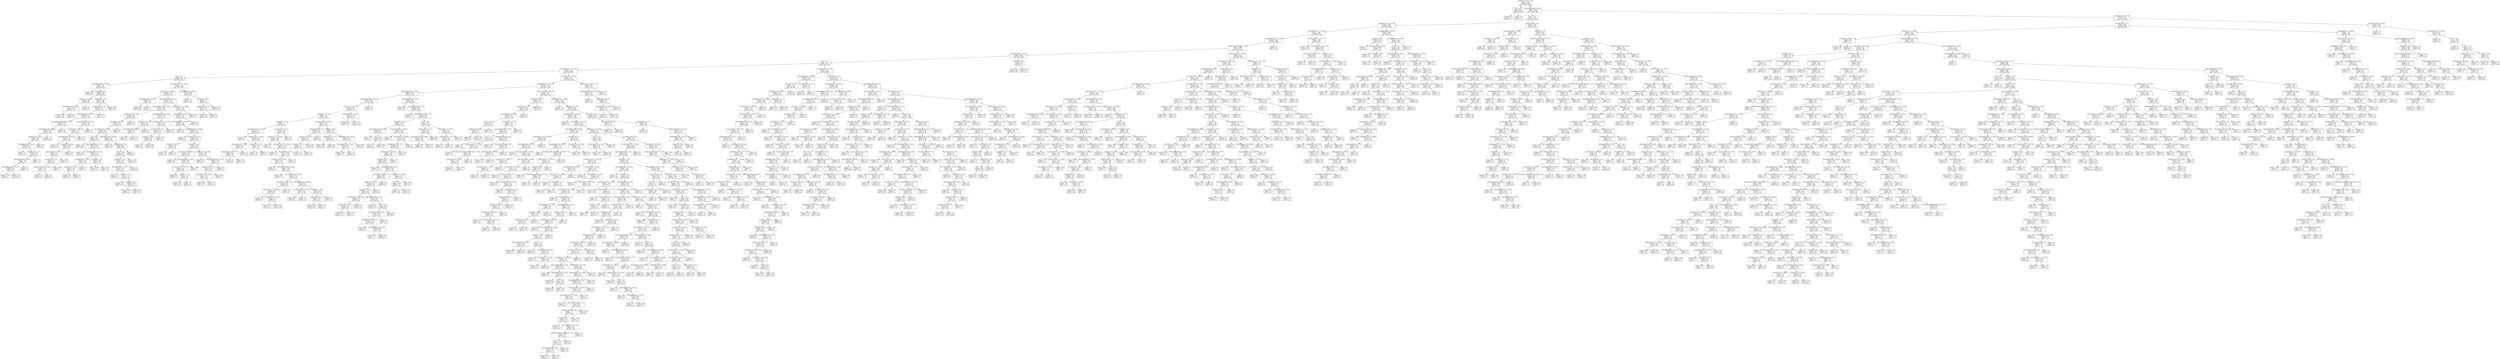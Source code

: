 digraph Tree {
node [shape=box, fontname="helvetica"] ;
edge [fontname="helvetica"] ;
0 [label="LatitudInfraccion <= 34.0\nentropy = 0.895\nsamples = 10760\nvalue = [3352, 7408]"] ;
1 [label="Mes <= 6.0\nentropy = 0.476\nsamples = 264\nvalue = [237, 27]"] ;
0 -> 1 [labeldistance=2.5, labelangle=45, headlabel="True"] ;
2 [label="entropy = 0.0\nsamples = 27\nvalue = [0, 27]"] ;
1 -> 2 ;
3 [label="entropy = 0.0\nsamples = 237\nvalue = [237, 0]"] ;
1 -> 3 ;
4 [label="VelocidadRegistrada <= 84.947\nentropy = 0.877\nsamples = 10496\nvalue = [3115, 7381]"] ;
0 -> 4 [labeldistance=2.5, labelangle=-45, headlabel="False"] ;
5 [label="Mes <= 10.5\nentropy = 0.891\nsamples = 6831\nvalue = [2104, 4727]"] ;
4 -> 5 ;
6 [label="LongitudInfraccion <= -117.108\nentropy = 0.883\nsamples = 5735\nvalue = [1730, 4005]"] ;
5 -> 6 ;
7 [label="LongitudInfraccion <= -117.153\nentropy = 0.887\nsamples = 5410\nvalue = [1650, 3760]"] ;
6 -> 7 ;
8 [label="LongitudInfraccion <= -117.158\nentropy = 0.883\nsamples = 5287\nvalue = [1595, 3692]"] ;
7 -> 8 ;
9 [label="GrupoVehiculo_PASAJEROS <= 0.5\nentropy = 0.884\nsamples = 5277\nvalue = [1595, 3682]"] ;
8 -> 9 ;
10 [label="VelocidadPermitida <= 99.679\nentropy = 0.875\nsamples = 4253\nvalue = [1253, 3000]"] ;
9 -> 10 ;
11 [label="Mes <= 7.5\nentropy = 0.876\nsamples = 4231\nvalue = [1252, 2979]"] ;
10 -> 11 ;
12 [label="LongitudInfraccion <= -118.572\nentropy = 0.862\nsamples = 2998\nvalue = [855, 2143]"] ;
11 -> 12 ;
13 [label="Mes <= 2.5\nentropy = 0.819\nsamples = 722\nvalue = [184, 538]"] ;
12 -> 13 ;
14 [label="VelocidadRegistrada <= 24.003\nentropy = 0.91\nsamples = 200\nvalue = [65, 135]"] ;
13 -> 14 ;
15 [label="entropy = 0.89\nsamples = 13\nvalue = [9, 4]"] ;
14 -> 15 ;
16 [label="HoraDelDia <= 4.5\nentropy = 0.881\nsamples = 187\nvalue = [56, 131]"] ;
14 -> 16 ;
17 [label="TipoVehiculo_L3 <= 0.5\nentropy = 0.996\nsamples = 39\nvalue = [18, 21]"] ;
16 -> 17 ;
18 [label="VelocidadPermitida <= 62.752\nentropy = 0.994\nsamples = 33\nvalue = [18, 15]"] ;
17 -> 18 ;
19 [label="entropy = 0.918\nsamples = 15\nvalue = [5, 10]"] ;
18 -> 19 ;
20 [label="entropy = 0.852\nsamples = 18\nvalue = [13, 5]"] ;
18 -> 20 ;
21 [label="entropy = 0.0\nsamples = 6\nvalue = [0, 6]"] ;
17 -> 21 ;
22 [label="HoraDelDia <= 21.5\nentropy = 0.822\nsamples = 148\nvalue = [38, 110]"] ;
16 -> 22 ;
23 [label="TipoVehiculo_M2 <= 0.5\nentropy = 0.771\nsamples = 137\nvalue = [31, 106]"] ;
22 -> 23 ;
24 [label="VelocidadRegistrada <= 55.867\nentropy = 0.731\nsamples = 132\nvalue = [27, 105]"] ;
23 -> 24 ;
25 [label="GrupoVehiculo_DESCONOCIDO <= 0.5\nentropy = 0.562\nsamples = 76\nvalue = [10, 66]"] ;
24 -> 25 ;
26 [label="VelocidadRegistrada <= 48.332\nentropy = 0.663\nsamples = 58\nvalue = [10, 48]"] ;
25 -> 26 ;
27 [label="TipoVehiculo_M3 <= 0.5\nentropy = 0.747\nsamples = 47\nvalue = [10, 37]"] ;
26 -> 27 ;
28 [label="VelocidadRegistrada <= 26.794\nentropy = 0.831\nsamples = 38\nvalue = [10, 28]"] ;
27 -> 28 ;
29 [label="entropy = 0.0\nsamples = 6\nvalue = [0, 6]"] ;
28 -> 29 ;
30 [label="TipoVehiculo_N2 <= 0.5\nentropy = 0.896\nsamples = 32\nvalue = [10, 22]"] ;
28 -> 30 ;
31 [label="VelocidadRegistrada <= 45.41\nentropy = 0.951\nsamples = 27\nvalue = [10, 17]"] ;
30 -> 31 ;
32 [label="VelocidadRegistrada <= 31.076\nentropy = 0.904\nsamples = 25\nvalue = [8, 17]"] ;
31 -> 32 ;
33 [label="entropy = 0.918\nsamples = 6\nvalue = [4, 2]"] ;
32 -> 33 ;
34 [label="entropy = 0.742\nsamples = 19\nvalue = [4, 15]"] ;
32 -> 34 ;
35 [label="entropy = 0.0\nsamples = 2\nvalue = [2, 0]"] ;
31 -> 35 ;
36 [label="entropy = 0.0\nsamples = 5\nvalue = [0, 5]"] ;
30 -> 36 ;
37 [label="entropy = 0.0\nsamples = 9\nvalue = [0, 9]"] ;
27 -> 37 ;
38 [label="entropy = 0.0\nsamples = 11\nvalue = [0, 11]"] ;
26 -> 38 ;
39 [label="entropy = 0.0\nsamples = 18\nvalue = [0, 18]"] ;
25 -> 39 ;
40 [label="LongitudInfraccion <= -118.595\nentropy = 0.886\nsamples = 56\nvalue = [17, 39]"] ;
24 -> 40 ;
41 [label="LatitudInfraccion <= 34.888\nentropy = 0.852\nsamples = 54\nvalue = [15, 39]"] ;
40 -> 41 ;
42 [label="VelocidadPermitida <= 46.325\nentropy = 0.731\nsamples = 44\nvalue = [9, 35]"] ;
41 -> 42 ;
43 [label="entropy = 0.0\nsamples = 13\nvalue = [0, 13]"] ;
42 -> 43 ;
44 [label="TipoVehiculo_L2 <= 0.5\nentropy = 0.869\nsamples = 31\nvalue = [9, 22]"] ;
42 -> 44 ;
45 [label="LongitudInfraccion <= -118.737\nentropy = 0.764\nsamples = 27\nvalue = [6, 21]"] ;
44 -> 45 ;
46 [label="TipoVehiculo_L3 <= 0.5\nentropy = 0.65\nsamples = 24\nvalue = [4, 20]"] ;
45 -> 46 ;
47 [label="LongitudInfraccion <= -118.952\nentropy = 0.454\nsamples = 21\nvalue = [2, 19]"] ;
46 -> 47 ;
48 [label="entropy = 1.0\nsamples = 4\nvalue = [2, 2]"] ;
47 -> 48 ;
49 [label="entropy = 0.0\nsamples = 17\nvalue = [0, 17]"] ;
47 -> 49 ;
50 [label="entropy = 0.918\nsamples = 3\nvalue = [2, 1]"] ;
46 -> 50 ;
51 [label="entropy = 0.918\nsamples = 3\nvalue = [2, 1]"] ;
45 -> 51 ;
52 [label="entropy = 0.811\nsamples = 4\nvalue = [3, 1]"] ;
44 -> 52 ;
53 [label="entropy = 0.971\nsamples = 10\nvalue = [6, 4]"] ;
41 -> 53 ;
54 [label="entropy = 0.0\nsamples = 2\nvalue = [2, 0]"] ;
40 -> 54 ;
55 [label="entropy = 0.722\nsamples = 5\nvalue = [4, 1]"] ;
23 -> 55 ;
56 [label="entropy = 0.946\nsamples = 11\nvalue = [7, 4]"] ;
22 -> 56 ;
57 [label="LongitudInfraccion <= -118.635\nentropy = 0.774\nsamples = 522\nvalue = [119, 403]"] ;
13 -> 57 ;
58 [label="LatitudInfraccion <= 34.062\nentropy = 0.804\nsamples = 456\nvalue = [112, 344]"] ;
57 -> 58 ;
59 [label="VelocidadRegistrada <= 80.378\nentropy = 0.216\nsamples = 29\nvalue = [1, 28]"] ;
58 -> 59 ;
60 [label="entropy = 0.0\nsamples = 28\nvalue = [0, 28]"] ;
59 -> 60 ;
61 [label="entropy = 0.0\nsamples = 1\nvalue = [1, 0]"] ;
59 -> 61 ;
62 [label="VelocidadRegistrada <= 63.375\nentropy = 0.827\nsamples = 427\nvalue = [111, 316]"] ;
58 -> 62 ;
63 [label="VelocidadRegistrada <= 50.404\nentropy = 0.884\nsamples = 265\nvalue = [80, 185]"] ;
62 -> 63 ;
64 [label="TipoVehiculo_O4 <= 0.5\nentropy = 0.82\nsamples = 188\nvalue = [48, 140]"] ;
63 -> 64 ;
65 [label="TipoVehiculo_N3 <= 0.5\nentropy = 0.852\nsamples = 173\nvalue = [48, 125]"] ;
64 -> 65 ;
66 [label="VelocidadPermitida <= 63.799\nentropy = 0.821\nsamples = 164\nvalue = [42, 122]"] ;
65 -> 66 ;
67 [label="Mes <= 4.5\nentropy = 0.645\nsamples = 79\nvalue = [13, 66]"] ;
66 -> 67 ;
68 [label="entropy = 0.0\nsamples = 26\nvalue = [0, 26]"] ;
67 -> 68 ;
69 [label="VelocidadRegistrada <= 21.983\nentropy = 0.804\nsamples = 53\nvalue = [13, 40]"] ;
67 -> 69 ;
70 [label="entropy = 0.811\nsamples = 4\nvalue = [3, 1]"] ;
69 -> 70 ;
71 [label="VelocidadRegistrada <= 32.2\nentropy = 0.73\nsamples = 49\nvalue = [10, 39]"] ;
69 -> 71 ;
72 [label="LatitudInfraccion <= 34.93\nentropy = 0.414\nsamples = 24\nvalue = [2, 22]"] ;
71 -> 72 ;
73 [label="TipoVehiculo_M3 <= 0.5\nentropy = 0.258\nsamples = 23\nvalue = [1, 22]"] ;
72 -> 73 ;
74 [label="entropy = 0.0\nsamples = 21\nvalue = [0, 21]"] ;
73 -> 74 ;
75 [label="entropy = 1.0\nsamples = 2\nvalue = [1, 1]"] ;
73 -> 75 ;
76 [label="entropy = 0.0\nsamples = 1\nvalue = [1, 0]"] ;
72 -> 76 ;
77 [label="HoraDelDia <= 12.5\nentropy = 0.904\nsamples = 25\nvalue = [8, 17]"] ;
71 -> 77 ;
78 [label="entropy = 0.996\nsamples = 13\nvalue = [7, 6]"] ;
77 -> 78 ;
79 [label="entropy = 0.414\nsamples = 12\nvalue = [1, 11]"] ;
77 -> 79 ;
80 [label="VelocidadPermitida <= 64.889\nentropy = 0.926\nsamples = 85\nvalue = [29, 56]"] ;
66 -> 80 ;
81 [label="entropy = 0.0\nsamples = 3\nvalue = [3, 0]"] ;
80 -> 81 ;
82 [label="TipoVehiculo_N2 <= 0.5\nentropy = 0.901\nsamples = 82\nvalue = [26, 56]"] ;
80 -> 82 ;
83 [label="Mes <= 6.5\nentropy = 0.927\nsamples = 76\nvalue = [26, 50]"] ;
82 -> 83 ;
84 [label="HoraDelDia <= 19.5\nentropy = 0.85\nsamples = 58\nvalue = [16, 42]"] ;
83 -> 84 ;
85 [label="VelocidadPermitida <= 67.874\nentropy = 0.939\nsamples = 45\nvalue = [16, 29]"] ;
84 -> 85 ;
86 [label="entropy = 0.0\nsamples = 5\nvalue = [0, 5]"] ;
85 -> 86 ;
87 [label="HoraDelDia <= 7.5\nentropy = 0.971\nsamples = 40\nvalue = [16, 24]"] ;
85 -> 87 ;
88 [label="entropy = 0.696\nsamples = 16\nvalue = [3, 13]"] ;
87 -> 88 ;
89 [label="HoraDelDia <= 12.5\nentropy = 0.995\nsamples = 24\nvalue = [13, 11]"] ;
87 -> 89 ;
90 [label="entropy = 0.592\nsamples = 7\nvalue = [6, 1]"] ;
89 -> 90 ;
91 [label="entropy = 0.977\nsamples = 17\nvalue = [7, 10]"] ;
89 -> 91 ;
92 [label="entropy = 0.0\nsamples = 13\nvalue = [0, 13]"] ;
84 -> 92 ;
93 [label="entropy = 0.991\nsamples = 18\nvalue = [10, 8]"] ;
83 -> 93 ;
94 [label="entropy = 0.0\nsamples = 6\nvalue = [0, 6]"] ;
82 -> 94 ;
95 [label="entropy = 0.918\nsamples = 9\nvalue = [6, 3]"] ;
65 -> 95 ;
96 [label="entropy = 0.0\nsamples = 15\nvalue = [0, 15]"] ;
64 -> 96 ;
97 [label="VelocidadRegistrada <= 55.473\nentropy = 0.979\nsamples = 77\nvalue = [32, 45]"] ;
63 -> 97 ;
98 [label="TipoVehiculo_L4 <= 0.5\nentropy = 0.961\nsamples = 26\nvalue = [16, 10]"] ;
97 -> 98 ;
99 [label="VelocidadPermitida <= 50.029\nentropy = 0.887\nsamples = 23\nvalue = [16, 7]"] ;
98 -> 99 ;
100 [label="entropy = 0.0\nsamples = 6\nvalue = [6, 0]"] ;
99 -> 100 ;
101 [label="entropy = 0.977\nsamples = 17\nvalue = [10, 7]"] ;
99 -> 101 ;
102 [label="entropy = 0.0\nsamples = 3\nvalue = [0, 3]"] ;
98 -> 102 ;
103 [label="LongitudInfraccion <= -118.722\nentropy = 0.897\nsamples = 51\nvalue = [16, 35]"] ;
97 -> 103 ;
104 [label="TipoVehiculo_N2 <= 0.5\nentropy = 0.753\nsamples = 37\nvalue = [8, 29]"] ;
103 -> 104 ;
105 [label="HoraDelDia <= 13.5\nentropy = 0.544\nsamples = 32\nvalue = [4, 28]"] ;
104 -> 105 ;
106 [label="entropy = 0.0\nsamples = 17\nvalue = [0, 17]"] ;
105 -> 106 ;
107 [label="entropy = 0.837\nsamples = 15\nvalue = [4, 11]"] ;
105 -> 107 ;
108 [label="entropy = 0.722\nsamples = 5\nvalue = [4, 1]"] ;
104 -> 108 ;
109 [label="entropy = 0.985\nsamples = 14\nvalue = [8, 6]"] ;
103 -> 109 ;
110 [label="LongitudInfraccion <= -118.643\nentropy = 0.704\nsamples = 162\nvalue = [31, 131]"] ;
62 -> 110 ;
111 [label="TipoVehiculo_L2 <= 0.5\nentropy = 0.674\nsamples = 158\nvalue = [28, 130]"] ;
110 -> 111 ;
112 [label="VelocidadRegistrada <= 64.559\nentropy = 0.705\nsamples = 146\nvalue = [28, 118]"] ;
111 -> 112 ;
113 [label="entropy = 0.0\nsamples = 9\nvalue = [0, 9]"] ;
112 -> 113 ;
114 [label="VelocidadRegistrada <= 64.884\nentropy = 0.731\nsamples = 137\nvalue = [28, 109]"] ;
112 -> 114 ;
115 [label="entropy = 0.0\nsamples = 2\nvalue = [2, 0]"] ;
114 -> 115 ;
116 [label="DiaDeLaSemana <= 0.5\nentropy = 0.707\nsamples = 135\nvalue = [26, 109]"] ;
114 -> 116 ;
117 [label="TipoVehiculo_L5 <= 0.5\nentropy = 0.286\nsamples = 20\nvalue = [1, 19]"] ;
116 -> 117 ;
118 [label="entropy = 0.0\nsamples = 18\nvalue = [0, 18]"] ;
117 -> 118 ;
119 [label="entropy = 1.0\nsamples = 2\nvalue = [1, 1]"] ;
117 -> 119 ;
120 [label="HoraDelDia <= 14.5\nentropy = 0.755\nsamples = 115\nvalue = [25, 90]"] ;
116 -> 120 ;
121 [label="LatitudInfraccion <= 34.492\nentropy = 0.608\nsamples = 67\nvalue = [10, 57]"] ;
120 -> 121 ;
122 [label="entropy = 0.0\nsamples = 26\nvalue = [0, 26]"] ;
121 -> 122 ;
123 [label="VelocidadRegistrada <= 82.232\nentropy = 0.801\nsamples = 41\nvalue = [10, 31]"] ;
121 -> 123 ;
124 [label="LatitudInfraccion <= 34.501\nentropy = 0.602\nsamples = 34\nvalue = [5, 29]"] ;
123 -> 124 ;
125 [label="entropy = 0.0\nsamples = 1\nvalue = [1, 0]"] ;
124 -> 125 ;
126 [label="HoraDelDia <= 5.5\nentropy = 0.533\nsamples = 33\nvalue = [4, 29]"] ;
124 -> 126 ;
127 [label="entropy = 0.764\nsamples = 18\nvalue = [4, 14]"] ;
126 -> 127 ;
128 [label="entropy = 0.0\nsamples = 15\nvalue = [0, 15]"] ;
126 -> 128 ;
129 [label="entropy = 0.863\nsamples = 7\nvalue = [5, 2]"] ;
123 -> 129 ;
130 [label="LatitudInfraccion <= 34.366\nentropy = 0.896\nsamples = 48\nvalue = [15, 33]"] ;
120 -> 130 ;
131 [label="entropy = 0.918\nsamples = 12\nvalue = [8, 4]"] ;
130 -> 131 ;
132 [label="VelocidadRegistrada <= 77.166\nentropy = 0.711\nsamples = 36\nvalue = [7, 29]"] ;
130 -> 132 ;
133 [label="DiaDeLaSemana <= 4.5\nentropy = 0.826\nsamples = 27\nvalue = [7, 20]"] ;
132 -> 133 ;
134 [label="LongitudInfraccion <= -118.821\nentropy = 0.592\nsamples = 21\nvalue = [3, 18]"] ;
133 -> 134 ;
135 [label="entropy = 0.881\nsamples = 10\nvalue = [3, 7]"] ;
134 -> 135 ;
136 [label="entropy = 0.0\nsamples = 11\nvalue = [0, 11]"] ;
134 -> 136 ;
137 [label="entropy = 0.918\nsamples = 6\nvalue = [4, 2]"] ;
133 -> 137 ;
138 [label="entropy = 0.0\nsamples = 9\nvalue = [0, 9]"] ;
132 -> 138 ;
139 [label="entropy = 0.0\nsamples = 12\nvalue = [0, 12]"] ;
111 -> 139 ;
140 [label="entropy = 0.811\nsamples = 4\nvalue = [3, 1]"] ;
110 -> 140 ;
141 [label="VelocidadRegistrada <= 50.861\nentropy = 0.488\nsamples = 66\nvalue = [7, 59]"] ;
57 -> 141 ;
142 [label="entropy = 0.0\nsamples = 29\nvalue = [0, 29]"] ;
141 -> 142 ;
143 [label="HoraDelDia <= 15.5\nentropy = 0.7\nsamples = 37\nvalue = [7, 30]"] ;
141 -> 143 ;
144 [label="TipoVehiculo_O1 <= 0.5\nentropy = 0.276\nsamples = 21\nvalue = [1, 20]"] ;
143 -> 144 ;
145 [label="entropy = 0.0\nsamples = 20\nvalue = [0, 20]"] ;
144 -> 145 ;
146 [label="entropy = 0.0\nsamples = 1\nvalue = [1, 0]"] ;
144 -> 146 ;
147 [label="entropy = 0.954\nsamples = 16\nvalue = [6, 10]"] ;
143 -> 147 ;
148 [label="LatitudInfraccion <= 34.979\nentropy = 0.875\nsamples = 2276\nvalue = [671, 1605]"] ;
12 -> 148 ;
149 [label="VelocidadPermitida <= 51.576\nentropy = 0.871\nsamples = 2234\nvalue = [652, 1582]"] ;
148 -> 149 ;
150 [label="VelocidadRegistrada <= 56.567\nentropy = 0.906\nsamples = 694\nvalue = [223, 471]"] ;
149 -> 150 ;
151 [label="VelocidadRegistrada <= 55.911\nentropy = 0.852\nsamples = 393\nvalue = [109, 284]"] ;
150 -> 151 ;
152 [label="TipoVehiculo_M3 <= 0.5\nentropy = 0.861\nsamples = 384\nvalue = [109, 275]"] ;
151 -> 152 ;
153 [label="HoraDelDia <= 13.5\nentropy = 0.84\nsamples = 357\nvalue = [96, 261]"] ;
152 -> 153 ;
154 [label="HoraDelDia <= 3.5\nentropy = 0.9\nsamples = 212\nvalue = [67, 145]"] ;
153 -> 154 ;
155 [label="VelocidadPermitida <= 31.635\nentropy = 0.722\nsamples = 65\nvalue = [13, 52]"] ;
154 -> 155 ;
156 [label="entropy = 0.971\nsamples = 5\nvalue = [3, 2]"] ;
155 -> 156 ;
157 [label="LatitudInfraccion <= 34.489\nentropy = 0.65\nsamples = 60\nvalue = [10, 50]"] ;
155 -> 157 ;
158 [label="LatitudInfraccion <= 34.344\nentropy = 0.811\nsamples = 36\nvalue = [9, 27]"] ;
157 -> 158 ;
159 [label="VelocidadRegistrada <= 30.437\nentropy = 0.619\nsamples = 26\nvalue = [4, 22]"] ;
158 -> 159 ;
160 [label="entropy = 0.991\nsamples = 9\nvalue = [4, 5]"] ;
159 -> 160 ;
161 [label="entropy = 0.0\nsamples = 17\nvalue = [0, 17]"] ;
159 -> 161 ;
162 [label="entropy = 1.0\nsamples = 10\nvalue = [5, 5]"] ;
158 -> 162 ;
163 [label="TipoVehiculo_N3 <= 0.5\nentropy = 0.25\nsamples = 24\nvalue = [1, 23]"] ;
157 -> 163 ;
164 [label="entropy = 0.0\nsamples = 22\nvalue = [0, 22]"] ;
163 -> 164 ;
165 [label="entropy = 1.0\nsamples = 2\nvalue = [1, 1]"] ;
163 -> 165 ;
166 [label="TipoVehiculo_L5 <= 0.5\nentropy = 0.949\nsamples = 147\nvalue = [54, 93]"] ;
154 -> 166 ;
167 [label="LatitudInfraccion <= 34.035\nentropy = 0.964\nsamples = 139\nvalue = [54, 85]"] ;
166 -> 167 ;
168 [label="entropy = 0.0\nsamples = 6\nvalue = [0, 6]"] ;
167 -> 168 ;
169 [label="LongitudInfraccion <= -118.502\nentropy = 0.974\nsamples = 133\nvalue = [54, 79]"] ;
167 -> 169 ;
170 [label="entropy = 0.0\nsamples = 3\nvalue = [3, 0]"] ;
169 -> 170 ;
171 [label="TipoVehiculo_M2 <= 0.5\nentropy = 0.966\nsamples = 130\nvalue = [51, 79]"] ;
169 -> 171 ;
172 [label="LatitudInfraccion <= 34.05\nentropy = 0.977\nsamples = 124\nvalue = [51, 73]"] ;
171 -> 172 ;
173 [label="entropy = 0.0\nsamples = 3\nvalue = [3, 0]"] ;
172 -> 173 ;
174 [label="VelocidadRegistrada <= 24.848\nentropy = 0.969\nsamples = 121\nvalue = [48, 73]"] ;
172 -> 174 ;
175 [label="entropy = 0.629\nsamples = 19\nvalue = [3, 16]"] ;
174 -> 175 ;
176 [label="VelocidadRegistrada <= 38.851\nentropy = 0.99\nsamples = 102\nvalue = [45, 57]"] ;
174 -> 176 ;
177 [label="GrupoVehiculo_MOTO <= 0.5\nentropy = 0.96\nsamples = 47\nvalue = [29, 18]"] ;
176 -> 177 ;
178 [label="LongitudInfraccion <= -118.362\nentropy = 0.845\nsamples = 33\nvalue = [24, 9]"] ;
177 -> 178 ;
179 [label="entropy = 0.0\nsamples = 2\nvalue = [0, 2]"] ;
178 -> 179 ;
180 [label="LatitudInfraccion <= 34.482\nentropy = 0.771\nsamples = 31\nvalue = [24, 7]"] ;
178 -> 180 ;
181 [label="entropy = 0.353\nsamples = 15\nvalue = [14, 1]"] ;
180 -> 181 ;
182 [label="entropy = 0.954\nsamples = 16\nvalue = [10, 6]"] ;
180 -> 182 ;
183 [label="entropy = 0.94\nsamples = 14\nvalue = [5, 9]"] ;
177 -> 183 ;
184 [label="VelocidadRegistrada <= 48.986\nentropy = 0.87\nsamples = 55\nvalue = [16, 39]"] ;
176 -> 184 ;
185 [label="VelocidadRegistrada <= 43.408\nentropy = 0.567\nsamples = 30\nvalue = [4, 26]"] ;
184 -> 185 ;
186 [label="entropy = 0.811\nsamples = 16\nvalue = [4, 12]"] ;
185 -> 186 ;
187 [label="entropy = 0.0\nsamples = 14\nvalue = [0, 14]"] ;
185 -> 187 ;
188 [label="HoraDelDia <= 12.5\nentropy = 0.999\nsamples = 25\nvalue = [12, 13]"] ;
184 -> 188 ;
189 [label="TipoVehiculo_L4 <= 0.5\nentropy = 0.959\nsamples = 21\nvalue = [8, 13]"] ;
188 -> 189 ;
190 [label="entropy = 0.852\nsamples = 18\nvalue = [5, 13]"] ;
189 -> 190 ;
191 [label="entropy = 0.0\nsamples = 3\nvalue = [3, 0]"] ;
189 -> 191 ;
192 [label="entropy = 0.0\nsamples = 4\nvalue = [4, 0]"] ;
188 -> 192 ;
193 [label="entropy = 0.0\nsamples = 6\nvalue = [0, 6]"] ;
171 -> 193 ;
194 [label="entropy = 0.0\nsamples = 8\nvalue = [0, 8]"] ;
166 -> 194 ;
195 [label="LatitudInfraccion <= 34.274\nentropy = 0.722\nsamples = 145\nvalue = [29, 116]"] ;
153 -> 195 ;
196 [label="DiaDeLaSemana <= 5.5\nentropy = 0.938\nsamples = 48\nvalue = [17, 31]"] ;
195 -> 196 ;
197 [label="TipoVehiculo_M1 <= 0.5\nentropy = 0.83\nsamples = 42\nvalue = [11, 31]"] ;
196 -> 197 ;
198 [label="HoraDelDia <= 18.5\nentropy = 0.7\nsamples = 37\nvalue = [7, 30]"] ;
197 -> 198 ;
199 [label="entropy = 0.31\nsamples = 18\nvalue = [1, 17]"] ;
198 -> 199 ;
200 [label="entropy = 0.9\nsamples = 19\nvalue = [6, 13]"] ;
198 -> 200 ;
201 [label="entropy = 0.722\nsamples = 5\nvalue = [4, 1]"] ;
197 -> 201 ;
202 [label="entropy = 0.0\nsamples = 6\nvalue = [6, 0]"] ;
196 -> 202 ;
203 [label="HoraDelDia <= 19.5\nentropy = 0.54\nsamples = 97\nvalue = [12, 85]"] ;
195 -> 203 ;
204 [label="DiaDeLaSemana <= 1.5\nentropy = 0.27\nsamples = 65\nvalue = [3, 62]"] ;
203 -> 204 ;
205 [label="entropy = 0.722\nsamples = 15\nvalue = [3, 12]"] ;
204 -> 205 ;
206 [label="entropy = 0.0\nsamples = 50\nvalue = [0, 50]"] ;
204 -> 206 ;
207 [label="VelocidadRegistrada <= 50.313\nentropy = 0.857\nsamples = 32\nvalue = [9, 23]"] ;
203 -> 207 ;
208 [label="VelocidadRegistrada <= 32.227\nentropy = 0.65\nsamples = 24\nvalue = [4, 20]"] ;
207 -> 208 ;
209 [label="entropy = 0.946\nsamples = 11\nvalue = [4, 7]"] ;
208 -> 209 ;
210 [label="entropy = 0.0\nsamples = 13\nvalue = [0, 13]"] ;
208 -> 210 ;
211 [label="entropy = 0.954\nsamples = 8\nvalue = [5, 3]"] ;
207 -> 211 ;
212 [label="VelocidadPermitida <= 39.543\nentropy = 0.999\nsamples = 27\nvalue = [13, 14]"] ;
152 -> 212 ;
213 [label="entropy = 0.391\nsamples = 13\nvalue = [1, 12]"] ;
212 -> 213 ;
214 [label="entropy = 0.592\nsamples = 14\nvalue = [12, 2]"] ;
212 -> 214 ;
215 [label="entropy = 0.0\nsamples = 9\nvalue = [0, 9]"] ;
151 -> 215 ;
216 [label="VelocidadRegistrada <= 57.82\nentropy = 0.957\nsamples = 301\nvalue = [114, 187]"] ;
150 -> 216 ;
217 [label="entropy = 0.874\nsamples = 17\nvalue = [12, 5]"] ;
216 -> 217 ;
218 [label="VelocidadRegistrada <= 58.44\nentropy = 0.942\nsamples = 284\nvalue = [102, 182]"] ;
216 -> 218 ;
219 [label="entropy = 0.0\nsamples = 7\nvalue = [0, 7]"] ;
218 -> 219 ;
220 [label="TipoInfraccion_Semáforo <= 0.5\nentropy = 0.949\nsamples = 277\nvalue = [102, 175]"] ;
218 -> 220 ;
221 [label="HoraDelDia <= 2.5\nentropy = 0.973\nsamples = 211\nvalue = [85, 126]"] ;
220 -> 221 ;
222 [label="VelocidadRegistrada <= 62.118\nentropy = 0.932\nsamples = 23\nvalue = [15, 8]"] ;
221 -> 222 ;
223 [label="entropy = 0.0\nsamples = 2\nvalue = [0, 2]"] ;
222 -> 223 ;
224 [label="Mes <= 2.5\nentropy = 0.863\nsamples = 21\nvalue = [15, 6]"] ;
222 -> 224 ;
225 [label="entropy = 0.0\nsamples = 5\nvalue = [5, 0]"] ;
224 -> 225 ;
226 [label="entropy = 0.954\nsamples = 16\nvalue = [10, 6]"] ;
224 -> 226 ;
227 [label="LongitudInfraccion <= -118.492\nentropy = 0.952\nsamples = 188\nvalue = [70, 118]"] ;
221 -> 227 ;
228 [label="entropy = 0.0\nsamples = 7\nvalue = [0, 7]"] ;
227 -> 228 ;
229 [label="LatitudInfraccion <= 34.946\nentropy = 0.963\nsamples = 181\nvalue = [70, 111]"] ;
227 -> 229 ;
230 [label="LongitudInfraccion <= -117.24\nentropy = 0.971\nsamples = 175\nvalue = [70, 105]"] ;
229 -> 230 ;
231 [label="LatitudInfraccion <= 34.926\nentropy = 0.959\nsamples = 168\nvalue = [64, 104]"] ;
230 -> 231 ;
232 [label="HoraDelDia <= 3.5\nentropy = 0.943\nsamples = 161\nvalue = [58, 103]"] ;
231 -> 232 ;
233 [label="entropy = 0.439\nsamples = 11\nvalue = [1, 10]"] ;
232 -> 233 ;
234 [label="VelocidadRegistrada <= 78.77\nentropy = 0.958\nsamples = 150\nvalue = [57, 93]"] ;
232 -> 234 ;
235 [label="VelocidadRegistrada <= 77.77\nentropy = 0.987\nsamples = 111\nvalue = [48, 63]"] ;
234 -> 235 ;
236 [label="TipoVehiculo_L5 <= 0.5\nentropy = 0.971\nsamples = 105\nvalue = [42, 63]"] ;
235 -> 236 ;
237 [label="HoraDelDia <= 13.5\nentropy = 0.989\nsamples = 96\nvalue = [42, 54]"] ;
236 -> 237 ;
238 [label="LongitudInfraccion <= -117.66\nentropy = 0.884\nsamples = 43\nvalue = [13, 30]"] ;
237 -> 238 ;
239 [label="DiaDeLaSemana <= 2.5\nentropy = 0.978\nsamples = 29\nvalue = [12, 17]"] ;
238 -> 239 ;
240 [label="entropy = 0.672\nsamples = 17\nvalue = [3, 14]"] ;
239 -> 240 ;
241 [label="entropy = 0.811\nsamples = 12\nvalue = [9, 3]"] ;
239 -> 241 ;
242 [label="entropy = 0.371\nsamples = 14\nvalue = [1, 13]"] ;
238 -> 242 ;
243 [label="VelocidadPermitida <= 35.276\nentropy = 0.994\nsamples = 53\nvalue = [29, 24]"] ;
237 -> 243 ;
244 [label="entropy = 0.65\nsamples = 12\nvalue = [10, 2]"] ;
243 -> 244 ;
245 [label="Mes <= 6.5\nentropy = 0.996\nsamples = 41\nvalue = [19, 22]"] ;
243 -> 245 ;
246 [label="VelocidadPermitida <= 50.653\nentropy = 0.998\nsamples = 36\nvalue = [19, 17]"] ;
245 -> 246 ;
247 [label="VelocidadPermitida <= 40.507\nentropy = 0.983\nsamples = 33\nvalue = [19, 14]"] ;
246 -> 247 ;
248 [label="entropy = 0.811\nsamples = 8\nvalue = [2, 6]"] ;
247 -> 248 ;
249 [label="VelocidadRegistrada <= 67.965\nentropy = 0.904\nsamples = 25\nvalue = [17, 8]"] ;
247 -> 249 ;
250 [label="entropy = 0.98\nsamples = 12\nvalue = [5, 7]"] ;
249 -> 250 ;
251 [label="entropy = 0.391\nsamples = 13\nvalue = [12, 1]"] ;
249 -> 251 ;
252 [label="entropy = 0.0\nsamples = 3\nvalue = [0, 3]"] ;
246 -> 252 ;
253 [label="entropy = 0.0\nsamples = 5\nvalue = [0, 5]"] ;
245 -> 253 ;
254 [label="entropy = 0.0\nsamples = 9\nvalue = [0, 9]"] ;
236 -> 254 ;
255 [label="entropy = 0.0\nsamples = 6\nvalue = [6, 0]"] ;
235 -> 255 ;
256 [label="LatitudInfraccion <= 34.804\nentropy = 0.779\nsamples = 39\nvalue = [9, 30]"] ;
234 -> 256 ;
257 [label="Mes <= 3.5\nentropy = 0.614\nsamples = 33\nvalue = [5, 28]"] ;
256 -> 257 ;
258 [label="entropy = 0.0\nsamples = 16\nvalue = [0, 16]"] ;
257 -> 258 ;
259 [label="entropy = 0.874\nsamples = 17\nvalue = [5, 12]"] ;
257 -> 259 ;
260 [label="entropy = 0.918\nsamples = 6\nvalue = [4, 2]"] ;
256 -> 260 ;
261 [label="entropy = 0.592\nsamples = 7\nvalue = [6, 1]"] ;
231 -> 261 ;
262 [label="entropy = 0.592\nsamples = 7\nvalue = [6, 1]"] ;
230 -> 262 ;
263 [label="entropy = 0.0\nsamples = 6\nvalue = [0, 6]"] ;
229 -> 263 ;
264 [label="Mes <= 3.5\nentropy = 0.823\nsamples = 66\nvalue = [17, 49]"] ;
220 -> 264 ;
265 [label="DiaDeLaSemana <= 3.5\nentropy = 0.985\nsamples = 35\nvalue = [15, 20]"] ;
264 -> 265 ;
266 [label="VelocidadRegistrada <= 80.284\nentropy = 0.845\nsamples = 22\nvalue = [6, 16]"] ;
265 -> 266 ;
267 [label="entropy = 0.937\nsamples = 17\nvalue = [6, 11]"] ;
266 -> 267 ;
268 [label="entropy = 0.0\nsamples = 5\nvalue = [0, 5]"] ;
266 -> 268 ;
269 [label="entropy = 0.89\nsamples = 13\nvalue = [9, 4]"] ;
265 -> 269 ;
270 [label="TipoVehiculo_O3 <= 0.5\nentropy = 0.345\nsamples = 31\nvalue = [2, 29]"] ;
264 -> 270 ;
271 [label="TipoVehiculo_O1 <= 0.5\nentropy = 0.211\nsamples = 30\nvalue = [1, 29]"] ;
270 -> 271 ;
272 [label="entropy = 0.0\nsamples = 29\nvalue = [0, 29]"] ;
271 -> 272 ;
273 [label="entropy = 0.0\nsamples = 1\nvalue = [1, 0]"] ;
271 -> 273 ;
274 [label="entropy = 0.0\nsamples = 1\nvalue = [1, 0]"] ;
270 -> 274 ;
275 [label="LongitudInfraccion <= -118.425\nentropy = 0.853\nsamples = 1540\nvalue = [429, 1111]"] ;
149 -> 275 ;
276 [label="TipoVehiculo_M2 <= 0.5\nentropy = 0.944\nsamples = 174\nvalue = [63, 111]"] ;
275 -> 276 ;
277 [label="TipoVehiculo_N2 <= 0.5\nentropy = 0.918\nsamples = 162\nvalue = [54, 108]"] ;
276 -> 277 ;
278 [label="VelocidadPermitida <= 62.347\nentropy = 0.935\nsamples = 154\nvalue = [54, 100]"] ;
277 -> 278 ;
279 [label="Mes <= 4.5\nentropy = 0.999\nsamples = 37\nvalue = [19, 18]"] ;
278 -> 279 ;
280 [label="DiaDeLaSemana <= 1.5\nentropy = 0.951\nsamples = 27\nvalue = [10, 17]"] ;
279 -> 280 ;
281 [label="entropy = 0.0\nsamples = 8\nvalue = [0, 8]"] ;
280 -> 281 ;
282 [label="entropy = 0.998\nsamples = 19\nvalue = [10, 9]"] ;
280 -> 282 ;
283 [label="entropy = 0.469\nsamples = 10\nvalue = [9, 1]"] ;
279 -> 283 ;
284 [label="TipoVehiculo_O1 <= 0.5\nentropy = 0.88\nsamples = 117\nvalue = [35, 82]"] ;
278 -> 284 ;
285 [label="VelocidadRegistrada <= 53.439\nentropy = 0.915\nsamples = 106\nvalue = [35, 71]"] ;
284 -> 285 ;
286 [label="Mes <= 2.5\nentropy = 0.752\nsamples = 51\nvalue = [11, 40]"] ;
285 -> 286 ;
287 [label="entropy = 0.0\nsamples = 12\nvalue = [0, 12]"] ;
286 -> 287 ;
288 [label="LongitudInfraccion <= -118.565\nentropy = 0.858\nsamples = 39\nvalue = [11, 28]"] ;
286 -> 288 ;
289 [label="entropy = 0.0\nsamples = 3\nvalue = [3, 0]"] ;
288 -> 289 ;
290 [label="GrupoVehiculo_TRANSPORTE DE CARGA <= 0.5\nentropy = 0.764\nsamples = 36\nvalue = [8, 28]"] ;
288 -> 290 ;
291 [label="LatitudInfraccion <= 34.712\nentropy = 0.516\nsamples = 26\nvalue = [3, 23]"] ;
290 -> 291 ;
292 [label="entropy = 0.0\nsamples = 21\nvalue = [0, 21]"] ;
291 -> 292 ;
293 [label="entropy = 0.971\nsamples = 5\nvalue = [3, 2]"] ;
291 -> 293 ;
294 [label="entropy = 1.0\nsamples = 10\nvalue = [5, 5]"] ;
290 -> 294 ;
295 [label="VelocidadPermitida <= 73.24\nentropy = 0.988\nsamples = 55\nvalue = [24, 31]"] ;
285 -> 295 ;
296 [label="entropy = 0.937\nsamples = 17\nvalue = [11, 6]"] ;
295 -> 296 ;
297 [label="TipoInfraccion_Semáforo <= 0.5\nentropy = 0.927\nsamples = 38\nvalue = [13, 25]"] ;
295 -> 297 ;
298 [label="VelocidadPermitida <= 86.406\nentropy = 0.974\nsamples = 32\nvalue = [13, 19]"] ;
297 -> 298 ;
299 [label="entropy = 0.742\nsamples = 19\nvalue = [4, 15]"] ;
298 -> 299 ;
300 [label="entropy = 0.89\nsamples = 13\nvalue = [9, 4]"] ;
298 -> 300 ;
301 [label="entropy = 0.0\nsamples = 6\nvalue = [0, 6]"] ;
297 -> 301 ;
302 [label="entropy = 0.0\nsamples = 11\nvalue = [0, 11]"] ;
284 -> 302 ;
303 [label="entropy = 0.0\nsamples = 8\nvalue = [0, 8]"] ;
277 -> 303 ;
304 [label="entropy = 0.811\nsamples = 12\nvalue = [9, 3]"] ;
276 -> 304 ;
305 [label="VelocidadPermitida <= 52.008\nentropy = 0.838\nsamples = 1366\nvalue = [366, 1000]"] ;
275 -> 305 ;
306 [label="entropy = 0.0\nsamples = 11\nvalue = [0, 11]"] ;
305 -> 306 ;
307 [label="TipoVehiculo_O3 <= 0.5\nentropy = 0.842\nsamples = 1355\nvalue = [366, 989]"] ;
305 -> 307 ;
308 [label="LongitudInfraccion <= -118.418\nentropy = 0.853\nsamples = 1263\nvalue = [351, 912]"] ;
307 -> 308 ;
309 [label="entropy = 0.0\nsamples = 7\nvalue = [0, 7]"] ;
308 -> 309 ;
310 [label="LatitudInfraccion <= 34.152\nentropy = 0.855\nsamples = 1256\nvalue = [351, 905]"] ;
308 -> 310 ;
311 [label="VelocidadRegistrada <= 62.506\nentropy = 0.927\nsamples = 184\nvalue = [63, 121]"] ;
310 -> 311 ;
312 [label="LongitudInfraccion <= -117.183\nentropy = 0.818\nsamples = 114\nvalue = [29, 85]"] ;
311 -> 312 ;
313 [label="VelocidadPermitida <= 53.354\nentropy = 0.785\nsamples = 111\nvalue = [26, 85]"] ;
312 -> 313 ;
314 [label="entropy = 0.0\nsamples = 2\nvalue = [2, 0]"] ;
313 -> 314 ;
315 [label="LatitudInfraccion <= 34.076\nentropy = 0.761\nsamples = 109\nvalue = [24, 85]"] ;
313 -> 315 ;
316 [label="LatitudInfraccion <= 34.042\nentropy = 0.529\nsamples = 50\nvalue = [6, 44]"] ;
315 -> 316 ;
317 [label="VelocidadPermitida <= 74.061\nentropy = 0.75\nsamples = 28\nvalue = [6, 22]"] ;
316 -> 317 ;
318 [label="entropy = 0.0\nsamples = 12\nvalue = [0, 12]"] ;
317 -> 318 ;
319 [label="entropy = 0.954\nsamples = 16\nvalue = [6, 10]"] ;
317 -> 319 ;
320 [label="entropy = 0.0\nsamples = 22\nvalue = [0, 22]"] ;
316 -> 320 ;
321 [label="VelocidadPermitida <= 91.995\nentropy = 0.887\nsamples = 59\nvalue = [18, 41]"] ;
315 -> 321 ;
322 [label="LatitudInfraccion <= 34.085\nentropy = 0.943\nsamples = 50\nvalue = [18, 32]"] ;
321 -> 322 ;
323 [label="entropy = 0.0\nsamples = 3\nvalue = [3, 0]"] ;
322 -> 323 ;
324 [label="DiaDeLaSemana <= 0.5\nentropy = 0.903\nsamples = 47\nvalue = [15, 32]"] ;
322 -> 324 ;
325 [label="entropy = 0.863\nsamples = 7\nvalue = [5, 2]"] ;
324 -> 325 ;
326 [label="VelocidadPermitida <= 58.554\nentropy = 0.811\nsamples = 40\nvalue = [10, 30]"] ;
324 -> 326 ;
327 [label="entropy = 0.0\nsamples = 7\nvalue = [0, 7]"] ;
326 -> 327 ;
328 [label="TipoVehiculo_N3 <= 0.5\nentropy = 0.885\nsamples = 33\nvalue = [10, 23]"] ;
326 -> 328 ;
329 [label="TipoVehiculo_N2 <= 0.5\nentropy = 0.824\nsamples = 31\nvalue = [8, 23]"] ;
328 -> 329 ;
330 [label="TipoVehiculo_L3 <= 0.5\nentropy = 0.634\nsamples = 25\nvalue = [4, 21]"] ;
329 -> 330 ;
331 [label="VelocidadPermitida <= 60.857\nentropy = 0.544\nsamples = 24\nvalue = [3, 21]"] ;
330 -> 331 ;
332 [label="entropy = 0.0\nsamples = 1\nvalue = [1, 0]"] ;
331 -> 332 ;
333 [label="TipoInfraccion_Semáforo <= 0.5\nentropy = 0.426\nsamples = 23\nvalue = [2, 21]"] ;
331 -> 333 ;
334 [label="entropy = 0.0\nsamples = 15\nvalue = [0, 15]"] ;
333 -> 334 ;
335 [label="entropy = 0.811\nsamples = 8\nvalue = [2, 6]"] ;
333 -> 335 ;
336 [label="entropy = 0.0\nsamples = 1\nvalue = [1, 0]"] ;
330 -> 336 ;
337 [label="entropy = 0.918\nsamples = 6\nvalue = [4, 2]"] ;
329 -> 337 ;
338 [label="entropy = 0.0\nsamples = 2\nvalue = [2, 0]"] ;
328 -> 338 ;
339 [label="entropy = 0.0\nsamples = 9\nvalue = [0, 9]"] ;
321 -> 339 ;
340 [label="entropy = 0.0\nsamples = 3\nvalue = [3, 0]"] ;
312 -> 340 ;
341 [label="HoraDelDia <= 17.5\nentropy = 0.999\nsamples = 70\nvalue = [34, 36]"] ;
311 -> 341 ;
342 [label="VelocidadRegistrada <= 65.825\nentropy = 0.99\nsamples = 50\nvalue = [28, 22]"] ;
341 -> 342 ;
343 [label="entropy = 0.0\nsamples = 4\nvalue = [4, 0]"] ;
342 -> 343 ;
344 [label="GrupoVehiculo_TRANSPORTE DE CARGA <= 0.5\nentropy = 0.999\nsamples = 46\nvalue = [24, 22]"] ;
342 -> 344 ;
345 [label="LongitudInfraccion <= -117.312\nentropy = 0.99\nsamples = 34\nvalue = [15, 19]"] ;
344 -> 345 ;
346 [label="HoraDelDia <= 3.5\nentropy = 0.999\nsamples = 31\nvalue = [15, 16]"] ;
345 -> 346 ;
347 [label="entropy = 0.764\nsamples = 9\nvalue = [2, 7]"] ;
346 -> 347 ;
348 [label="GrupoVehiculo_DESCONOCIDO <= 0.5\nentropy = 0.976\nsamples = 22\nvalue = [13, 9]"] ;
346 -> 348 ;
349 [label="entropy = 0.811\nsamples = 16\nvalue = [12, 4]"] ;
348 -> 349 ;
350 [label="entropy = 0.65\nsamples = 6\nvalue = [1, 5]"] ;
348 -> 350 ;
351 [label="entropy = 0.0\nsamples = 3\nvalue = [0, 3]"] ;
345 -> 351 ;
352 [label="entropy = 0.811\nsamples = 12\nvalue = [9, 3]"] ;
344 -> 352 ;
353 [label="LatitudInfraccion <= 34.092\nentropy = 0.881\nsamples = 20\nvalue = [6, 14]"] ;
341 -> 353 ;
354 [label="entropy = 0.996\nsamples = 13\nvalue = [6, 7]"] ;
353 -> 354 ;
355 [label="entropy = 0.0\nsamples = 7\nvalue = [0, 7]"] ;
353 -> 355 ;
356 [label="LatitudInfraccion <= 34.184\nentropy = 0.84\nsamples = 1072\nvalue = [288, 784]"] ;
310 -> 356 ;
357 [label="Mes <= 5.5\nentropy = 0.489\nsamples = 47\nvalue = [5, 42]"] ;
356 -> 357 ;
358 [label="LongitudInfraccion <= -118.27\nentropy = 0.206\nsamples = 31\nvalue = [1, 30]"] ;
357 -> 358 ;
359 [label="entropy = 0.918\nsamples = 3\nvalue = [1, 2]"] ;
358 -> 359 ;
360 [label="entropy = 0.0\nsamples = 28\nvalue = [0, 28]"] ;
358 -> 360 ;
361 [label="entropy = 0.811\nsamples = 16\nvalue = [4, 12]"] ;
357 -> 361 ;
362 [label="TipoVehiculo_N2 <= 0.5\nentropy = 0.85\nsamples = 1025\nvalue = [283, 742]"] ;
356 -> 362 ;
363 [label="LongitudInfraccion <= -117.167\nentropy = 0.861\nsamples = 964\nvalue = [274, 690]"] ;
362 -> 363 ;
364 [label="VelocidadPermitida <= 63.014\nentropy = 0.864\nsamples = 956\nvalue = [274, 682]"] ;
363 -> 364 ;
365 [label="LongitudInfraccion <= -118.15\nentropy = 0.774\nsamples = 211\nvalue = [48, 163]"] ;
364 -> 365 ;
366 [label="VelocidadPermitida <= 62.199\nentropy = 0.994\nsamples = 33\nvalue = [15, 18]"] ;
365 -> 366 ;
367 [label="LongitudInfraccion <= -118.389\nentropy = 0.999\nsamples = 29\nvalue = [15, 14]"] ;
366 -> 367 ;
368 [label="entropy = 0.0\nsamples = 3\nvalue = [0, 3]"] ;
367 -> 368 ;
369 [label="HoraDelDia <= 13.5\nentropy = 0.983\nsamples = 26\nvalue = [15, 11]"] ;
367 -> 369 ;
370 [label="entropy = 0.852\nsamples = 18\nvalue = [13, 5]"] ;
369 -> 370 ;
371 [label="entropy = 0.811\nsamples = 8\nvalue = [2, 6]"] ;
369 -> 371 ;
372 [label="entropy = 0.0\nsamples = 4\nvalue = [0, 4]"] ;
366 -> 372 ;
373 [label="LatitudInfraccion <= 34.294\nentropy = 0.692\nsamples = 178\nvalue = [33, 145]"] ;
365 -> 373 ;
374 [label="entropy = 0.0\nsamples = 16\nvalue = [0, 16]"] ;
373 -> 374 ;
375 [label="LatitudInfraccion <= 34.305\nentropy = 0.729\nsamples = 162\nvalue = [33, 129]"] ;
373 -> 375 ;
376 [label="entropy = 0.722\nsamples = 5\nvalue = [4, 1]"] ;
375 -> 376 ;
377 [label="LongitudInfraccion <= -117.186\nentropy = 0.69\nsamples = 157\nvalue = [29, 128]"] ;
375 -> 377 ;
378 [label="LongitudInfraccion <= -118.095\nentropy = 0.658\nsamples = 153\nvalue = [26, 127]"] ;
377 -> 378 ;
379 [label="entropy = 0.0\nsamples = 11\nvalue = [0, 11]"] ;
378 -> 379 ;
380 [label="DiaDeLaSemana <= 2.5\nentropy = 0.687\nsamples = 142\nvalue = [26, 116]"] ;
378 -> 380 ;
381 [label="VelocidadPermitida <= 58.155\nentropy = 0.474\nsamples = 59\nvalue = [6, 53]"] ;
380 -> 381 ;
382 [label="HoraDelDia <= 22.5\nentropy = 0.736\nsamples = 29\nvalue = [6, 23]"] ;
381 -> 382 ;
383 [label="LatitudInfraccion <= 34.7\nentropy = 0.677\nsamples = 28\nvalue = [5, 23]"] ;
382 -> 383 ;
384 [label="entropy = 0.0\nsamples = 12\nvalue = [0, 12]"] ;
383 -> 384 ;
385 [label="entropy = 0.896\nsamples = 16\nvalue = [5, 11]"] ;
383 -> 385 ;
386 [label="entropy = 0.0\nsamples = 1\nvalue = [1, 0]"] ;
382 -> 386 ;
387 [label="entropy = 0.0\nsamples = 30\nvalue = [0, 30]"] ;
381 -> 387 ;
388 [label="VelocidadRegistrada <= 83.515\nentropy = 0.797\nsamples = 83\nvalue = [20, 63]"] ;
380 -> 388 ;
389 [label="TipoVehiculo_L5 <= 0.5\nentropy = 0.764\nsamples = 81\nvalue = [18, 63]"] ;
388 -> 389 ;
390 [label="LongitudInfraccion <= -118.021\nentropy = 0.806\nsamples = 73\nvalue = [18, 55]"] ;
389 -> 390 ;
391 [label="entropy = 0.0\nsamples = 7\nvalue = [0, 7]"] ;
390 -> 391 ;
392 [label="VelocidadRegistrada <= 77.888\nentropy = 0.845\nsamples = 66\nvalue = [18, 48]"] ;
390 -> 392 ;
393 [label="HoraDelDia <= 8.5\nentropy = 0.875\nsamples = 61\nvalue = [18, 43]"] ;
392 -> 393 ;
394 [label="VelocidadRegistrada <= 37.023\nentropy = 0.993\nsamples = 20\nvalue = [9, 11]"] ;
393 -> 394 ;
395 [label="entropy = 0.544\nsamples = 8\nvalue = [1, 7]"] ;
394 -> 395 ;
396 [label="entropy = 0.918\nsamples = 12\nvalue = [8, 4]"] ;
394 -> 396 ;
397 [label="Mes <= 3.5\nentropy = 0.759\nsamples = 41\nvalue = [9, 32]"] ;
393 -> 397 ;
398 [label="entropy = 0.0\nsamples = 12\nvalue = [0, 12]"] ;
397 -> 398 ;
399 [label="VelocidadPermitida <= 53.66\nentropy = 0.894\nsamples = 29\nvalue = [9, 20]"] ;
397 -> 399 ;
400 [label="entropy = 0.0\nsamples = 3\nvalue = [3, 0]"] ;
399 -> 400 ;
401 [label="LatitudInfraccion <= 34.709\nentropy = 0.779\nsamples = 26\nvalue = [6, 20]"] ;
399 -> 401 ;
402 [label="entropy = 0.971\nsamples = 15\nvalue = [6, 9]"] ;
401 -> 402 ;
403 [label="entropy = 0.0\nsamples = 11\nvalue = [0, 11]"] ;
401 -> 403 ;
404 [label="entropy = 0.0\nsamples = 5\nvalue = [0, 5]"] ;
392 -> 404 ;
405 [label="entropy = 0.0\nsamples = 8\nvalue = [0, 8]"] ;
389 -> 405 ;
406 [label="entropy = 0.0\nsamples = 2\nvalue = [2, 0]"] ;
388 -> 406 ;
407 [label="entropy = 0.811\nsamples = 4\nvalue = [3, 1]"] ;
377 -> 407 ;
408 [label="HoraDelDia <= 15.5\nentropy = 0.885\nsamples = 745\nvalue = [226, 519]"] ;
364 -> 408 ;
409 [label="VelocidadRegistrada <= 21.884\nentropy = 0.849\nsamples = 505\nvalue = [139, 366]"] ;
408 -> 409 ;
410 [label="entropy = 0.0\nsamples = 14\nvalue = [0, 14]"] ;
409 -> 410 ;
411 [label="HoraDelDia <= 1.5\nentropy = 0.86\nsamples = 491\nvalue = [139, 352]"] ;
409 -> 411 ;
412 [label="LongitudInfraccion <= -117.952\nentropy = 0.983\nsamples = 59\nvalue = [25, 34]"] ;
411 -> 412 ;
413 [label="entropy = 0.696\nsamples = 16\nvalue = [3, 13]"] ;
412 -> 413 ;
414 [label="LongitudInfraccion <= -117.876\nentropy = 1.0\nsamples = 43\nvalue = [22, 21]"] ;
412 -> 414 ;
415 [label="entropy = 0.0\nsamples = 5\nvalue = [5, 0]"] ;
414 -> 415 ;
416 [label="TipoVehiculo_O4 <= 0.5\nentropy = 0.992\nsamples = 38\nvalue = [17, 21]"] ;
414 -> 416 ;
417 [label="HoraDelDia <= 0.5\nentropy = 1.0\nsamples = 34\nvalue = [17, 17]"] ;
416 -> 417 ;
418 [label="entropy = 0.874\nsamples = 17\nvalue = [5, 12]"] ;
417 -> 418 ;
419 [label="entropy = 0.874\nsamples = 17\nvalue = [12, 5]"] ;
417 -> 419 ;
420 [label="entropy = 0.0\nsamples = 4\nvalue = [0, 4]"] ;
416 -> 420 ;
421 [label="VelocidadPermitida <= 99.55\nentropy = 0.833\nsamples = 432\nvalue = [114, 318]"] ;
411 -> 421 ;
422 [label="VelocidadPermitida <= 84.887\nentropy = 0.827\nsamples = 430\nvalue = [112, 318]"] ;
421 -> 422 ;
423 [label="VelocidadPermitida <= 84.648\nentropy = 0.883\nsamples = 249\nvalue = [75, 174]"] ;
422 -> 423 ;
424 [label="TipoVehiculo_L3 <= 0.5\nentropy = 0.872\nsamples = 246\nvalue = [72, 174]"] ;
423 -> 424 ;
425 [label="HoraDelDia <= 2.5\nentropy = 0.893\nsamples = 229\nvalue = [71, 158]"] ;
424 -> 425 ;
426 [label="entropy = 0.391\nsamples = 13\nvalue = [1, 12]"] ;
425 -> 426 ;
427 [label="TipoVehiculo_L2 <= 0.5\nentropy = 0.909\nsamples = 216\nvalue = [70, 146]"] ;
425 -> 427 ;
428 [label="LongitudInfraccion <= -117.184\nentropy = 0.894\nsamples = 206\nvalue = [64, 142]"] ;
427 -> 428 ;
429 [label="TipoVehiculo_O2 <= 0.5\nentropy = 0.886\nsamples = 204\nvalue = [62, 142]"] ;
428 -> 429 ;
430 [label="LatitudInfraccion <= 34.853\nentropy = 0.906\nsamples = 190\nvalue = [61, 129]"] ;
429 -> 430 ;
431 [label="LatitudInfraccion <= 34.844\nentropy = 0.936\nsamples = 159\nvalue = [56, 103]"] ;
430 -> 431 ;
432 [label="LongitudInfraccion <= -118.013\nentropy = 0.929\nsamples = 157\nvalue = [54, 103]"] ;
431 -> 432 ;
433 [label="VelocidadRegistrada <= 40.301\nentropy = 0.825\nsamples = 58\nvalue = [15, 43]"] ;
432 -> 433 ;
434 [label="entropy = 0.996\nsamples = 13\nvalue = [7, 6]"] ;
433 -> 434 ;
435 [label="VelocidadRegistrada <= 61.92\nentropy = 0.675\nsamples = 45\nvalue = [8, 37]"] ;
433 -> 435 ;
436 [label="entropy = 0.0\nsamples = 20\nvalue = [0, 20]"] ;
435 -> 436 ;
437 [label="Mes <= 3.5\nentropy = 0.904\nsamples = 25\nvalue = [8, 17]"] ;
435 -> 437 ;
438 [label="entropy = 0.971\nsamples = 10\nvalue = [6, 4]"] ;
437 -> 438 ;
439 [label="entropy = 0.567\nsamples = 15\nvalue = [2, 13]"] ;
437 -> 439 ;
440 [label="VelocidadPermitida <= 81.947\nentropy = 0.967\nsamples = 99\nvalue = [39, 60]"] ;
432 -> 440 ;
441 [label="VelocidadPermitida <= 79.818\nentropy = 0.947\nsamples = 93\nvalue = [34, 59]"] ;
440 -> 441 ;
442 [label="VelocidadRegistrada <= 80.531\nentropy = 0.974\nsamples = 84\nvalue = [34, 50]"] ;
441 -> 442 ;
443 [label="VelocidadPermitida <= 78.419\nentropy = 0.954\nsamples = 80\nvalue = [30, 50]"] ;
442 -> 443 ;
444 [label="LongitudInfraccion <= -117.944\nentropy = 0.931\nsamples = 75\nvalue = [26, 49]"] ;
443 -> 444 ;
445 [label="entropy = 0.0\nsamples = 6\nvalue = [0, 6]"] ;
444 -> 445 ;
446 [label="TipoInfraccion_Semáforo <= 0.5\nentropy = 0.956\nsamples = 69\nvalue = [26, 43]"] ;
444 -> 446 ;
447 [label="LatitudInfraccion <= 34.788\nentropy = 0.9\nsamples = 57\nvalue = [18, 39]"] ;
446 -> 447 ;
448 [label="HoraDelDia <= 5.5\nentropy = 0.86\nsamples = 53\nvalue = [15, 38]"] ;
447 -> 448 ;
449 [label="entropy = 0.0\nsamples = 9\nvalue = [0, 9]"] ;
448 -> 449 ;
450 [label="VelocidadRegistrada <= 75.529\nentropy = 0.926\nsamples = 44\nvalue = [15, 29]"] ;
448 -> 450 ;
451 [label="NumeroDeSerieEquipo_NEO_0445 <= 0.5\nentropy = 0.893\nsamples = 42\nvalue = [13, 29]"] ;
450 -> 451 ;
452 [label="Mes <= 5.5\nentropy = 0.96\nsamples = 34\nvalue = [13, 21]"] ;
451 -> 452 ;
453 [label="VelocidadPermitida <= 72.092\nentropy = 0.993\nsamples = 20\nvalue = [11, 9]"] ;
452 -> 453 ;
454 [label="entropy = 0.811\nsamples = 12\nvalue = [9, 3]"] ;
453 -> 454 ;
455 [label="entropy = 0.811\nsamples = 8\nvalue = [2, 6]"] ;
453 -> 455 ;
456 [label="entropy = 0.592\nsamples = 14\nvalue = [2, 12]"] ;
452 -> 456 ;
457 [label="entropy = 0.0\nsamples = 8\nvalue = [0, 8]"] ;
451 -> 457 ;
458 [label="entropy = 0.0\nsamples = 2\nvalue = [2, 0]"] ;
450 -> 458 ;
459 [label="entropy = 0.811\nsamples = 4\nvalue = [3, 1]"] ;
447 -> 459 ;
460 [label="entropy = 0.918\nsamples = 12\nvalue = [8, 4]"] ;
446 -> 460 ;
461 [label="entropy = 0.722\nsamples = 5\nvalue = [4, 1]"] ;
443 -> 461 ;
462 [label="entropy = 0.0\nsamples = 4\nvalue = [4, 0]"] ;
442 -> 462 ;
463 [label="entropy = 0.0\nsamples = 9\nvalue = [0, 9]"] ;
441 -> 463 ;
464 [label="entropy = 0.65\nsamples = 6\nvalue = [5, 1]"] ;
440 -> 464 ;
465 [label="entropy = 0.0\nsamples = 2\nvalue = [2, 0]"] ;
431 -> 465 ;
466 [label="HoraDelDia <= 10.5\nentropy = 0.637\nsamples = 31\nvalue = [5, 26]"] ;
430 -> 466 ;
467 [label="entropy = 0.874\nsamples = 17\nvalue = [5, 12]"] ;
466 -> 467 ;
468 [label="entropy = 0.0\nsamples = 14\nvalue = [0, 14]"] ;
466 -> 468 ;
469 [label="entropy = 0.371\nsamples = 14\nvalue = [1, 13]"] ;
429 -> 469 ;
470 [label="entropy = 0.0\nsamples = 2\nvalue = [2, 0]"] ;
428 -> 470 ;
471 [label="entropy = 0.971\nsamples = 10\nvalue = [6, 4]"] ;
427 -> 471 ;
472 [label="entropy = 0.323\nsamples = 17\nvalue = [1, 16]"] ;
424 -> 472 ;
473 [label="entropy = 0.0\nsamples = 3\nvalue = [3, 0]"] ;
423 -> 473 ;
474 [label="LatitudInfraccion <= 34.191\nentropy = 0.731\nsamples = 181\nvalue = [37, 144]"] ;
422 -> 474 ;
475 [label="entropy = 0.0\nsamples = 2\nvalue = [2, 0]"] ;
474 -> 475 ;
476 [label="LatitudInfraccion <= 34.249\nentropy = 0.713\nsamples = 179\nvalue = [35, 144]"] ;
474 -> 476 ;
477 [label="entropy = 0.0\nsamples = 15\nvalue = [0, 15]"] ;
476 -> 477 ;
478 [label="LatitudInfraccion <= 34.265\nentropy = 0.748\nsamples = 164\nvalue = [35, 129]"] ;
476 -> 478 ;
479 [label="entropy = 0.918\nsamples = 6\nvalue = [4, 2]"] ;
478 -> 479 ;
480 [label="TipoVehiculo_L3 <= 0.5\nentropy = 0.714\nsamples = 158\nvalue = [31, 127]"] ;
478 -> 480 ;
481 [label="VelocidadPermitida <= 92.871\nentropy = 0.68\nsamples = 150\nvalue = [27, 123]"] ;
480 -> 481 ;
482 [label="TipoInfraccion_Semáforo <= 0.5\nentropy = 0.535\nsamples = 82\nvalue = [10, 72]"] ;
481 -> 482 ;
483 [label="LongitudInfraccion <= -118.405\nentropy = 0.614\nsamples = 66\nvalue = [10, 56]"] ;
482 -> 483 ;
484 [label="entropy = 0.0\nsamples = 1\nvalue = [1, 0]"] ;
483 -> 484 ;
485 [label="VelocidadRegistrada <= 23.392\nentropy = 0.58\nsamples = 65\nvalue = [9, 56]"] ;
483 -> 485 ;
486 [label="entropy = 0.0\nsamples = 1\nvalue = [1, 0]"] ;
485 -> 486 ;
487 [label="GrupoVehiculo_DESCONOCIDO <= 0.5\nentropy = 0.544\nsamples = 64\nvalue = [8, 56]"] ;
485 -> 487 ;
488 [label="LongitudInfraccion <= -118.199\nentropy = 0.634\nsamples = 50\nvalue = [8, 42]"] ;
487 -> 488 ;
489 [label="entropy = 0.0\nsamples = 8\nvalue = [0, 8]"] ;
488 -> 489 ;
490 [label="LongitudInfraccion <= -118.181\nentropy = 0.702\nsamples = 42\nvalue = [8, 34]"] ;
488 -> 490 ;
491 [label="entropy = 0.918\nsamples = 3\nvalue = [2, 1]"] ;
490 -> 491 ;
492 [label="Carril <= 1.5\nentropy = 0.619\nsamples = 39\nvalue = [6, 33]"] ;
490 -> 492 ;
493 [label="entropy = 0.0\nsamples = 12\nvalue = [0, 12]"] ;
492 -> 493 ;
494 [label="VelocidadRegistrada <= 38.471\nentropy = 0.764\nsamples = 27\nvalue = [6, 21]"] ;
492 -> 494 ;
495 [label="entropy = 0.0\nsamples = 6\nvalue = [0, 6]"] ;
494 -> 495 ;
496 [label="VelocidadRegistrada <= 42.736\nentropy = 0.863\nsamples = 21\nvalue = [6, 15]"] ;
494 -> 496 ;
497 [label="entropy = 0.0\nsamples = 2\nvalue = [2, 0]"] ;
496 -> 497 ;
498 [label="entropy = 0.742\nsamples = 19\nvalue = [4, 15]"] ;
496 -> 498 ;
499 [label="entropy = 0.0\nsamples = 14\nvalue = [0, 14]"] ;
487 -> 499 ;
500 [label="entropy = 0.0\nsamples = 16\nvalue = [0, 16]"] ;
482 -> 500 ;
501 [label="VelocidadPermitida <= 92.984\nentropy = 0.811\nsamples = 68\nvalue = [17, 51]"] ;
481 -> 501 ;
502 [label="entropy = 0.0\nsamples = 2\nvalue = [2, 0]"] ;
501 -> 502 ;
503 [label="Mes <= 2.5\nentropy = 0.773\nsamples = 66\nvalue = [15, 51]"] ;
501 -> 503 ;
504 [label="entropy = 0.337\nsamples = 16\nvalue = [1, 15]"] ;
503 -> 504 ;
505 [label="VelocidadPermitida <= 94.084\nentropy = 0.855\nsamples = 50\nvalue = [14, 36]"] ;
503 -> 505 ;
506 [label="entropy = 0.991\nsamples = 9\nvalue = [5, 4]"] ;
505 -> 506 ;
507 [label="VelocidadPermitida <= 96.657\nentropy = 0.759\nsamples = 41\nvalue = [9, 32]"] ;
505 -> 507 ;
508 [label="LongitudInfraccion <= -118.345\nentropy = 0.276\nsamples = 21\nvalue = [1, 20]"] ;
507 -> 508 ;
509 [label="entropy = 0.0\nsamples = 1\nvalue = [1, 0]"] ;
508 -> 509 ;
510 [label="entropy = 0.0\nsamples = 20\nvalue = [0, 20]"] ;
508 -> 510 ;
511 [label="VelocidadPermitida <= 96.889\nentropy = 0.971\nsamples = 20\nvalue = [8, 12]"] ;
507 -> 511 ;
512 [label="entropy = 0.0\nsamples = 3\nvalue = [3, 0]"] ;
511 -> 512 ;
513 [label="entropy = 0.874\nsamples = 17\nvalue = [5, 12]"] ;
511 -> 513 ;
514 [label="entropy = 1.0\nsamples = 8\nvalue = [4, 4]"] ;
480 -> 514 ;
515 [label="entropy = 0.0\nsamples = 2\nvalue = [2, 0]"] ;
421 -> 515 ;
516 [label="VelocidadRegistrada <= 30.719\nentropy = 0.945\nsamples = 240\nvalue = [87, 153]"] ;
408 -> 516 ;
517 [label="TipoVehiculo_O2 <= 0.5\nentropy = 0.985\nsamples = 42\nvalue = [24, 18]"] ;
516 -> 517 ;
518 [label="Carril <= 2.5\nentropy = 1.0\nsamples = 36\nvalue = [18, 18]"] ;
517 -> 518 ;
519 [label="VelocidadPermitida <= 67.759\nentropy = 0.902\nsamples = 22\nvalue = [15, 7]"] ;
518 -> 519 ;
520 [label="entropy = 0.0\nsamples = 6\nvalue = [6, 0]"] ;
519 -> 520 ;
521 [label="entropy = 0.989\nsamples = 16\nvalue = [9, 7]"] ;
519 -> 521 ;
522 [label="entropy = 0.75\nsamples = 14\nvalue = [3, 11]"] ;
518 -> 522 ;
523 [label="entropy = 0.0\nsamples = 6\nvalue = [6, 0]"] ;
517 -> 523 ;
524 [label="TipoVehiculo_M2 <= 0.5\nentropy = 0.902\nsamples = 198\nvalue = [63, 135]"] ;
516 -> 524 ;
525 [label="GrupoVehiculo_MOTO <= 0.5\nentropy = 0.925\nsamples = 185\nvalue = [63, 122]"] ;
524 -> 525 ;
526 [label="LatitudInfraccion <= 34.235\nentropy = 0.968\nsamples = 139\nvalue = [55, 84]"] ;
525 -> 526 ;
527 [label="entropy = 0.503\nsamples = 9\nvalue = [8, 1]"] ;
526 -> 527 ;
528 [label="Mes <= 1.5\nentropy = 0.944\nsamples = 130\nvalue = [47, 83]"] ;
526 -> 528 ;
529 [label="entropy = 0.722\nsamples = 10\nvalue = [8, 2]"] ;
528 -> 529 ;
530 [label="TipoVehiculo_L4 <= 0.5\nentropy = 0.91\nsamples = 120\nvalue = [39, 81]"] ;
528 -> 530 ;
531 [label="TipoVehiculo_O1 <= 0.5\nentropy = 0.93\nsamples = 113\nvalue = [39, 74]"] ;
530 -> 531 ;
532 [label="LatitudInfraccion <= 34.803\nentropy = 0.953\nsamples = 102\nvalue = [38, 64]"] ;
531 -> 532 ;
533 [label="LatitudInfraccion <= 34.713\nentropy = 0.901\nsamples = 82\nvalue = [26, 56]"] ;
532 -> 533 ;
534 [label="TipoVehiculo_N3 <= 0.5\nentropy = 0.953\nsamples = 67\nvalue = [25, 42]"] ;
533 -> 534 ;
535 [label="Mes <= 6.5\nentropy = 0.969\nsamples = 63\nvalue = [25, 38]"] ;
534 -> 535 ;
536 [label="LongitudInfraccion <= -117.326\nentropy = 0.93\nsamples = 55\nvalue = [19, 36]"] ;
535 -> 536 ;
537 [label="LatitudInfraccion <= 34.418\nentropy = 0.968\nsamples = 48\nvalue = [19, 29]"] ;
536 -> 537 ;
538 [label="Carril <= 2.5\nentropy = 0.779\nsamples = 26\nvalue = [6, 20]"] ;
537 -> 538 ;
539 [label="entropy = 0.9\nsamples = 19\nvalue = [6, 13]"] ;
538 -> 539 ;
540 [label="entropy = 0.0\nsamples = 7\nvalue = [0, 7]"] ;
538 -> 540 ;
541 [label="DiaDeLaSemana <= 2.5\nentropy = 0.976\nsamples = 22\nvalue = [13, 9]"] ;
537 -> 541 ;
542 [label="entropy = 0.946\nsamples = 11\nvalue = [4, 7]"] ;
541 -> 542 ;
543 [label="entropy = 0.684\nsamples = 11\nvalue = [9, 2]"] ;
541 -> 543 ;
544 [label="entropy = 0.0\nsamples = 7\nvalue = [0, 7]"] ;
536 -> 544 ;
545 [label="entropy = 0.811\nsamples = 8\nvalue = [6, 2]"] ;
535 -> 545 ;
546 [label="entropy = 0.0\nsamples = 4\nvalue = [0, 4]"] ;
534 -> 546 ;
547 [label="entropy = 0.353\nsamples = 15\nvalue = [1, 14]"] ;
533 -> 547 ;
548 [label="LatitudInfraccion <= 34.9\nentropy = 0.971\nsamples = 20\nvalue = [12, 8]"] ;
532 -> 548 ;
549 [label="entropy = 0.544\nsamples = 8\nvalue = [7, 1]"] ;
548 -> 549 ;
550 [label="entropy = 0.98\nsamples = 12\nvalue = [5, 7]"] ;
548 -> 550 ;
551 [label="entropy = 0.439\nsamples = 11\nvalue = [1, 10]"] ;
531 -> 551 ;
552 [label="entropy = 0.0\nsamples = 7\nvalue = [0, 7]"] ;
530 -> 552 ;
553 [label="VelocidadRegistrada <= 66.136\nentropy = 0.667\nsamples = 46\nvalue = [8, 38]"] ;
525 -> 553 ;
554 [label="VelocidadRegistrada <= 62.997\nentropy = 0.824\nsamples = 31\nvalue = [8, 23]"] ;
553 -> 554 ;
555 [label="VelocidadRegistrada <= 53.501\nentropy = 0.736\nsamples = 29\nvalue = [6, 23]"] ;
554 -> 555 ;
556 [label="entropy = 0.9\nsamples = 19\nvalue = [6, 13]"] ;
555 -> 556 ;
557 [label="entropy = 0.0\nsamples = 10\nvalue = [0, 10]"] ;
555 -> 557 ;
558 [label="entropy = 0.0\nsamples = 2\nvalue = [2, 0]"] ;
554 -> 558 ;
559 [label="entropy = 0.0\nsamples = 15\nvalue = [0, 15]"] ;
553 -> 559 ;
560 [label="entropy = 0.0\nsamples = 13\nvalue = [0, 13]"] ;
524 -> 560 ;
561 [label="entropy = 0.0\nsamples = 8\nvalue = [0, 8]"] ;
363 -> 561 ;
562 [label="LatitudInfraccion <= 34.949\nentropy = 0.604\nsamples = 61\nvalue = [9, 52]"] ;
362 -> 562 ;
563 [label="TipoInfraccion_Velocidad <= 0.5\nentropy = 0.531\nsamples = 58\nvalue = [7, 51]"] ;
562 -> 563 ;
564 [label="LatitudInfraccion <= 34.842\nentropy = 0.659\nsamples = 41\nvalue = [7, 34]"] ;
563 -> 564 ;
565 [label="LatitudInfraccion <= 34.267\nentropy = 0.562\nsamples = 38\nvalue = [5, 33]"] ;
564 -> 565 ;
566 [label="entropy = 0.985\nsamples = 7\nvalue = [3, 4]"] ;
565 -> 566 ;
567 [label="DiaDeLaSemana <= 3.5\nentropy = 0.345\nsamples = 31\nvalue = [2, 29]"] ;
565 -> 567 ;
568 [label="entropy = 0.0\nsamples = 21\nvalue = [0, 21]"] ;
567 -> 568 ;
569 [label="entropy = 0.722\nsamples = 10\nvalue = [2, 8]"] ;
567 -> 569 ;
570 [label="entropy = 0.918\nsamples = 3\nvalue = [2, 1]"] ;
564 -> 570 ;
571 [label="entropy = 0.0\nsamples = 17\nvalue = [0, 17]"] ;
563 -> 571 ;
572 [label="entropy = 0.918\nsamples = 3\nvalue = [2, 1]"] ;
562 -> 572 ;
573 [label="HoraDelDia <= 8.5\nentropy = 0.642\nsamples = 92\nvalue = [15, 77]"] ;
307 -> 573 ;
574 [label="DiaDeLaSemana <= 1.5\nentropy = 0.271\nsamples = 43\nvalue = [2, 41]"] ;
573 -> 574 ;
575 [label="entropy = 0.619\nsamples = 13\nvalue = [2, 11]"] ;
574 -> 575 ;
576 [label="entropy = 0.0\nsamples = 30\nvalue = [0, 30]"] ;
574 -> 576 ;
577 [label="DiaDeLaSemana <= 1.5\nentropy = 0.835\nsamples = 49\nvalue = [13, 36]"] ;
573 -> 577 ;
578 [label="entropy = 0.0\nsamples = 17\nvalue = [0, 17]"] ;
577 -> 578 ;
579 [label="VelocidadPermitida <= 86.506\nentropy = 0.974\nsamples = 32\nvalue = [13, 19]"] ;
577 -> 579 ;
580 [label="VelocidadRegistrada <= 72.423\nentropy = 0.999\nsamples = 25\nvalue = [13, 12]"] ;
579 -> 580 ;
581 [label="HoraDelDia <= 12.5\nentropy = 0.959\nsamples = 21\nvalue = [13, 8]"] ;
580 -> 581 ;
582 [label="entropy = 0.0\nsamples = 5\nvalue = [5, 0]"] ;
581 -> 582 ;
583 [label="entropy = 1.0\nsamples = 16\nvalue = [8, 8]"] ;
581 -> 583 ;
584 [label="entropy = 0.0\nsamples = 4\nvalue = [0, 4]"] ;
580 -> 584 ;
585 [label="entropy = 0.0\nsamples = 7\nvalue = [0, 7]"] ;
579 -> 585 ;
586 [label="TipoInfraccion_Semáforo <= 0.5\nentropy = 0.993\nsamples = 42\nvalue = [19, 23]"] ;
148 -> 586 ;
587 [label="VelocidadRegistrada <= 44.523\nentropy = 0.928\nsamples = 35\nvalue = [12, 23]"] ;
586 -> 587 ;
588 [label="entropy = 0.0\nsamples = 9\nvalue = [0, 9]"] ;
587 -> 588 ;
589 [label="DiaDeLaSemana <= 5.5\nentropy = 0.996\nsamples = 26\nvalue = [12, 14]"] ;
587 -> 589 ;
590 [label="LatitudInfraccion <= 34.983\nentropy = 0.999\nsamples = 23\nvalue = [12, 11]"] ;
589 -> 590 ;
591 [label="entropy = 0.65\nsamples = 6\nvalue = [5, 1]"] ;
590 -> 591 ;
592 [label="entropy = 0.977\nsamples = 17\nvalue = [7, 10]"] ;
590 -> 592 ;
593 [label="entropy = 0.0\nsamples = 3\nvalue = [0, 3]"] ;
589 -> 593 ;
594 [label="entropy = 0.0\nsamples = 7\nvalue = [7, 0]"] ;
586 -> 594 ;
595 [label="VelocidadPermitida <= 45.958\nentropy = 0.907\nsamples = 1233\nvalue = [397, 836]"] ;
11 -> 595 ;
596 [label="VelocidadRegistrada <= 80.203\nentropy = 0.814\nsamples = 274\nvalue = [69, 205]"] ;
595 -> 596 ;
597 [label="HoraDelDia <= 22.5\nentropy = 0.841\nsamples = 252\nvalue = [68, 184]"] ;
596 -> 597 ;
598 [label="VelocidadPermitida <= 43.162\nentropy = 0.855\nsamples = 243\nvalue = [68, 175]"] ;
597 -> 598 ;
599 [label="LongitudInfraccion <= -117.184\nentropy = 0.889\nsamples = 209\nvalue = [64, 145]"] ;
598 -> 599 ;
600 [label="LongitudInfraccion <= -117.245\nentropy = 0.876\nsamples = 206\nvalue = [61, 145]"] ;
599 -> 600 ;
601 [label="VelocidadPermitida <= 42.534\nentropy = 0.893\nsamples = 197\nvalue = [61, 136]"] ;
600 -> 601 ;
602 [label="VelocidadPermitida <= 41.939\nentropy = 0.872\nsamples = 188\nvalue = [55, 133]"] ;
601 -> 602 ;
603 [label="LongitudInfraccion <= -117.274\nentropy = 0.89\nsamples = 179\nvalue = [55, 124]"] ;
602 -> 603 ;
604 [label="VelocidadPermitida <= 30.237\nentropy = 0.876\nsamples = 176\nvalue = [52, 124]"] ;
603 -> 604 ;
605 [label="entropy = 0.0\nsamples = 2\nvalue = [2, 0]"] ;
604 -> 605 ;
606 [label="LatitudInfraccion <= 34.934\nentropy = 0.865\nsamples = 174\nvalue = [50, 124]"] ;
604 -> 606 ;
607 [label="LongitudInfraccion <= -117.344\nentropy = 0.887\nsamples = 164\nvalue = [50, 114]"] ;
606 -> 607 ;
608 [label="LongitudInfraccion <= -117.396\nentropy = 0.9\nsamples = 158\nvalue = [50, 108]"] ;
607 -> 608 ;
609 [label="DiaDeLaSemana <= 1.5\nentropy = 0.882\nsamples = 153\nvalue = [46, 107]"] ;
608 -> 609 ;
610 [label="LatitudInfraccion <= 34.581\nentropy = 0.61\nsamples = 40\nvalue = [6, 34]"] ;
609 -> 610 ;
611 [label="LatitudInfraccion <= 34.156\nentropy = 0.736\nsamples = 29\nvalue = [6, 23]"] ;
610 -> 611 ;
612 [label="entropy = 0.0\nsamples = 7\nvalue = [0, 7]"] ;
611 -> 612 ;
613 [label="LatitudInfraccion <= 34.186\nentropy = 0.845\nsamples = 22\nvalue = [6, 16]"] ;
611 -> 613 ;
614 [label="entropy = 0.0\nsamples = 2\nvalue = [2, 0]"] ;
613 -> 614 ;
615 [label="VelocidadPermitida <= 37.199\nentropy = 0.722\nsamples = 20\nvalue = [4, 16]"] ;
613 -> 615 ;
616 [label="entropy = 0.0\nsamples = 11\nvalue = [0, 11]"] ;
615 -> 616 ;
617 [label="entropy = 0.991\nsamples = 9\nvalue = [4, 5]"] ;
615 -> 617 ;
618 [label="entropy = 0.0\nsamples = 11\nvalue = [0, 11]"] ;
610 -> 618 ;
619 [label="VelocidadRegistrada <= 28.621\nentropy = 0.938\nsamples = 113\nvalue = [40, 73]"] ;
609 -> 619 ;
620 [label="entropy = 0.523\nsamples = 17\nvalue = [2, 15]"] ;
619 -> 620 ;
621 [label="TipoVehiculo_M3 <= 0.5\nentropy = 0.968\nsamples = 96\nvalue = [38, 58]"] ;
619 -> 621 ;
622 [label="LongitudInfraccion <= -118.825\nentropy = 0.98\nsamples = 91\nvalue = [38, 53]"] ;
621 -> 622 ;
623 [label="entropy = 0.811\nsamples = 8\nvalue = [6, 2]"] ;
622 -> 623 ;
624 [label="LongitudInfraccion <= -118.714\nentropy = 0.962\nsamples = 83\nvalue = [32, 51]"] ;
622 -> 624 ;
625 [label="entropy = 0.0\nsamples = 6\nvalue = [0, 6]"] ;
624 -> 625 ;
626 [label="LatitudInfraccion <= 34.918\nentropy = 0.979\nsamples = 77\nvalue = [32, 45]"] ;
624 -> 626 ;
627 [label="LatitudInfraccion <= 34.847\nentropy = 0.971\nsamples = 75\nvalue = [30, 45]"] ;
626 -> 627 ;
628 [label="TipoVehiculo_O4 <= 0.5\nentropy = 0.983\nsamples = 71\nvalue = [30, 41]"] ;
627 -> 628 ;
629 [label="HoraDelDia <= 0.5\nentropy = 0.959\nsamples = 63\nvalue = [24, 39]"] ;
628 -> 629 ;
630 [label="entropy = 0.0\nsamples = 5\nvalue = [0, 5]"] ;
629 -> 630 ;
631 [label="VelocidadPermitida <= 41.528\nentropy = 0.978\nsamples = 58\nvalue = [24, 34]"] ;
629 -> 631 ;
632 [label="TipoInfraccion_Luces <= 0.5\nentropy = 0.991\nsamples = 54\nvalue = [24, 30]"] ;
631 -> 632 ;
633 [label="LongitudInfraccion <= -118.484\nentropy = 0.947\nsamples = 41\nvalue = [15, 26]"] ;
632 -> 633 ;
634 [label="entropy = 0.0\nsamples = 6\nvalue = [0, 6]"] ;
633 -> 634 ;
635 [label="LatitudInfraccion <= 34.048\nentropy = 0.985\nsamples = 35\nvalue = [15, 20]"] ;
633 -> 635 ;
636 [label="entropy = 0.0\nsamples = 3\nvalue = [0, 3]"] ;
635 -> 636 ;
637 [label="Mes <= 9.5\nentropy = 0.997\nsamples = 32\nvalue = [15, 17]"] ;
635 -> 637 ;
638 [label="entropy = 0.964\nsamples = 18\nvalue = [11, 7]"] ;
637 -> 638 ;
639 [label="entropy = 0.863\nsamples = 14\nvalue = [4, 10]"] ;
637 -> 639 ;
640 [label="entropy = 0.89\nsamples = 13\nvalue = [9, 4]"] ;
632 -> 640 ;
641 [label="entropy = 0.0\nsamples = 4\nvalue = [0, 4]"] ;
631 -> 641 ;
642 [label="entropy = 0.811\nsamples = 8\nvalue = [6, 2]"] ;
628 -> 642 ;
643 [label="entropy = 0.0\nsamples = 4\nvalue = [0, 4]"] ;
627 -> 643 ;
644 [label="entropy = 0.0\nsamples = 2\nvalue = [2, 0]"] ;
626 -> 644 ;
645 [label="entropy = 0.0\nsamples = 5\nvalue = [0, 5]"] ;
621 -> 645 ;
646 [label="entropy = 0.722\nsamples = 5\nvalue = [4, 1]"] ;
608 -> 646 ;
647 [label="entropy = 0.0\nsamples = 6\nvalue = [0, 6]"] ;
607 -> 647 ;
648 [label="entropy = 0.0\nsamples = 10\nvalue = [0, 10]"] ;
606 -> 648 ;
649 [label="entropy = 0.0\nsamples = 3\nvalue = [3, 0]"] ;
603 -> 649 ;
650 [label="entropy = 0.0\nsamples = 9\nvalue = [0, 9]"] ;
602 -> 650 ;
651 [label="entropy = 0.918\nsamples = 9\nvalue = [6, 3]"] ;
601 -> 651 ;
652 [label="entropy = 0.0\nsamples = 9\nvalue = [0, 9]"] ;
600 -> 652 ;
653 [label="entropy = 0.0\nsamples = 3\nvalue = [3, 0]"] ;
599 -> 653 ;
654 [label="DiaDeLaSemana <= 2.5\nentropy = 0.523\nsamples = 34\nvalue = [4, 30]"] ;
598 -> 654 ;
655 [label="entropy = 0.0\nsamples = 17\nvalue = [0, 17]"] ;
654 -> 655 ;
656 [label="entropy = 0.787\nsamples = 17\nvalue = [4, 13]"] ;
654 -> 656 ;
657 [label="entropy = 0.0\nsamples = 9\nvalue = [0, 9]"] ;
597 -> 657 ;
658 [label="VelocidadPermitida <= 44.777\nentropy = 0.267\nsamples = 22\nvalue = [1, 21]"] ;
596 -> 658 ;
659 [label="entropy = 0.0\nsamples = 20\nvalue = [0, 20]"] ;
658 -> 659 ;
660 [label="entropy = 1.0\nsamples = 2\nvalue = [1, 1]"] ;
658 -> 660 ;
661 [label="DiaDeLaSemana <= 0.5\nentropy = 0.927\nsamples = 959\nvalue = [328, 631]"] ;
595 -> 661 ;
662 [label="LongitudInfraccion <= -118.08\nentropy = 0.814\nsamples = 143\nvalue = [36, 107]"] ;
661 -> 662 ;
663 [label="VelocidadRegistrada <= 80.933\nentropy = 0.941\nsamples = 81\nvalue = [29, 52]"] ;
662 -> 663 ;
664 [label="VelocidadRegistrada <= 67.162\nentropy = 0.963\nsamples = 75\nvalue = [29, 46]"] ;
663 -> 664 ;
665 [label="LatitudInfraccion <= 34.899\nentropy = 0.913\nsamples = 61\nvalue = [20, 41]"] ;
664 -> 665 ;
666 [label="TipoVehiculo_O1 <= 0.5\nentropy = 0.951\nsamples = 54\nvalue = [20, 34]"] ;
665 -> 666 ;
667 [label="LatitudInfraccion <= 34.042\nentropy = 0.931\nsamples = 52\nvalue = [18, 34]"] ;
666 -> 667 ;
668 [label="entropy = 0.0\nsamples = 2\nvalue = [2, 0]"] ;
667 -> 668 ;
669 [label="LatitudInfraccion <= 34.227\nentropy = 0.904\nsamples = 50\nvalue = [16, 34]"] ;
667 -> 669 ;
670 [label="entropy = 0.0\nsamples = 8\nvalue = [0, 8]"] ;
669 -> 670 ;
671 [label="LatitudInfraccion <= 34.287\nentropy = 0.959\nsamples = 42\nvalue = [16, 26]"] ;
669 -> 671 ;
672 [label="entropy = 0.0\nsamples = 3\nvalue = [3, 0]"] ;
671 -> 672 ;
673 [label="LatitudInfraccion <= 34.426\nentropy = 0.918\nsamples = 39\nvalue = [13, 26]"] ;
671 -> 673 ;
674 [label="entropy = 0.0\nsamples = 7\nvalue = [0, 7]"] ;
673 -> 674 ;
675 [label="TipoInfraccion_Velocidad <= 0.5\nentropy = 0.974\nsamples = 32\nvalue = [13, 19]"] ;
673 -> 675 ;
676 [label="VelocidadPermitida <= 93.121\nentropy = 0.999\nsamples = 25\nvalue = [13, 12]"] ;
675 -> 676 ;
677 [label="TipoVehiculo_M1 <= 0.5\nentropy = 0.988\nsamples = 23\nvalue = [13, 10]"] ;
676 -> 677 ;
678 [label="VelocidadPermitida <= 60.951\nentropy = 1.0\nsamples = 20\nvalue = [10, 10]"] ;
677 -> 678 ;
679 [label="entropy = 0.0\nsamples = 3\nvalue = [0, 3]"] ;
678 -> 679 ;
680 [label="entropy = 0.977\nsamples = 17\nvalue = [10, 7]"] ;
678 -> 680 ;
681 [label="entropy = 0.0\nsamples = 3\nvalue = [3, 0]"] ;
677 -> 681 ;
682 [label="entropy = 0.0\nsamples = 2\nvalue = [0, 2]"] ;
676 -> 682 ;
683 [label="entropy = 0.0\nsamples = 7\nvalue = [0, 7]"] ;
675 -> 683 ;
684 [label="entropy = 0.0\nsamples = 2\nvalue = [2, 0]"] ;
666 -> 684 ;
685 [label="entropy = 0.0\nsamples = 7\nvalue = [0, 7]"] ;
665 -> 685 ;
686 [label="entropy = 0.94\nsamples = 14\nvalue = [9, 5]"] ;
664 -> 686 ;
687 [label="entropy = 0.0\nsamples = 6\nvalue = [0, 6]"] ;
663 -> 687 ;
688 [label="VelocidadPermitida <= 90.872\nentropy = 0.509\nsamples = 62\nvalue = [7, 55]"] ;
662 -> 688 ;
689 [label="LatitudInfraccion <= 34.681\nentropy = 0.323\nsamples = 51\nvalue = [3, 48]"] ;
688 -> 689 ;
690 [label="entropy = 0.0\nsamples = 34\nvalue = [0, 34]"] ;
689 -> 690 ;
691 [label="entropy = 0.672\nsamples = 17\nvalue = [3, 14]"] ;
689 -> 691 ;
692 [label="entropy = 0.946\nsamples = 11\nvalue = [4, 7]"] ;
688 -> 692 ;
693 [label="VelocidadPermitida <= 64.29\nentropy = 0.941\nsamples = 816\nvalue = [292, 524]"] ;
661 -> 693 ;
694 [label="VelocidadPermitida <= 63.771\nentropy = 0.983\nsamples = 269\nvalue = [114, 155]"] ;
693 -> 694 ;
695 [label="VelocidadPermitida <= 63.562\nentropy = 0.976\nsamples = 257\nvalue = [105, 152]"] ;
694 -> 695 ;
696 [label="TipoVehiculo_O1 <= 0.5\nentropy = 0.981\nsamples = 251\nvalue = [105, 146]"] ;
695 -> 696 ;
697 [label="LongitudInfraccion <= -118.832\nentropy = 0.988\nsamples = 234\nvalue = [102, 132]"] ;
696 -> 697 ;
698 [label="entropy = 0.9\nsamples = 19\nvalue = [13, 6]"] ;
697 -> 698 ;
699 [label="LongitudInfraccion <= -118.642\nentropy = 0.979\nsamples = 215\nvalue = [89, 126]"] ;
697 -> 699 ;
700 [label="LongitudInfraccion <= -118.792\nentropy = 0.677\nsamples = 28\nvalue = [5, 23]"] ;
699 -> 700 ;
701 [label="entropy = 1.0\nsamples = 6\nvalue = [3, 3]"] ;
700 -> 701 ;
702 [label="LatitudInfraccion <= 34.306\nentropy = 0.439\nsamples = 22\nvalue = [2, 20]"] ;
700 -> 702 ;
703 [label="entropy = 0.971\nsamples = 5\nvalue = [2, 3]"] ;
702 -> 703 ;
704 [label="entropy = 0.0\nsamples = 17\nvalue = [0, 17]"] ;
702 -> 704 ;
705 [label="LongitudInfraccion <= -118.624\nentropy = 0.993\nsamples = 187\nvalue = [84, 103]"] ;
699 -> 705 ;
706 [label="entropy = 0.0\nsamples = 4\nvalue = [4, 0]"] ;
705 -> 706 ;
707 [label="TipoVehiculo_O4 <= 0.5\nentropy = 0.989\nsamples = 183\nvalue = [80, 103]"] ;
705 -> 707 ;
708 [label="HoraDelDia <= 1.5\nentropy = 0.996\nsamples = 167\nvalue = [77, 90]"] ;
707 -> 708 ;
709 [label="Mes <= 9.5\nentropy = 0.792\nsamples = 21\nvalue = [5, 16]"] ;
708 -> 709 ;
710 [label="entropy = 0.391\nsamples = 13\nvalue = [1, 12]"] ;
709 -> 710 ;
711 [label="entropy = 1.0\nsamples = 8\nvalue = [4, 4]"] ;
709 -> 711 ;
712 [label="TipoVehiculo_M1 <= 0.5\nentropy = 1.0\nsamples = 146\nvalue = [72, 74]"] ;
708 -> 712 ;
713 [label="VelocidadRegistrada <= 69.183\nentropy = 0.999\nsamples = 134\nvalue = [70, 64]"] ;
712 -> 713 ;
714 [label="LatitudInfraccion <= 34.869\nentropy = 0.979\nsamples = 99\nvalue = [58, 41]"] ;
713 -> 714 ;
715 [label="VelocidadRegistrada <= 35.892\nentropy = 0.995\nsamples = 87\nvalue = [47, 40]"] ;
714 -> 715 ;
716 [label="DiaDeLaSemana <= 3.5\nentropy = 0.907\nsamples = 31\nvalue = [10, 21]"] ;
715 -> 716 ;
717 [label="entropy = 0.371\nsamples = 14\nvalue = [1, 13]"] ;
716 -> 717 ;
718 [label="entropy = 0.998\nsamples = 17\nvalue = [9, 8]"] ;
716 -> 718 ;
719 [label="LatitudInfraccion <= 34.004\nentropy = 0.924\nsamples = 56\nvalue = [37, 19]"] ;
715 -> 719 ;
720 [label="entropy = 0.0\nsamples = 4\nvalue = [0, 4]"] ;
719 -> 720 ;
721 [label="TipoVehiculo_O2 <= 0.5\nentropy = 0.867\nsamples = 52\nvalue = [37, 15]"] ;
719 -> 721 ;
722 [label="LatitudInfraccion <= 34.643\nentropy = 0.911\nsamples = 46\nvalue = [31, 15]"] ;
721 -> 722 ;
723 [label="VelocidadRegistrada <= 57.014\nentropy = 0.736\nsamples = 29\nvalue = [23, 6]"] ;
722 -> 723 ;
724 [label="entropy = 0.918\nsamples = 18\nvalue = [12, 6]"] ;
723 -> 724 ;
725 [label="entropy = 0.0\nsamples = 11\nvalue = [11, 0]"] ;
723 -> 725 ;
726 [label="entropy = 0.998\nsamples = 17\nvalue = [8, 9]"] ;
722 -> 726 ;
727 [label="entropy = 0.0\nsamples = 6\nvalue = [6, 0]"] ;
721 -> 727 ;
728 [label="entropy = 0.414\nsamples = 12\nvalue = [11, 1]"] ;
714 -> 728 ;
729 [label="VelocidadRegistrada <= 80.856\nentropy = 0.928\nsamples = 35\nvalue = [12, 23]"] ;
713 -> 729 ;
730 [label="VelocidadPermitida <= 55.855\nentropy = 0.811\nsamples = 28\nvalue = [7, 21]"] ;
729 -> 730 ;
731 [label="entropy = 0.954\nsamples = 16\nvalue = [6, 10]"] ;
730 -> 731 ;
732 [label="entropy = 0.414\nsamples = 12\nvalue = [1, 11]"] ;
730 -> 732 ;
733 [label="entropy = 0.863\nsamples = 7\nvalue = [5, 2]"] ;
729 -> 733 ;
734 [label="entropy = 0.65\nsamples = 12\nvalue = [2, 10]"] ;
712 -> 734 ;
735 [label="entropy = 0.696\nsamples = 16\nvalue = [3, 13]"] ;
707 -> 735 ;
736 [label="entropy = 0.672\nsamples = 17\nvalue = [3, 14]"] ;
696 -> 736 ;
737 [label="entropy = 0.0\nsamples = 6\nvalue = [0, 6]"] ;
695 -> 737 ;
738 [label="entropy = 0.811\nsamples = 12\nvalue = [9, 3]"] ;
694 -> 738 ;
739 [label="DiaDeLaSemana <= 4.5\nentropy = 0.91\nsamples = 547\nvalue = [178, 369]"] ;
693 -> 739 ;
740 [label="VelocidadPermitida <= 71.149\nentropy = 0.949\nsamples = 367\nvalue = [135, 232]"] ;
739 -> 740 ;
741 [label="Carril <= 2.5\nentropy = 0.778\nsamples = 74\nvalue = [17, 57]"] ;
740 -> 741 ;
742 [label="HoraDelDia <= 19.5\nentropy = 0.884\nsamples = 53\nvalue = [16, 37]"] ;
741 -> 742 ;
743 [label="TipoVehiculo_M3 <= 0.5\nentropy = 0.939\nsamples = 45\nvalue = [16, 29]"] ;
742 -> 743 ;
744 [label="VelocidadRegistrada <= 35.252\nentropy = 0.893\nsamples = 42\nvalue = [13, 29]"] ;
743 -> 744 ;
745 [label="entropy = 0.0\nsamples = 8\nvalue = [0, 8]"] ;
744 -> 745 ;
746 [label="TipoVehiculo_N3 <= 0.5\nentropy = 0.96\nsamples = 34\nvalue = [13, 21]"] ;
744 -> 746 ;
747 [label="LongitudInfraccion <= -118.771\nentropy = 0.987\nsamples = 30\nvalue = [13, 17]"] ;
746 -> 747 ;
748 [label="entropy = 0.0\nsamples = 3\nvalue = [0, 3]"] ;
747 -> 748 ;
749 [label="LongitudInfraccion <= -117.507\nentropy = 0.999\nsamples = 27\nvalue = [13, 14]"] ;
747 -> 749 ;
750 [label="VelocidadPermitida <= 69.235\nentropy = 0.971\nsamples = 20\nvalue = [12, 8]"] ;
749 -> 750 ;
751 [label="entropy = 1.0\nsamples = 16\nvalue = [8, 8]"] ;
750 -> 751 ;
752 [label="entropy = 0.0\nsamples = 4\nvalue = [4, 0]"] ;
750 -> 752 ;
753 [label="entropy = 0.592\nsamples = 7\nvalue = [1, 6]"] ;
749 -> 753 ;
754 [label="entropy = 0.0\nsamples = 4\nvalue = [0, 4]"] ;
746 -> 754 ;
755 [label="entropy = 0.0\nsamples = 3\nvalue = [3, 0]"] ;
743 -> 755 ;
756 [label="entropy = 0.0\nsamples = 8\nvalue = [0, 8]"] ;
742 -> 756 ;
757 [label="VelocidadRegistrada <= 27.943\nentropy = 0.276\nsamples = 21\nvalue = [1, 20]"] ;
741 -> 757 ;
758 [label="entropy = 0.0\nsamples = 1\nvalue = [1, 0]"] ;
757 -> 758 ;
759 [label="entropy = 0.0\nsamples = 20\nvalue = [0, 20]"] ;
757 -> 759 ;
760 [label="VelocidadPermitida <= 71.476\nentropy = 0.973\nsamples = 293\nvalue = [118, 175]"] ;
740 -> 760 ;
761 [label="entropy = 0.0\nsamples = 3\nvalue = [3, 0]"] ;
760 -> 761 ;
762 [label="Carril <= 2.5\nentropy = 0.969\nsamples = 290\nvalue = [115, 175]"] ;
760 -> 762 ;
763 [label="LatitudInfraccion <= 34.132\nentropy = 0.991\nsamples = 178\nvalue = [79, 99]"] ;
762 -> 763 ;
764 [label="LatitudInfraccion <= 34.083\nentropy = 0.738\nsamples = 24\nvalue = [5, 19]"] ;
763 -> 764 ;
765 [label="entropy = 0.994\nsamples = 11\nvalue = [5, 6]"] ;
764 -> 765 ;
766 [label="entropy = 0.0\nsamples = 13\nvalue = [0, 13]"] ;
764 -> 766 ;
767 [label="LatitudInfraccion <= 34.158\nentropy = 0.999\nsamples = 154\nvalue = [74, 80]"] ;
763 -> 767 ;
768 [label="entropy = 0.0\nsamples = 6\nvalue = [6, 0]"] ;
767 -> 768 ;
769 [label="LatitudInfraccion <= 34.216\nentropy = 0.995\nsamples = 148\nvalue = [68, 80]"] ;
767 -> 769 ;
770 [label="entropy = 0.75\nsamples = 14\nvalue = [3, 11]"] ;
769 -> 770 ;
771 [label="VelocidadRegistrada <= 43.424\nentropy = 0.999\nsamples = 134\nvalue = [65, 69]"] ;
769 -> 771 ;
772 [label="VelocidadRegistrada <= 20.857\nentropy = 0.956\nsamples = 45\nvalue = [28, 17]"] ;
771 -> 772 ;
773 [label="entropy = 0.722\nsamples = 5\nvalue = [1, 4]"] ;
772 -> 773 ;
774 [label="TipoVehiculo_N1 <= 0.5\nentropy = 0.91\nsamples = 40\nvalue = [27, 13]"] ;
772 -> 774 ;
775 [label="LatitudInfraccion <= 34.43\nentropy = 0.868\nsamples = 38\nvalue = [27, 11]"] ;
774 -> 775 ;
776 [label="entropy = 0.391\nsamples = 13\nvalue = [12, 1]"] ;
775 -> 776 ;
777 [label="LatitudInfraccion <= 34.583\nentropy = 0.971\nsamples = 25\nvalue = [15, 10]"] ;
775 -> 777 ;
778 [label="entropy = 0.65\nsamples = 6\nvalue = [1, 5]"] ;
777 -> 778 ;
779 [label="entropy = 0.831\nsamples = 19\nvalue = [14, 5]"] ;
777 -> 779 ;
780 [label="entropy = 0.0\nsamples = 2\nvalue = [0, 2]"] ;
774 -> 780 ;
781 [label="VelocidadRegistrada <= 52.581\nentropy = 0.979\nsamples = 89\nvalue = [37, 52]"] ;
771 -> 781 ;
782 [label="entropy = 0.592\nsamples = 14\nvalue = [2, 12]"] ;
781 -> 782 ;
783 [label="TipoVehiculo_N2 <= 0.5\nentropy = 0.997\nsamples = 75\nvalue = [35, 40]"] ;
781 -> 783 ;
784 [label="LongitudInfraccion <= -117.262\nentropy = 1.0\nsamples = 70\nvalue = [35, 35]"] ;
783 -> 784 ;
785 [label="VelocidadRegistrada <= 64.661\nentropy = 0.995\nsamples = 63\nvalue = [34, 29]"] ;
784 -> 785 ;
786 [label="LatitudInfraccion <= 34.969\nentropy = 0.811\nsamples = 20\nvalue = [15, 5]"] ;
785 -> 786 ;
787 [label="entropy = 0.65\nsamples = 18\nvalue = [15, 3]"] ;
786 -> 787 ;
788 [label="entropy = 0.0\nsamples = 2\nvalue = [0, 2]"] ;
786 -> 788 ;
789 [label="VelocidadPermitida <= 94.069\nentropy = 0.99\nsamples = 43\nvalue = [19, 24]"] ;
785 -> 789 ;
790 [label="TipoInfraccion_Velocidad <= 0.5\nentropy = 0.937\nsamples = 34\nvalue = [12, 22]"] ;
789 -> 790 ;
791 [label="HoraDelDia <= 4.5\nentropy = 0.991\nsamples = 27\nvalue = [12, 15]"] ;
790 -> 791 ;
792 [label="entropy = 0.0\nsamples = 4\nvalue = [0, 4]"] ;
791 -> 792 ;
793 [label="LongitudInfraccion <= -117.973\nentropy = 0.999\nsamples = 23\nvalue = [12, 11]"] ;
791 -> 793 ;
794 [label="entropy = 0.918\nsamples = 15\nvalue = [5, 10]"] ;
793 -> 794 ;
795 [label="entropy = 0.544\nsamples = 8\nvalue = [7, 1]"] ;
793 -> 795 ;
796 [label="entropy = 0.0\nsamples = 7\nvalue = [0, 7]"] ;
790 -> 796 ;
797 [label="entropy = 0.764\nsamples = 9\nvalue = [7, 2]"] ;
789 -> 797 ;
798 [label="entropy = 0.592\nsamples = 7\nvalue = [1, 6]"] ;
784 -> 798 ;
799 [label="entropy = 0.0\nsamples = 5\nvalue = [0, 5]"] ;
783 -> 799 ;
800 [label="TipoVehiculo_L4 <= 0.5\nentropy = 0.906\nsamples = 112\nvalue = [36, 76]"] ;
762 -> 800 ;
801 [label="VelocidadRegistrada <= 84.016\nentropy = 0.867\nsamples = 104\nvalue = [30, 74]"] ;
800 -> 801 ;
802 [label="VelocidadRegistrada <= 76.48\nentropy = 0.848\nsamples = 102\nvalue = [28, 74]"] ;
801 -> 802 ;
803 [label="LatitudInfraccion <= 34.286\nentropy = 0.887\nsamples = 92\nvalue = [28, 64]"] ;
802 -> 803 ;
804 [label="GrupoVehiculo_MOTO <= 0.5\nentropy = 1.0\nsamples = 22\nvalue = [11, 11]"] ;
803 -> 804 ;
805 [label="entropy = 0.918\nsamples = 15\nvalue = [10, 5]"] ;
804 -> 805 ;
806 [label="entropy = 0.592\nsamples = 7\nvalue = [1, 6]"] ;
804 -> 806 ;
807 [label="TipoVehiculo_M3 <= 0.5\nentropy = 0.8\nsamples = 70\nvalue = [17, 53]"] ;
803 -> 807 ;
808 [label="LatitudInfraccion <= 34.98\nentropy = 0.761\nsamples = 68\nvalue = [15, 53]"] ;
807 -> 808 ;
809 [label="VelocidadPermitida <= 74.255\nentropy = 0.716\nsamples = 66\nvalue = [13, 53]"] ;
808 -> 809 ;
810 [label="entropy = 0.0\nsamples = 9\nvalue = [0, 9]"] ;
809 -> 810 ;
811 [label="TipoVehiculo_L5 <= 0.5\nentropy = 0.775\nsamples = 57\nvalue = [13, 44]"] ;
809 -> 811 ;
812 [label="VelocidadPermitida <= 74.688\nentropy = 0.722\nsamples = 55\nvalue = [11, 44]"] ;
811 -> 812 ;
813 [label="entropy = 0.0\nsamples = 2\nvalue = [2, 0]"] ;
812 -> 813 ;
814 [label="TipoVehiculo_N3 <= 0.5\nentropy = 0.657\nsamples = 53\nvalue = [9, 44]"] ;
812 -> 814 ;
815 [label="TipoVehiculo_L2 <= 0.5\nentropy = 0.551\nsamples = 47\nvalue = [6, 41]"] ;
814 -> 815 ;
816 [label="LatitudInfraccion <= 34.524\nentropy = 0.439\nsamples = 44\nvalue = [4, 40]"] ;
815 -> 816 ;
817 [label="entropy = 0.811\nsamples = 16\nvalue = [4, 12]"] ;
816 -> 817 ;
818 [label="entropy = 0.0\nsamples = 28\nvalue = [0, 28]"] ;
816 -> 818 ;
819 [label="entropy = 0.918\nsamples = 3\nvalue = [2, 1]"] ;
815 -> 819 ;
820 [label="entropy = 1.0\nsamples = 6\nvalue = [3, 3]"] ;
814 -> 820 ;
821 [label="entropy = 0.0\nsamples = 2\nvalue = [2, 0]"] ;
811 -> 821 ;
822 [label="entropy = 0.0\nsamples = 2\nvalue = [2, 0]"] ;
808 -> 822 ;
823 [label="entropy = 0.0\nsamples = 2\nvalue = [2, 0]"] ;
807 -> 823 ;
824 [label="entropy = 0.0\nsamples = 10\nvalue = [0, 10]"] ;
802 -> 824 ;
825 [label="entropy = 0.0\nsamples = 2\nvalue = [2, 0]"] ;
801 -> 825 ;
826 [label="entropy = 0.811\nsamples = 8\nvalue = [6, 2]"] ;
800 -> 826 ;
827 [label="VelocidadPermitida <= 86.193\nentropy = 0.793\nsamples = 180\nvalue = [43, 137]"] ;
739 -> 827 ;
828 [label="VelocidadPermitida <= 84.997\nentropy = 0.904\nsamples = 100\nvalue = [32, 68]"] ;
827 -> 828 ;
829 [label="TipoVehiculo_O2 <= 0.5\nentropy = 0.865\nsamples = 94\nvalue = [27, 67]"] ;
828 -> 829 ;
830 [label="VelocidadPermitida <= 73.619\nentropy = 0.889\nsamples = 88\nvalue = [27, 61]"] ;
829 -> 830 ;
831 [label="HoraDelDia <= 10.5\nentropy = 0.98\nsamples = 36\nvalue = [15, 21]"] ;
830 -> 831 ;
832 [label="entropy = 0.722\nsamples = 10\nvalue = [8, 2]"] ;
831 -> 832 ;
833 [label="VelocidadPermitida <= 68.607\nentropy = 0.84\nsamples = 26\nvalue = [7, 19]"] ;
831 -> 833 ;
834 [label="entropy = 0.0\nsamples = 10\nvalue = [0, 10]"] ;
833 -> 834 ;
835 [label="entropy = 0.989\nsamples = 16\nvalue = [7, 9]"] ;
833 -> 835 ;
836 [label="GrupoVehiculo_TRANSPORTE DE CARGA <= 0.5\nentropy = 0.779\nsamples = 52\nvalue = [12, 40]"] ;
830 -> 836 ;
837 [label="VelocidadPermitida <= 75.923\nentropy = 0.863\nsamples = 42\nvalue = [12, 30]"] ;
836 -> 837 ;
838 [label="entropy = 0.0\nsamples = 7\nvalue = [0, 7]"] ;
837 -> 838 ;
839 [label="TipoVehiculo_M3 <= 0.5\nentropy = 0.928\nsamples = 35\nvalue = [12, 23]"] ;
837 -> 839 ;
840 [label="HoraDelDia <= 0.5\nentropy = 0.978\nsamples = 29\nvalue = [12, 17]"] ;
839 -> 840 ;
841 [label="entropy = 0.0\nsamples = 3\nvalue = [0, 3]"] ;
840 -> 841 ;
842 [label="TipoVehiculo_O3 <= 0.5\nentropy = 0.996\nsamples = 26\nvalue = [12, 14]"] ;
840 -> 842 ;
843 [label="Mes <= 8.5\nentropy = 0.999\nsamples = 23\nvalue = [12, 11]"] ;
842 -> 843 ;
844 [label="entropy = 0.65\nsamples = 6\nvalue = [1, 5]"] ;
843 -> 844 ;
845 [label="entropy = 0.937\nsamples = 17\nvalue = [11, 6]"] ;
843 -> 845 ;
846 [label="entropy = 0.0\nsamples = 3\nvalue = [0, 3]"] ;
842 -> 846 ;
847 [label="entropy = 0.0\nsamples = 6\nvalue = [0, 6]"] ;
839 -> 847 ;
848 [label="entropy = 0.0\nsamples = 10\nvalue = [0, 10]"] ;
836 -> 848 ;
849 [label="entropy = 0.0\nsamples = 6\nvalue = [0, 6]"] ;
829 -> 849 ;
850 [label="entropy = 0.65\nsamples = 6\nvalue = [5, 1]"] ;
828 -> 850 ;
851 [label="VelocidadRegistrada <= 82.464\nentropy = 0.578\nsamples = 80\nvalue = [11, 69]"] ;
827 -> 851 ;
852 [label="TipoVehiculo_M2 <= 0.5\nentropy = 0.49\nsamples = 75\nvalue = [8, 67]"] ;
851 -> 852 ;
853 [label="LongitudInfraccion <= -118.508\nentropy = 0.379\nsamples = 68\nvalue = [5, 63]"] ;
852 -> 853 ;
854 [label="entropy = 0.0\nsamples = 22\nvalue = [0, 22]"] ;
853 -> 854 ;
855 [label="LongitudInfraccion <= -118.5\nentropy = 0.496\nsamples = 46\nvalue = [5, 41]"] ;
853 -> 855 ;
856 [label="entropy = 0.0\nsamples = 1\nvalue = [1, 0]"] ;
855 -> 856 ;
857 [label="VelocidadPermitida <= 92.768\nentropy = 0.433\nsamples = 45\nvalue = [4, 41]"] ;
855 -> 857 ;
858 [label="VelocidadPermitida <= 91.752\nentropy = 0.65\nsamples = 24\nvalue = [4, 20]"] ;
857 -> 858 ;
859 [label="HoraDelDia <= 20.5\nentropy = 0.454\nsamples = 21\nvalue = [2, 19]"] ;
858 -> 859 ;
860 [label="entropy = 0.0\nsamples = 17\nvalue = [0, 17]"] ;
859 -> 860 ;
861 [label="entropy = 1.0\nsamples = 4\nvalue = [2, 2]"] ;
859 -> 861 ;
862 [label="entropy = 0.918\nsamples = 3\nvalue = [2, 1]"] ;
858 -> 862 ;
863 [label="entropy = 0.0\nsamples = 21\nvalue = [0, 21]"] ;
857 -> 863 ;
864 [label="entropy = 0.985\nsamples = 7\nvalue = [3, 4]"] ;
852 -> 864 ;
865 [label="entropy = 0.971\nsamples = 5\nvalue = [3, 2]"] ;
851 -> 865 ;
866 [label="HoraDelDia <= 20.5\nentropy = 0.267\nsamples = 22\nvalue = [1, 21]"] ;
10 -> 866 ;
867 [label="entropy = 0.0\nsamples = 18\nvalue = [0, 18]"] ;
866 -> 867 ;
868 [label="entropy = 0.811\nsamples = 4\nvalue = [1, 3]"] ;
866 -> 868 ;
869 [label="LongitudInfraccion <= -117.326\nentropy = 0.919\nsamples = 1024\nvalue = [342, 682]"] ;
9 -> 869 ;
870 [label="LongitudInfraccion <= -117.448\nentropy = 0.932\nsamples = 927\nvalue = [322, 605]"] ;
869 -> 870 ;
871 [label="VelocidadPermitida <= 99.48\nentropy = 0.918\nsamples = 858\nvalue = [286, 572]"] ;
870 -> 871 ;
872 [label="VelocidadPermitida <= 65.245\nentropy = 0.914\nsamples = 853\nvalue = [281, 572]"] ;
871 -> 872 ;
873 [label="VelocidadRegistrada <= 84.861\nentropy = 0.862\nsamples = 435\nvalue = [124, 311]"] ;
872 -> 873 ;
874 [label="VelocidadPermitida <= 41.033\nentropy = 0.856\nsamples = 432\nvalue = [121, 311]"] ;
873 -> 874 ;
875 [label="LongitudInfraccion <= -117.639\nentropy = 0.939\nsamples = 138\nvalue = [49, 89]"] ;
874 -> 875 ;
876 [label="LongitudInfraccion <= -118.506\nentropy = 0.972\nsamples = 117\nvalue = [47, 70]"] ;
875 -> 876 ;
877 [label="VelocidadRegistrada <= 45.656\nentropy = 0.709\nsamples = 31\nvalue = [6, 25]"] ;
876 -> 877 ;
878 [label="entropy = 0.0\nsamples = 15\nvalue = [0, 15]"] ;
877 -> 878 ;
879 [label="entropy = 0.954\nsamples = 16\nvalue = [6, 10]"] ;
877 -> 879 ;
880 [label="LongitudInfraccion <= -117.701\nentropy = 0.998\nsamples = 86\nvalue = [41, 45]"] ;
876 -> 880 ;
881 [label="LongitudInfraccion <= -117.778\nentropy = 0.991\nsamples = 79\nvalue = [35, 44]"] ;
880 -> 881 ;
882 [label="VelocidadRegistrada <= 43.241\nentropy = 0.997\nsamples = 75\nvalue = [35, 40]"] ;
881 -> 882 ;
883 [label="LongitudInfraccion <= -118.329\nentropy = 0.943\nsamples = 25\nvalue = [16, 9]"] ;
882 -> 883 ;
884 [label="entropy = 0.0\nsamples = 5\nvalue = [5, 0]"] ;
883 -> 884 ;
885 [label="LongitudInfraccion <= -118.198\nentropy = 0.993\nsamples = 20\nvalue = [11, 9]"] ;
883 -> 885 ;
886 [label="entropy = 0.0\nsamples = 3\nvalue = [0, 3]"] ;
885 -> 886 ;
887 [label="entropy = 0.937\nsamples = 17\nvalue = [11, 6]"] ;
885 -> 887 ;
888 [label="TipoVehiculo_L2 <= 0.5\nentropy = 0.958\nsamples = 50\nvalue = [19, 31]"] ;
882 -> 888 ;
889 [label="TipoVehiculo_L4 <= 0.5\nentropy = 0.982\nsamples = 45\nvalue = [19, 26]"] ;
888 -> 889 ;
890 [label="LongitudInfraccion <= -118.483\nentropy = 0.968\nsamples = 43\nvalue = [17, 26]"] ;
889 -> 890 ;
891 [label="entropy = 0.0\nsamples = 2\nvalue = [2, 0]"] ;
890 -> 891 ;
892 [label="LongitudInfraccion <= -117.995\nentropy = 0.947\nsamples = 41\nvalue = [15, 26]"] ;
890 -> 892 ;
893 [label="VelocidadPermitida <= 36.27\nentropy = 0.795\nsamples = 25\nvalue = [6, 19]"] ;
892 -> 893 ;
894 [label="entropy = 0.985\nsamples = 14\nvalue = [6, 8]"] ;
893 -> 894 ;
895 [label="entropy = 0.0\nsamples = 11\nvalue = [0, 11]"] ;
893 -> 895 ;
896 [label="entropy = 0.989\nsamples = 16\nvalue = [9, 7]"] ;
892 -> 896 ;
897 [label="entropy = 0.0\nsamples = 2\nvalue = [2, 0]"] ;
889 -> 897 ;
898 [label="entropy = 0.0\nsamples = 5\nvalue = [0, 5]"] ;
888 -> 898 ;
899 [label="entropy = 0.0\nsamples = 4\nvalue = [0, 4]"] ;
881 -> 899 ;
900 [label="entropy = 0.592\nsamples = 7\nvalue = [6, 1]"] ;
880 -> 900 ;
901 [label="HoraDelDia <= 2.5\nentropy = 0.454\nsamples = 21\nvalue = [2, 19]"] ;
875 -> 901 ;
902 [label="entropy = 1.0\nsamples = 4\nvalue = [2, 2]"] ;
901 -> 902 ;
903 [label="entropy = 0.0\nsamples = 17\nvalue = [0, 17]"] ;
901 -> 903 ;
904 [label="LongitudInfraccion <= -118.844\nentropy = 0.803\nsamples = 294\nvalue = [72, 222]"] ;
874 -> 904 ;
905 [label="LongitudInfraccion <= -118.962\nentropy = 0.391\nsamples = 26\nvalue = [2, 24]"] ;
904 -> 905 ;
906 [label="entropy = 0.918\nsamples = 6\nvalue = [2, 4]"] ;
905 -> 906 ;
907 [label="entropy = 0.0\nsamples = 20\nvalue = [0, 20]"] ;
905 -> 907 ;
908 [label="LongitudInfraccion <= -118.842\nentropy = 0.829\nsamples = 268\nvalue = [70, 198]"] ;
904 -> 908 ;
909 [label="entropy = 0.0\nsamples = 2\nvalue = [2, 0]"] ;
908 -> 909 ;
910 [label="DiaDeLaSemana <= 1.5\nentropy = 0.82\nsamples = 266\nvalue = [68, 198]"] ;
908 -> 910 ;
911 [label="VelocidadRegistrada <= 28.672\nentropy = 0.923\nsamples = 77\nvalue = [26, 51]"] ;
910 -> 911 ;
912 [label="entropy = 0.985\nsamples = 14\nvalue = [8, 6]"] ;
911 -> 912 ;
913 [label="VelocidadRegistrada <= 34.925\nentropy = 0.863\nsamples = 63\nvalue = [18, 45]"] ;
911 -> 913 ;
914 [label="entropy = 0.0\nsamples = 9\nvalue = [0, 9]"] ;
913 -> 914 ;
915 [label="VelocidadRegistrada <= 38.282\nentropy = 0.918\nsamples = 54\nvalue = [18, 36]"] ;
913 -> 915 ;
916 [label="entropy = 0.0\nsamples = 3\nvalue = [3, 0]"] ;
915 -> 916 ;
917 [label="VelocidadPermitida <= 59.532\nentropy = 0.874\nsamples = 51\nvalue = [15, 36]"] ;
915 -> 917 ;
918 [label="LongitudInfraccion <= -118.542\nentropy = 0.94\nsamples = 42\nvalue = [15, 27]"] ;
917 -> 918 ;
919 [label="entropy = 0.722\nsamples = 5\nvalue = [4, 1]"] ;
918 -> 919 ;
920 [label="VelocidadRegistrada <= 83.255\nentropy = 0.878\nsamples = 37\nvalue = [11, 26]"] ;
918 -> 920 ;
921 [label="LatitudInfraccion <= 34.72\nentropy = 0.822\nsamples = 35\nvalue = [9, 26]"] ;
920 -> 921 ;
922 [label="HoraDelDia <= 3.5\nentropy = 0.894\nsamples = 29\nvalue = [9, 20]"] ;
921 -> 922 ;
923 [label="entropy = 0.0\nsamples = 6\nvalue = [0, 6]"] ;
922 -> 923 ;
924 [label="LatitudInfraccion <= 34.44\nentropy = 0.966\nsamples = 23\nvalue = [9, 14]"] ;
922 -> 924 ;
925 [label="entropy = 0.65\nsamples = 12\nvalue = [2, 10]"] ;
924 -> 925 ;
926 [label="entropy = 0.946\nsamples = 11\nvalue = [7, 4]"] ;
924 -> 926 ;
927 [label="entropy = 0.0\nsamples = 6\nvalue = [0, 6]"] ;
921 -> 927 ;
928 [label="entropy = 0.0\nsamples = 2\nvalue = [2, 0]"] ;
920 -> 928 ;
929 [label="entropy = 0.0\nsamples = 9\nvalue = [0, 9]"] ;
917 -> 929 ;
930 [label="Mes <= 1.5\nentropy = 0.764\nsamples = 189\nvalue = [42, 147]"] ;
910 -> 930 ;
931 [label="LongitudInfraccion <= -118.09\nentropy = 0.99\nsamples = 25\nvalue = [11, 14]"] ;
930 -> 931 ;
932 [label="entropy = 0.619\nsamples = 13\nvalue = [2, 11]"] ;
931 -> 932 ;
933 [label="entropy = 0.811\nsamples = 12\nvalue = [9, 3]"] ;
931 -> 933 ;
934 [label="HoraDelDia <= 13.5\nentropy = 0.699\nsamples = 164\nvalue = [31, 133]"] ;
930 -> 934 ;
935 [label="VelocidadRegistrada <= 24.86\nentropy = 0.838\nsamples = 86\nvalue = [23, 63]"] ;
934 -> 935 ;
936 [label="entropy = 0.811\nsamples = 8\nvalue = [6, 2]"] ;
935 -> 936 ;
937 [label="HoraDelDia <= 10.5\nentropy = 0.756\nsamples = 78\nvalue = [17, 61]"] ;
935 -> 937 ;
938 [label="TipoVehiculo_L4 <= 0.5\nentropy = 0.604\nsamples = 61\nvalue = [9, 52]"] ;
937 -> 938 ;
939 [label="DiaDeLaSemana <= 2.5\nentropy = 0.445\nsamples = 54\nvalue = [5, 49]"] ;
938 -> 939 ;
940 [label="entropy = 0.985\nsamples = 7\nvalue = [3, 4]"] ;
939 -> 940 ;
941 [label="Carril <= 2.5\nentropy = 0.254\nsamples = 47\nvalue = [2, 45]"] ;
939 -> 941 ;
942 [label="entropy = 0.0\nsamples = 34\nvalue = [0, 34]"] ;
941 -> 942 ;
943 [label="entropy = 0.619\nsamples = 13\nvalue = [2, 11]"] ;
941 -> 943 ;
944 [label="entropy = 0.985\nsamples = 7\nvalue = [4, 3]"] ;
938 -> 944 ;
945 [label="entropy = 0.998\nsamples = 17\nvalue = [8, 9]"] ;
937 -> 945 ;
946 [label="TipoVehiculo_N2 <= 0.5\nentropy = 0.477\nsamples = 78\nvalue = [8, 70]"] ;
934 -> 946 ;
947 [label="TipoVehiculo_M1 <= 0.5\nentropy = 0.319\nsamples = 69\nvalue = [4, 65]"] ;
946 -> 947 ;
948 [label="VelocidadPermitida <= 61.192\nentropy = 0.201\nsamples = 64\nvalue = [2, 62]"] ;
947 -> 948 ;
949 [label="entropy = 0.0\nsamples = 55\nvalue = [0, 55]"] ;
948 -> 949 ;
950 [label="entropy = 0.764\nsamples = 9\nvalue = [2, 7]"] ;
948 -> 950 ;
951 [label="entropy = 0.971\nsamples = 5\nvalue = [2, 3]"] ;
947 -> 951 ;
952 [label="entropy = 0.991\nsamples = 9\nvalue = [4, 5]"] ;
946 -> 952 ;
953 [label="entropy = 0.0\nsamples = 3\nvalue = [3, 0]"] ;
873 -> 953 ;
954 [label="VelocidadPermitida <= 70.439\nentropy = 0.955\nsamples = 418\nvalue = [157, 261]"] ;
872 -> 954 ;
955 [label="LongitudInfraccion <= -118.326\nentropy = 0.983\nsamples = 52\nvalue = [30, 22]"] ;
954 -> 955 ;
956 [label="Mes <= 5.5\nentropy = 0.797\nsamples = 29\nvalue = [22, 7]"] ;
955 -> 956 ;
957 [label="HoraDelDia <= 18.5\nentropy = 0.902\nsamples = 22\nvalue = [15, 7]"] ;
956 -> 957 ;
958 [label="entropy = 0.989\nsamples = 16\nvalue = [9, 7]"] ;
957 -> 958 ;
959 [label="entropy = 0.0\nsamples = 6\nvalue = [6, 0]"] ;
957 -> 959 ;
960 [label="entropy = 0.0\nsamples = 7\nvalue = [7, 0]"] ;
956 -> 960 ;
961 [label="VelocidadRegistrada <= 72.307\nentropy = 0.932\nsamples = 23\nvalue = [8, 15]"] ;
955 -> 961 ;
962 [label="entropy = 0.991\nsamples = 18\nvalue = [8, 10]"] ;
961 -> 962 ;
963 [label="entropy = 0.0\nsamples = 5\nvalue = [0, 5]"] ;
961 -> 963 ;
964 [label="LongitudInfraccion <= -117.489\nentropy = 0.931\nsamples = 366\nvalue = [127, 239]"] ;
954 -> 964 ;
965 [label="LatitudInfraccion <= 34.703\nentropy = 0.937\nsamples = 359\nvalue = [127, 232]"] ;
964 -> 965 ;
966 [label="VelocidadRegistrada <= 80.934\nentropy = 0.901\nsamples = 268\nvalue = [85, 183]"] ;
965 -> 966 ;
967 [label="LatitudInfraccion <= 34.417\nentropy = 0.913\nsamples = 259\nvalue = [85, 174]"] ;
966 -> 967 ;
968 [label="Carril <= 1.5\nentropy = 0.961\nsamples = 159\nvalue = [61, 98]"] ;
967 -> 968 ;
969 [label="VelocidadRegistrada <= 69.541\nentropy = 0.995\nsamples = 50\nvalue = [27, 23]"] ;
968 -> 969 ;
970 [label="DiaDeLaSemana <= 4.5\nentropy = 0.959\nsamples = 42\nvalue = [26, 16]"] ;
969 -> 970 ;
971 [label="LatitudInfraccion <= 34.087\nentropy = 0.771\nsamples = 31\nvalue = [24, 7]"] ;
970 -> 971 ;
972 [label="entropy = 0.985\nsamples = 7\nvalue = [3, 4]"] ;
971 -> 972 ;
973 [label="VelocidadRegistrada <= 51.611\nentropy = 0.544\nsamples = 24\nvalue = [21, 3]"] ;
971 -> 973 ;
974 [label="entropy = 0.811\nsamples = 12\nvalue = [9, 3]"] ;
973 -> 974 ;
975 [label="entropy = 0.0\nsamples = 12\nvalue = [12, 0]"] ;
973 -> 975 ;
976 [label="entropy = 0.684\nsamples = 11\nvalue = [2, 9]"] ;
970 -> 976 ;
977 [label="entropy = 0.544\nsamples = 8\nvalue = [1, 7]"] ;
969 -> 977 ;
978 [label="TipoVehiculo_L2 <= 0.5\nentropy = 0.895\nsamples = 109\nvalue = [34, 75]"] ;
968 -> 978 ;
979 [label="LatitudInfraccion <= 34.014\nentropy = 0.922\nsamples = 101\nvalue = [34, 67]"] ;
978 -> 979 ;
980 [label="entropy = 0.0\nsamples = 7\nvalue = [0, 7]"] ;
979 -> 980 ;
981 [label="VelocidadRegistrada <= 33.4\nentropy = 0.944\nsamples = 94\nvalue = [34, 60]"] ;
979 -> 981 ;
982 [label="TipoVehiculo_L5 <= 0.5\nentropy = 0.575\nsamples = 22\nvalue = [3, 19]"] ;
981 -> 982 ;
983 [label="TipoVehiculo_M1 <= 0.5\nentropy = 0.286\nsamples = 20\nvalue = [1, 19]"] ;
982 -> 983 ;
984 [label="entropy = 0.0\nsamples = 18\nvalue = [0, 18]"] ;
983 -> 984 ;
985 [label="entropy = 1.0\nsamples = 2\nvalue = [1, 1]"] ;
983 -> 985 ;
986 [label="entropy = 0.0\nsamples = 2\nvalue = [2, 0]"] ;
982 -> 986 ;
987 [label="VelocidadRegistrada <= 49.377\nentropy = 0.986\nsamples = 72\nvalue = [31, 41]"] ;
981 -> 987 ;
988 [label="VelocidadPermitida <= 96.549\nentropy = 0.978\nsamples = 29\nvalue = [17, 12]"] ;
987 -> 988 ;
989 [label="VelocidadRegistrada <= 37.405\nentropy = 0.999\nsamples = 25\nvalue = [13, 12]"] ;
988 -> 989 ;
990 [label="entropy = 0.0\nsamples = 4\nvalue = [0, 4]"] ;
989 -> 990 ;
991 [label="LatitudInfraccion <= 34.307\nentropy = 0.959\nsamples = 21\nvalue = [13, 8]"] ;
989 -> 991 ;
992 [label="entropy = 0.997\nsamples = 15\nvalue = [7, 8]"] ;
991 -> 992 ;
993 [label="entropy = 0.0\nsamples = 6\nvalue = [6, 0]"] ;
991 -> 993 ;
994 [label="entropy = 0.0\nsamples = 4\nvalue = [4, 0]"] ;
988 -> 994 ;
995 [label="VelocidadRegistrada <= 56.595\nentropy = 0.91\nsamples = 43\nvalue = [14, 29]"] ;
987 -> 995 ;
996 [label="entropy = 0.0\nsamples = 10\nvalue = [0, 10]"] ;
995 -> 996 ;
997 [label="VelocidadPermitida <= 96.337\nentropy = 0.983\nsamples = 33\nvalue = [14, 19]"] ;
995 -> 997 ;
998 [label="LatitudInfraccion <= 34.32\nentropy = 1.0\nsamples = 28\nvalue = [14, 14]"] ;
997 -> 998 ;
999 [label="VelocidadPermitida <= 95.894\nentropy = 0.98\nsamples = 24\nvalue = [10, 14]"] ;
998 -> 999 ;
1000 [label="DiaDeLaSemana <= 1.5\nentropy = 0.918\nsamples = 21\nvalue = [7, 14]"] ;
999 -> 1000 ;
1001 [label="entropy = 0.722\nsamples = 5\nvalue = [4, 1]"] ;
1000 -> 1001 ;
1002 [label="entropy = 0.696\nsamples = 16\nvalue = [3, 13]"] ;
1000 -> 1002 ;
1003 [label="entropy = 0.0\nsamples = 3\nvalue = [3, 0]"] ;
999 -> 1003 ;
1004 [label="entropy = 0.0\nsamples = 4\nvalue = [4, 0]"] ;
998 -> 1004 ;
1005 [label="entropy = 0.0\nsamples = 5\nvalue = [0, 5]"] ;
997 -> 1005 ;
1006 [label="entropy = 0.0\nsamples = 8\nvalue = [0, 8]"] ;
978 -> 1006 ;
1007 [label="LongitudInfraccion <= -117.78\nentropy = 0.795\nsamples = 100\nvalue = [24, 76]"] ;
967 -> 1007 ;
1008 [label="VelocidadPermitida <= 90.234\nentropy = 0.883\nsamples = 73\nvalue = [22, 51]"] ;
1007 -> 1008 ;
1009 [label="Mes <= 1.5\nentropy = 0.938\nsamples = 62\nvalue = [22, 40]"] ;
1008 -> 1009 ;
1010 [label="entropy = 0.0\nsamples = 6\nvalue = [0, 6]"] ;
1009 -> 1010 ;
1011 [label="VelocidadRegistrada <= 78.468\nentropy = 0.967\nsamples = 56\nvalue = [22, 34]"] ;
1009 -> 1011 ;
1012 [label="LongitudInfraccion <= -117.824\nentropy = 0.951\nsamples = 54\nvalue = [20, 34]"] ;
1011 -> 1012 ;
1013 [label="HoraDelDia <= 19.5\nentropy = 0.931\nsamples = 52\nvalue = [18, 34]"] ;
1012 -> 1013 ;
1014 [label="LatitudInfraccion <= 34.55\nentropy = 0.966\nsamples = 46\nvalue = [18, 28]"] ;
1013 -> 1014 ;
1015 [label="entropy = 0.619\nsamples = 13\nvalue = [2, 11]"] ;
1014 -> 1015 ;
1016 [label="LatitudInfraccion <= 34.578\nentropy = 0.999\nsamples = 33\nvalue = [16, 17]"] ;
1014 -> 1016 ;
1017 [label="entropy = 0.0\nsamples = 6\nvalue = [6, 0]"] ;
1016 -> 1017 ;
1018 [label="LatitudInfraccion <= 34.612\nentropy = 0.951\nsamples = 27\nvalue = [10, 17]"] ;
1016 -> 1018 ;
1019 [label="entropy = 0.0\nsamples = 6\nvalue = [0, 6]"] ;
1018 -> 1019 ;
1020 [label="VelocidadPermitida <= 85.024\nentropy = 0.998\nsamples = 21\nvalue = [10, 11]"] ;
1018 -> 1020 ;
1021 [label="entropy = 0.918\nsamples = 15\nvalue = [5, 10]"] ;
1020 -> 1021 ;
1022 [label="entropy = 0.65\nsamples = 6\nvalue = [5, 1]"] ;
1020 -> 1022 ;
1023 [label="entropy = 0.0\nsamples = 6\nvalue = [0, 6]"] ;
1013 -> 1023 ;
1024 [label="entropy = 0.0\nsamples = 2\nvalue = [2, 0]"] ;
1012 -> 1024 ;
1025 [label="entropy = 0.0\nsamples = 2\nvalue = [2, 0]"] ;
1011 -> 1025 ;
1026 [label="entropy = 0.0\nsamples = 11\nvalue = [0, 11]"] ;
1008 -> 1026 ;
1027 [label="LongitudInfraccion <= -117.495\nentropy = 0.381\nsamples = 27\nvalue = [2, 25]"] ;
1007 -> 1027 ;
1028 [label="TipoVehiculo_M1 <= 0.5\nentropy = 0.235\nsamples = 26\nvalue = [1, 25]"] ;
1027 -> 1028 ;
1029 [label="entropy = 0.0\nsamples = 25\nvalue = [0, 25]"] ;
1028 -> 1029 ;
1030 [label="entropy = 0.0\nsamples = 1\nvalue = [1, 0]"] ;
1028 -> 1030 ;
1031 [label="entropy = 0.0\nsamples = 1\nvalue = [1, 0]"] ;
1027 -> 1031 ;
1032 [label="entropy = 0.0\nsamples = 9\nvalue = [0, 9]"] ;
966 -> 1032 ;
1033 [label="LatitudInfraccion <= 34.73\nentropy = 0.996\nsamples = 91\nvalue = [42, 49]"] ;
965 -> 1033 ;
1034 [label="entropy = 0.503\nsamples = 9\nvalue = [8, 1]"] ;
1033 -> 1034 ;
1035 [label="TipoVehiculo_O2 <= 0.5\nentropy = 0.979\nsamples = 82\nvalue = [34, 48]"] ;
1033 -> 1035 ;
1036 [label="DiaDeLaSemana <= 2.5\nentropy = 0.99\nsamples = 77\nvalue = [34, 43]"] ;
1035 -> 1036 ;
1037 [label="LongitudInfraccion <= -117.997\nentropy = 0.983\nsamples = 33\nvalue = [19, 14]"] ;
1036 -> 1037 ;
1038 [label="entropy = 0.964\nsamples = 18\nvalue = [7, 11]"] ;
1037 -> 1038 ;
1039 [label="entropy = 0.722\nsamples = 15\nvalue = [12, 3]"] ;
1037 -> 1039 ;
1040 [label="LongitudInfraccion <= -118.822\nentropy = 0.926\nsamples = 44\nvalue = [15, 29]"] ;
1036 -> 1040 ;
1041 [label="entropy = 0.65\nsamples = 6\nvalue = [5, 1]"] ;
1040 -> 1041 ;
1042 [label="Mes <= 3.5\nentropy = 0.831\nsamples = 38\nvalue = [10, 28]"] ;
1040 -> 1042 ;
1043 [label="entropy = 0.0\nsamples = 11\nvalue = [0, 11]"] ;
1042 -> 1043 ;
1044 [label="LatitudInfraccion <= 34.942\nentropy = 0.951\nsamples = 27\nvalue = [10, 17]"] ;
1042 -> 1044 ;
1045 [label="HoraDelDia <= 4.5\nentropy = 0.994\nsamples = 22\nvalue = [10, 12]"] ;
1044 -> 1045 ;
1046 [label="entropy = 0.592\nsamples = 7\nvalue = [6, 1]"] ;
1045 -> 1046 ;
1047 [label="entropy = 0.837\nsamples = 15\nvalue = [4, 11]"] ;
1045 -> 1047 ;
1048 [label="entropy = 0.0\nsamples = 5\nvalue = [0, 5]"] ;
1044 -> 1048 ;
1049 [label="entropy = 0.0\nsamples = 5\nvalue = [0, 5]"] ;
1035 -> 1049 ;
1050 [label="entropy = 0.0\nsamples = 7\nvalue = [0, 7]"] ;
964 -> 1050 ;
1051 [label="entropy = 0.0\nsamples = 5\nvalue = [5, 0]"] ;
871 -> 1051 ;
1052 [label="TipoVehiculo_O1 <= 0.5\nentropy = 0.999\nsamples = 69\nvalue = [36, 33]"] ;
870 -> 1052 ;
1053 [label="TipoVehiculo_M2 <= 0.5\nentropy = 0.985\nsamples = 63\nvalue = [36, 27]"] ;
1052 -> 1053 ;
1054 [label="VelocidadPermitida <= 96.763\nentropy = 0.998\nsamples = 57\nvalue = [30, 27]"] ;
1053 -> 1054 ;
1055 [label="VelocidadPermitida <= 41.253\nentropy = 0.987\nsamples = 53\nvalue = [30, 23]"] ;
1054 -> 1055 ;
1056 [label="entropy = 0.764\nsamples = 9\nvalue = [2, 7]"] ;
1055 -> 1056 ;
1057 [label="VelocidadPermitida <= 43.017\nentropy = 0.946\nsamples = 44\nvalue = [28, 16]"] ;
1055 -> 1057 ;
1058 [label="entropy = 0.0\nsamples = 4\nvalue = [4, 0]"] ;
1057 -> 1058 ;
1059 [label="VelocidadPermitida <= 52.473\nentropy = 0.971\nsamples = 40\nvalue = [24, 16]"] ;
1057 -> 1059 ;
1060 [label="entropy = 0.65\nsamples = 6\nvalue = [1, 5]"] ;
1059 -> 1060 ;
1061 [label="LongitudInfraccion <= -117.416\nentropy = 0.908\nsamples = 34\nvalue = [23, 11]"] ;
1059 -> 1061 ;
1062 [label="entropy = 0.0\nsamples = 8\nvalue = [8, 0]"] ;
1061 -> 1062 ;
1063 [label="LongitudInfraccion <= -117.405\nentropy = 0.983\nsamples = 26\nvalue = [15, 11]"] ;
1061 -> 1063 ;
1064 [label="entropy = 0.0\nsamples = 3\nvalue = [0, 3]"] ;
1063 -> 1064 ;
1065 [label="VelocidadRegistrada <= 81.146\nentropy = 0.932\nsamples = 23\nvalue = [15, 8]"] ;
1063 -> 1065 ;
1066 [label="DiaDeLaSemana <= 1.5\nentropy = 0.863\nsamples = 21\nvalue = [15, 6]"] ;
1065 -> 1066 ;
1067 [label="entropy = 0.0\nsamples = 6\nvalue = [6, 0]"] ;
1066 -> 1067 ;
1068 [label="entropy = 0.971\nsamples = 15\nvalue = [9, 6]"] ;
1066 -> 1068 ;
1069 [label="entropy = 0.0\nsamples = 2\nvalue = [0, 2]"] ;
1065 -> 1069 ;
1070 [label="entropy = 0.0\nsamples = 4\nvalue = [0, 4]"] ;
1054 -> 1070 ;
1071 [label="entropy = 0.0\nsamples = 6\nvalue = [6, 0]"] ;
1053 -> 1071 ;
1072 [label="entropy = 0.0\nsamples = 6\nvalue = [0, 6]"] ;
1052 -> 1072 ;
1073 [label="LongitudInfraccion <= -117.228\nentropy = 0.734\nsamples = 97\nvalue = [20, 77]"] ;
869 -> 1073 ;
1074 [label="HoraDelDia <= 8.5\nentropy = 0.516\nsamples = 52\nvalue = [6, 46]"] ;
1073 -> 1074 ;
1075 [label="VelocidadPermitida <= 41.777\nentropy = 0.811\nsamples = 20\nvalue = [5, 15]"] ;
1074 -> 1075 ;
1076 [label="entropy = 0.811\nsamples = 4\nvalue = [3, 1]"] ;
1075 -> 1076 ;
1077 [label="entropy = 0.544\nsamples = 16\nvalue = [2, 14]"] ;
1075 -> 1077 ;
1078 [label="TipoVehiculo_M1 <= 0.5\nentropy = 0.201\nsamples = 32\nvalue = [1, 31]"] ;
1074 -> 1078 ;
1079 [label="entropy = 0.0\nsamples = 29\nvalue = [0, 29]"] ;
1078 -> 1079 ;
1080 [label="entropy = 0.918\nsamples = 3\nvalue = [1, 2]"] ;
1078 -> 1080 ;
1081 [label="TipoVehiculo_M1 <= 0.5\nentropy = 0.894\nsamples = 45\nvalue = [14, 31]"] ;
1073 -> 1081 ;
1082 [label="LatitudInfraccion <= 34.924\nentropy = 0.83\nsamples = 42\nvalue = [11, 31]"] ;
1081 -> 1082 ;
1083 [label="HoraDelDia <= 6.0\nentropy = 0.769\nsamples = 40\nvalue = [9, 31]"] ;
1082 -> 1083 ;
1084 [label="entropy = 0.0\nsamples = 11\nvalue = [0, 11]"] ;
1083 -> 1084 ;
1085 [label="DiaDeLaSemana <= 2.5\nentropy = 0.894\nsamples = 29\nvalue = [9, 20]"] ;
1083 -> 1085 ;
1086 [label="entropy = 0.946\nsamples = 11\nvalue = [7, 4]"] ;
1085 -> 1086 ;
1087 [label="entropy = 0.503\nsamples = 18\nvalue = [2, 16]"] ;
1085 -> 1087 ;
1088 [label="entropy = 0.0\nsamples = 2\nvalue = [2, 0]"] ;
1082 -> 1088 ;
1089 [label="entropy = 0.0\nsamples = 3\nvalue = [3, 0]"] ;
1081 -> 1089 ;
1090 [label="entropy = 0.0\nsamples = 10\nvalue = [0, 10]"] ;
8 -> 1090 ;
1091 [label="LongitudInfraccion <= -117.147\nentropy = 0.992\nsamples = 123\nvalue = [55, 68]"] ;
7 -> 1091 ;
1092 [label="entropy = 0.696\nsamples = 16\nvalue = [13, 3]"] ;
1091 -> 1092 ;
1093 [label="LongitudInfraccion <= -117.139\nentropy = 0.966\nsamples = 107\nvalue = [42, 65]"] ;
1091 -> 1093 ;
1094 [label="TipoInfraccion_Semáforo <= 0.5\nentropy = 0.454\nsamples = 21\nvalue = [2, 19]"] ;
1093 -> 1094 ;
1095 [label="entropy = 0.0\nsamples = 15\nvalue = [0, 15]"] ;
1094 -> 1095 ;
1096 [label="entropy = 0.918\nsamples = 6\nvalue = [2, 4]"] ;
1094 -> 1096 ;
1097 [label="HoraDelDia <= 21.5\nentropy = 0.996\nsamples = 86\nvalue = [40, 46]"] ;
1093 -> 1097 ;
1098 [label="VelocidadRegistrada <= 47.349\nentropy = 1.0\nsamples = 79\nvalue = [39, 40]"] ;
1097 -> 1098 ;
1099 [label="VelocidadPermitida <= 81.406\nentropy = 0.946\nsamples = 33\nvalue = [12, 21]"] ;
1098 -> 1099 ;
1100 [label="DiaDeLaSemana <= 2.5\nentropy = 0.755\nsamples = 23\nvalue = [5, 18]"] ;
1099 -> 1100 ;
1101 [label="entropy = 0.918\nsamples = 15\nvalue = [5, 10]"] ;
1100 -> 1101 ;
1102 [label="entropy = 0.0\nsamples = 8\nvalue = [0, 8]"] ;
1100 -> 1102 ;
1103 [label="entropy = 0.881\nsamples = 10\nvalue = [7, 3]"] ;
1099 -> 1103 ;
1104 [label="TipoVehiculo_N1 <= 0.5\nentropy = 0.978\nsamples = 46\nvalue = [27, 19]"] ;
1098 -> 1104 ;
1105 [label="DiaDeLaSemana <= 0.5\nentropy = 0.94\nsamples = 42\nvalue = [27, 15]"] ;
1104 -> 1105 ;
1106 [label="entropy = 0.0\nsamples = 4\nvalue = [0, 4]"] ;
1105 -> 1106 ;
1107 [label="HoraDelDia <= 12.0\nentropy = 0.868\nsamples = 38\nvalue = [27, 11]"] ;
1105 -> 1107 ;
1108 [label="entropy = 0.485\nsamples = 19\nvalue = [17, 2]"] ;
1107 -> 1108 ;
1109 [label="entropy = 0.998\nsamples = 19\nvalue = [10, 9]"] ;
1107 -> 1109 ;
1110 [label="entropy = 0.0\nsamples = 4\nvalue = [0, 4]"] ;
1104 -> 1110 ;
1111 [label="entropy = 0.592\nsamples = 7\nvalue = [1, 6]"] ;
1097 -> 1111 ;
1112 [label="VelocidadRegistrada <= 26.505\nentropy = 0.805\nsamples = 325\nvalue = [80, 245]"] ;
6 -> 1112 ;
1113 [label="HoraDelDia <= 2.5\nentropy = 0.991\nsamples = 36\nvalue = [16, 20]"] ;
1112 -> 1113 ;
1114 [label="entropy = 0.0\nsamples = 5\nvalue = [0, 5]"] ;
1113 -> 1114 ;
1115 [label="VelocidadPermitida <= 34.886\nentropy = 0.999\nsamples = 31\nvalue = [16, 15]"] ;
1113 -> 1115 ;
1116 [label="entropy = 0.0\nsamples = 4\nvalue = [4, 0]"] ;
1115 -> 1116 ;
1117 [label="HoraDelDia <= 10.0\nentropy = 0.991\nsamples = 27\nvalue = [12, 15]"] ;
1115 -> 1117 ;
1118 [label="entropy = 0.918\nsamples = 12\nvalue = [8, 4]"] ;
1117 -> 1118 ;
1119 [label="entropy = 0.837\nsamples = 15\nvalue = [4, 11]"] ;
1117 -> 1119 ;
1120 [label="VelocidadPermitida <= 98.968\nentropy = 0.763\nsamples = 289\nvalue = [64, 225]"] ;
1112 -> 1120 ;
1121 [label="Mes <= 8.5\nentropy = 0.744\nsamples = 284\nvalue = [60, 224]"] ;
1120 -> 1121 ;
1122 [label="VelocidadPermitida <= 30.329\nentropy = 0.802\nsamples = 221\nvalue = [54, 167]"] ;
1121 -> 1122 ;
1123 [label="entropy = 0.0\nsamples = 2\nvalue = [2, 0]"] ;
1122 -> 1123 ;
1124 [label="LatitudInfraccion <= 34.65\nentropy = 0.791\nsamples = 219\nvalue = [52, 167]"] ;
1122 -> 1124 ;
1125 [label="VelocidadRegistrada <= 41.964\nentropy = 0.855\nsamples = 150\nvalue = [42, 108]"] ;
1124 -> 1125 ;
1126 [label="VelocidadRegistrada <= 39.638\nentropy = 0.995\nsamples = 35\nvalue = [16, 19]"] ;
1125 -> 1126 ;
1127 [label="Carril <= 2.5\nentropy = 0.948\nsamples = 30\nvalue = [11, 19]"] ;
1126 -> 1127 ;
1128 [label="entropy = 0.742\nsamples = 19\nvalue = [4, 15]"] ;
1127 -> 1128 ;
1129 [label="entropy = 0.946\nsamples = 11\nvalue = [7, 4]"] ;
1127 -> 1129 ;
1130 [label="entropy = 0.0\nsamples = 5\nvalue = [5, 0]"] ;
1126 -> 1130 ;
1131 [label="LatitudInfraccion <= 34.635\nentropy = 0.771\nsamples = 115\nvalue = [26, 89]"] ;
1125 -> 1131 ;
1132 [label="HoraDelDia <= 1.5\nentropy = 0.746\nsamples = 113\nvalue = [24, 89]"] ;
1131 -> 1132 ;
1133 [label="entropy = 0.0\nsamples = 11\nvalue = [0, 11]"] ;
1132 -> 1133 ;
1134 [label="LongitudInfraccion <= -117.068\nentropy = 0.787\nsamples = 102\nvalue = [24, 78]"] ;
1132 -> 1134 ;
1135 [label="LongitudInfraccion <= -117.089\nentropy = 0.552\nsamples = 39\nvalue = [5, 34]"] ;
1134 -> 1135 ;
1136 [label="entropy = 0.874\nsamples = 17\nvalue = [5, 12]"] ;
1135 -> 1136 ;
1137 [label="entropy = 0.0\nsamples = 22\nvalue = [0, 22]"] ;
1135 -> 1137 ;
1138 [label="VelocidadPermitida <= 94.512\nentropy = 0.883\nsamples = 63\nvalue = [19, 44]"] ;
1134 -> 1138 ;
1139 [label="LongitudInfraccion <= -117.066\nentropy = 0.854\nsamples = 61\nvalue = [17, 44]"] ;
1138 -> 1139 ;
1140 [label="entropy = 0.0\nsamples = 2\nvalue = [2, 0]"] ;
1139 -> 1140 ;
1141 [label="VelocidadPermitida <= 86.38\nentropy = 0.818\nsamples = 59\nvalue = [15, 44]"] ;
1139 -> 1141 ;
1142 [label="LongitudInfraccion <= -117.064\nentropy = 0.86\nsamples = 53\nvalue = [15, 38]"] ;
1141 -> 1142 ;
1143 [label="entropy = 0.0\nsamples = 4\nvalue = [0, 4]"] ;
1142 -> 1143 ;
1144 [label="LongitudInfraccion <= -117.062\nentropy = 0.889\nsamples = 49\nvalue = [15, 34]"] ;
1142 -> 1144 ;
1145 [label="entropy = 0.0\nsamples = 2\nvalue = [2, 0]"] ;
1144 -> 1145 ;
1146 [label="VelocidadPermitida <= 78.988\nentropy = 0.851\nsamples = 47\nvalue = [13, 34]"] ;
1144 -> 1146 ;
1147 [label="VelocidadPermitida <= 78.037\nentropy = 0.893\nsamples = 42\nvalue = [13, 29]"] ;
1146 -> 1147 ;
1148 [label="VelocidadPermitida <= 59.579\nentropy = 0.849\nsamples = 40\nvalue = [11, 29]"] ;
1147 -> 1148 ;
1149 [label="VelocidadPermitida <= 56.931\nentropy = 0.929\nsamples = 29\nvalue = [10, 19]"] ;
1148 -> 1149 ;
1150 [label="VelocidadPermitida <= 46.72\nentropy = 0.877\nsamples = 27\nvalue = [8, 19]"] ;
1149 -> 1150 ;
1151 [label="VelocidadPermitida <= 41.214\nentropy = 0.946\nsamples = 22\nvalue = [8, 14]"] ;
1150 -> 1151 ;
1152 [label="entropy = 0.75\nsamples = 14\nvalue = [3, 11]"] ;
1151 -> 1152 ;
1153 [label="entropy = 0.954\nsamples = 8\nvalue = [5, 3]"] ;
1151 -> 1153 ;
1154 [label="entropy = 0.0\nsamples = 5\nvalue = [0, 5]"] ;
1150 -> 1154 ;
1155 [label="entropy = 0.0\nsamples = 2\nvalue = [2, 0]"] ;
1149 -> 1155 ;
1156 [label="entropy = 0.439\nsamples = 11\nvalue = [1, 10]"] ;
1148 -> 1156 ;
1157 [label="entropy = 0.0\nsamples = 2\nvalue = [2, 0]"] ;
1147 -> 1157 ;
1158 [label="entropy = 0.0\nsamples = 5\nvalue = [0, 5]"] ;
1146 -> 1158 ;
1159 [label="entropy = 0.0\nsamples = 6\nvalue = [0, 6]"] ;
1141 -> 1159 ;
1160 [label="entropy = 0.0\nsamples = 2\nvalue = [2, 0]"] ;
1138 -> 1160 ;
1161 [label="entropy = 0.0\nsamples = 2\nvalue = [2, 0]"] ;
1131 -> 1161 ;
1162 [label="TipoVehiculo_L3 <= 0.5\nentropy = 0.597\nsamples = 69\nvalue = [10, 59]"] ;
1124 -> 1162 ;
1163 [label="LatitudInfraccion <= 34.999\nentropy = 0.464\nsamples = 61\nvalue = [6, 55]"] ;
1162 -> 1163 ;
1164 [label="LongitudInfraccion <= -117.045\nentropy = 0.414\nsamples = 60\nvalue = [5, 55]"] ;
1163 -> 1164 ;
1165 [label="LongitudInfraccion <= -117.053\nentropy = 0.592\nsamples = 35\nvalue = [5, 30]"] ;
1164 -> 1165 ;
1166 [label="LatitudInfraccion <= 34.717\nentropy = 0.362\nsamples = 29\nvalue = [2, 27]"] ;
1165 -> 1166 ;
1167 [label="entropy = 0.811\nsamples = 8\nvalue = [2, 6]"] ;
1166 -> 1167 ;
1168 [label="entropy = 0.0\nsamples = 21\nvalue = [0, 21]"] ;
1166 -> 1168 ;
1169 [label="entropy = 1.0\nsamples = 6\nvalue = [3, 3]"] ;
1165 -> 1169 ;
1170 [label="entropy = 0.0\nsamples = 25\nvalue = [0, 25]"] ;
1164 -> 1170 ;
1171 [label="entropy = 0.0\nsamples = 1\nvalue = [1, 0]"] ;
1163 -> 1171 ;
1172 [label="entropy = 1.0\nsamples = 8\nvalue = [4, 4]"] ;
1162 -> 1172 ;
1173 [label="VelocidadRegistrada <= 80.822\nentropy = 0.454\nsamples = 63\nvalue = [6, 57]"] ;
1121 -> 1173 ;
1174 [label="LatitudInfraccion <= 34.014\nentropy = 0.294\nsamples = 58\nvalue = [3, 55]"] ;
1173 -> 1174 ;
1175 [label="entropy = 0.0\nsamples = 1\nvalue = [1, 0]"] ;
1174 -> 1175 ;
1176 [label="Carril <= 1.5\nentropy = 0.219\nsamples = 57\nvalue = [2, 55]"] ;
1174 -> 1176 ;
1177 [label="TipoVehiculo_L4 <= 0.5\nentropy = 0.454\nsamples = 21\nvalue = [2, 19]"] ;
1176 -> 1177 ;
1178 [label="TipoVehiculo_N2 <= 0.5\nentropy = 0.286\nsamples = 20\nvalue = [1, 19]"] ;
1177 -> 1178 ;
1179 [label="entropy = 0.0\nsamples = 18\nvalue = [0, 18]"] ;
1178 -> 1179 ;
1180 [label="entropy = 1.0\nsamples = 2\nvalue = [1, 1]"] ;
1178 -> 1180 ;
1181 [label="entropy = 0.0\nsamples = 1\nvalue = [1, 0]"] ;
1177 -> 1181 ;
1182 [label="entropy = 0.0\nsamples = 36\nvalue = [0, 36]"] ;
1176 -> 1182 ;
1183 [label="entropy = 0.971\nsamples = 5\nvalue = [3, 2]"] ;
1173 -> 1183 ;
1184 [label="entropy = 0.722\nsamples = 5\nvalue = [4, 1]"] ;
1120 -> 1184 ;
1185 [label="DiaDeLaSemana <= 0.5\nentropy = 0.926\nsamples = 1096\nvalue = [374, 722]"] ;
5 -> 1185 ;
1186 [label="VelocidadRegistrada <= 38.739\nentropy = 0.806\nsamples = 158\nvalue = [39, 119]"] ;
1185 -> 1186 ;
1187 [label="LatitudInfraccion <= 34.499\nentropy = 0.439\nsamples = 44\nvalue = [4, 40]"] ;
1186 -> 1187 ;
1188 [label="entropy = 0.0\nsamples = 25\nvalue = [0, 25]"] ;
1187 -> 1188 ;
1189 [label="entropy = 0.742\nsamples = 19\nvalue = [4, 15]"] ;
1187 -> 1189 ;
1190 [label="TipoVehiculo_N2 <= 0.5\nentropy = 0.89\nsamples = 114\nvalue = [35, 79]"] ;
1186 -> 1190 ;
1191 [label="TipoVehiculo_L5 <= 0.5\nentropy = 0.847\nsamples = 106\nvalue = [29, 77]"] ;
1190 -> 1191 ;
1192 [label="LatitudInfraccion <= 34.854\nentropy = 0.88\nsamples = 97\nvalue = [29, 68]"] ;
1191 -> 1192 ;
1193 [label="VelocidadRegistrada <= 54.54\nentropy = 0.816\nsamples = 79\nvalue = [20, 59]"] ;
1192 -> 1193 ;
1194 [label="TipoInfraccion_Velocidad <= 0.5\nentropy = 0.391\nsamples = 26\nvalue = [2, 24]"] ;
1193 -> 1194 ;
1195 [label="entropy = 0.0\nsamples = 19\nvalue = [0, 19]"] ;
1194 -> 1195 ;
1196 [label="entropy = 0.863\nsamples = 7\nvalue = [2, 5]"] ;
1194 -> 1196 ;
1197 [label="TipoVehiculo_M2 <= 0.5\nentropy = 0.924\nsamples = 53\nvalue = [18, 35]"] ;
1193 -> 1197 ;
1198 [label="LongitudInfraccion <= -118.872\nentropy = 0.954\nsamples = 48\nvalue = [18, 30]"] ;
1197 -> 1198 ;
1199 [label="entropy = 0.0\nsamples = 5\nvalue = [0, 5]"] ;
1198 -> 1199 ;
1200 [label="VelocidadPermitida <= 39.116\nentropy = 0.981\nsamples = 43\nvalue = [18, 25]"] ;
1198 -> 1200 ;
1201 [label="entropy = 0.0\nsamples = 3\nvalue = [3, 0]"] ;
1200 -> 1201 ;
1202 [label="LongitudInfraccion <= -118.78\nentropy = 0.954\nsamples = 40\nvalue = [15, 25]"] ;
1200 -> 1202 ;
1203 [label="entropy = 0.722\nsamples = 5\nvalue = [4, 1]"] ;
1202 -> 1203 ;
1204 [label="HoraDelDia <= 18.5\nentropy = 0.898\nsamples = 35\nvalue = [11, 24]"] ;
1202 -> 1204 ;
1205 [label="LatitudInfraccion <= 34.417\nentropy = 0.948\nsamples = 30\nvalue = [11, 19]"] ;
1204 -> 1205 ;
1206 [label="entropy = 0.98\nsamples = 12\nvalue = [7, 5]"] ;
1205 -> 1206 ;
1207 [label="entropy = 0.764\nsamples = 18\nvalue = [4, 14]"] ;
1205 -> 1207 ;
1208 [label="entropy = 0.0\nsamples = 5\nvalue = [0, 5]"] ;
1204 -> 1208 ;
1209 [label="entropy = 0.0\nsamples = 5\nvalue = [0, 5]"] ;
1197 -> 1209 ;
1210 [label="entropy = 1.0\nsamples = 18\nvalue = [9, 9]"] ;
1192 -> 1210 ;
1211 [label="entropy = 0.0\nsamples = 9\nvalue = [0, 9]"] ;
1191 -> 1211 ;
1212 [label="entropy = 0.811\nsamples = 8\nvalue = [6, 2]"] ;
1190 -> 1212 ;
1213 [label="HoraDelDia <= 3.5\nentropy = 0.94\nsamples = 938\nvalue = [335, 603]"] ;
1185 -> 1213 ;
1214 [label="GrupoVehiculo_DESCONOCIDO <= 0.5\nentropy = 0.842\nsamples = 159\nvalue = [43, 116]"] ;
1213 -> 1214 ;
1215 [label="TipoVehiculo_N2 <= 0.5\nentropy = 0.747\nsamples = 122\nvalue = [26, 96]"] ;
1214 -> 1215 ;
1216 [label="VelocidadPermitida <= 99.413\nentropy = 0.68\nsamples = 111\nvalue = [20, 91]"] ;
1215 -> 1216 ;
1217 [label="LatitudInfraccion <= 34.116\nentropy = 0.646\nsamples = 109\nvalue = [18, 91]"] ;
1216 -> 1217 ;
1218 [label="entropy = 0.0\nsamples = 13\nvalue = [0, 13]"] ;
1217 -> 1218 ;
1219 [label="VelocidadRegistrada <= 58.916\nentropy = 0.696\nsamples = 96\nvalue = [18, 78]"] ;
1217 -> 1219 ;
1220 [label="VelocidadPermitida <= 42.717\nentropy = 0.818\nsamples = 59\nvalue = [15, 44]"] ;
1219 -> 1220 ;
1221 [label="entropy = 0.65\nsamples = 6\nvalue = [5, 1]"] ;
1220 -> 1221 ;
1222 [label="VelocidadPermitida <= 86.244\nentropy = 0.699\nsamples = 53\nvalue = [10, 43]"] ;
1220 -> 1222 ;
1223 [label="VelocidadRegistrada <= 58.183\nentropy = 0.469\nsamples = 40\nvalue = [4, 36]"] ;
1222 -> 1223 ;
1224 [label="HoraDelDia <= 1.5\nentropy = 0.391\nsamples = 39\nvalue = [3, 36]"] ;
1223 -> 1224 ;
1225 [label="entropy = 0.0\nsamples = 21\nvalue = [0, 21]"] ;
1224 -> 1225 ;
1226 [label="entropy = 0.65\nsamples = 18\nvalue = [3, 15]"] ;
1224 -> 1226 ;
1227 [label="entropy = 0.0\nsamples = 1\nvalue = [1, 0]"] ;
1223 -> 1227 ;
1228 [label="entropy = 0.996\nsamples = 13\nvalue = [6, 7]"] ;
1222 -> 1228 ;
1229 [label="VelocidadRegistrada <= 75.624\nentropy = 0.406\nsamples = 37\nvalue = [3, 34]"] ;
1219 -> 1229 ;
1230 [label="entropy = 0.0\nsamples = 27\nvalue = [0, 27]"] ;
1229 -> 1230 ;
1231 [label="entropy = 0.881\nsamples = 10\nvalue = [3, 7]"] ;
1229 -> 1231 ;
1232 [label="entropy = 0.0\nsamples = 2\nvalue = [2, 0]"] ;
1216 -> 1232 ;
1233 [label="entropy = 0.994\nsamples = 11\nvalue = [6, 5]"] ;
1215 -> 1233 ;
1234 [label="VelocidadRegistrada <= 34.517\nentropy = 0.995\nsamples = 37\nvalue = [17, 20]"] ;
1214 -> 1234 ;
1235 [label="entropy = 0.0\nsamples = 4\nvalue = [4, 0]"] ;
1234 -> 1235 ;
1236 [label="LatitudInfraccion <= 34.407\nentropy = 0.967\nsamples = 33\nvalue = [13, 20]"] ;
1234 -> 1236 ;
1237 [label="entropy = 0.971\nsamples = 15\nvalue = [9, 6]"] ;
1236 -> 1237 ;
1238 [label="entropy = 0.764\nsamples = 18\nvalue = [4, 14]"] ;
1236 -> 1238 ;
1239 [label="HoraDelDia <= 10.5\nentropy = 0.954\nsamples = 779\nvalue = [292, 487]"] ;
1213 -> 1239 ;
1240 [label="VelocidadPermitida <= 64.096\nentropy = 0.991\nsamples = 275\nvalue = [122, 153]"] ;
1239 -> 1240 ;
1241 [label="VelocidadPermitida <= 61.512\nentropy = 0.998\nsamples = 136\nvalue = [72, 64]"] ;
1240 -> 1241 ;
1242 [label="TipoVehiculo_M3 <= 0.5\nentropy = 1.0\nsamples = 129\nvalue = [65, 64]"] ;
1241 -> 1242 ;
1243 [label="VelocidadPermitida <= 31.965\nentropy = 0.996\nsamples = 119\nvalue = [64, 55]"] ;
1242 -> 1243 ;
1244 [label="entropy = 0.0\nsamples = 4\nvalue = [0, 4]"] ;
1243 -> 1244 ;
1245 [label="LatitudInfraccion <= 34.917\nentropy = 0.991\nsamples = 115\nvalue = [64, 51]"] ;
1243 -> 1245 ;
1246 [label="LatitudInfraccion <= 34.767\nentropy = 0.998\nsamples = 106\nvalue = [56, 50]"] ;
1245 -> 1246 ;
1247 [label="TipoVehiculo_O3 <= 0.5\nentropy = 0.977\nsamples = 85\nvalue = [50, 35]"] ;
1246 -> 1247 ;
1248 [label="TipoVehiculo_L2 <= 0.5\nentropy = 0.987\nsamples = 81\nvalue = [46, 35]"] ;
1247 -> 1248 ;
1249 [label="TipoVehiculo_N3 <= 0.5\nentropy = 0.998\nsamples = 72\nvalue = [38, 34]"] ;
1248 -> 1249 ;
1250 [label="GrupoVehiculo_MOTO <= 0.5\nentropy = 1.0\nsamples = 68\nvalue = [34, 34]"] ;
1249 -> 1250 ;
1251 [label="LongitudInfraccion <= -117.146\nentropy = 0.991\nsamples = 54\nvalue = [30, 24]"] ;
1250 -> 1251 ;
1252 [label="TipoVehiculo_L5 <= 0.5\nentropy = 1.0\nsamples = 49\nvalue = [25, 24]"] ;
1251 -> 1252 ;
1253 [label="LongitudInfraccion <= -117.356\nentropy = 0.993\nsamples = 42\nvalue = [19, 23]"] ;
1252 -> 1253 ;
1254 [label="VelocidadRegistrada <= 78.681\nentropy = 1.0\nsamples = 38\nvalue = [19, 19]"] ;
1253 -> 1254 ;
1255 [label="HoraDelDia <= 4.5\nentropy = 0.981\nsamples = 31\nvalue = [13, 18]"] ;
1254 -> 1255 ;
1256 [label="entropy = 0.0\nsamples = 5\nvalue = [0, 5]"] ;
1255 -> 1256 ;
1257 [label="TipoVehiculo_L3 <= 0.5\nentropy = 1.0\nsamples = 26\nvalue = [13, 13]"] ;
1255 -> 1257 ;
1258 [label="DiaDeLaSemana <= 4.5\nentropy = 0.976\nsamples = 22\nvalue = [9, 13]"] ;
1257 -> 1258 ;
1259 [label="entropy = 0.722\nsamples = 10\nvalue = [2, 8]"] ;
1258 -> 1259 ;
1260 [label="entropy = 0.98\nsamples = 12\nvalue = [7, 5]"] ;
1258 -> 1260 ;
1261 [label="entropy = 0.0\nsamples = 4\nvalue = [4, 0]"] ;
1257 -> 1261 ;
1262 [label="entropy = 0.592\nsamples = 7\nvalue = [6, 1]"] ;
1254 -> 1262 ;
1263 [label="entropy = 0.0\nsamples = 4\nvalue = [0, 4]"] ;
1253 -> 1263 ;
1264 [label="entropy = 0.592\nsamples = 7\nvalue = [6, 1]"] ;
1252 -> 1264 ;
1265 [label="entropy = 0.0\nsamples = 5\nvalue = [5, 0]"] ;
1251 -> 1265 ;
1266 [label="entropy = 0.863\nsamples = 14\nvalue = [4, 10]"] ;
1250 -> 1266 ;
1267 [label="entropy = 0.0\nsamples = 4\nvalue = [4, 0]"] ;
1249 -> 1267 ;
1268 [label="entropy = 0.503\nsamples = 9\nvalue = [8, 1]"] ;
1248 -> 1268 ;
1269 [label="entropy = 0.0\nsamples = 4\nvalue = [4, 0]"] ;
1247 -> 1269 ;
1270 [label="VelocidadRegistrada <= 29.437\nentropy = 0.863\nsamples = 21\nvalue = [6, 15]"] ;
1246 -> 1270 ;
1271 [label="entropy = 0.0\nsamples = 3\nvalue = [3, 0]"] ;
1270 -> 1271 ;
1272 [label="entropy = 0.65\nsamples = 18\nvalue = [3, 15]"] ;
1270 -> 1272 ;
1273 [label="entropy = 0.503\nsamples = 9\nvalue = [8, 1]"] ;
1245 -> 1273 ;
1274 [label="entropy = 0.469\nsamples = 10\nvalue = [1, 9]"] ;
1242 -> 1274 ;
1275 [label="entropy = 0.0\nsamples = 7\nvalue = [7, 0]"] ;
1241 -> 1275 ;
1276 [label="TipoVehiculo_L5 <= 0.5\nentropy = 0.942\nsamples = 139\nvalue = [50, 89]"] ;
1240 -> 1276 ;
1277 [label="TipoVehiculo_O1 <= 0.5\nentropy = 0.957\nsamples = 132\nvalue = [50, 82]"] ;
1276 -> 1277 ;
1278 [label="LongitudInfraccion <= -118.013\nentropy = 0.971\nsamples = 125\nvalue = [50, 75]"] ;
1277 -> 1278 ;
1279 [label="VelocidadPermitida <= 67.555\nentropy = 0.994\nsamples = 57\nvalue = [31, 26]"] ;
1278 -> 1279 ;
1280 [label="entropy = 0.0\nsamples = 6\nvalue = [0, 6]"] ;
1279 -> 1280 ;
1281 [label="NumeroDeSerieEquipo_NEO_0445 <= 0.5\nentropy = 0.966\nsamples = 51\nvalue = [31, 20]"] ;
1279 -> 1281 ;
1282 [label="VelocidadPermitida <= 84.999\nentropy = 0.881\nsamples = 40\nvalue = [28, 12]"] ;
1281 -> 1282 ;
1283 [label="DiaDeLaSemana <= 2.5\nentropy = 0.634\nsamples = 25\nvalue = [21, 4]"] ;
1282 -> 1283 ;
1284 [label="entropy = 0.971\nsamples = 10\nvalue = [6, 4]"] ;
1283 -> 1284 ;
1285 [label="entropy = 0.0\nsamples = 15\nvalue = [15, 0]"] ;
1283 -> 1285 ;
1286 [label="entropy = 0.997\nsamples = 15\nvalue = [7, 8]"] ;
1282 -> 1286 ;
1287 [label="entropy = 0.845\nsamples = 11\nvalue = [3, 8]"] ;
1281 -> 1287 ;
1288 [label="VelocidadPermitida <= 88.65\nentropy = 0.855\nsamples = 68\nvalue = [19, 49]"] ;
1278 -> 1288 ;
1289 [label="TipoVehiculo_L3 <= 0.5\nentropy = 0.659\nsamples = 41\nvalue = [7, 34]"] ;
1288 -> 1289 ;
1290 [label="DiaDeLaSemana <= 5.5\nentropy = 0.552\nsamples = 39\nvalue = [5, 34]"] ;
1289 -> 1290 ;
1291 [label="VelocidadRegistrada <= 64.256\nentropy = 0.345\nsamples = 31\nvalue = [2, 29]"] ;
1290 -> 1291 ;
1292 [label="entropy = 0.0\nsamples = 18\nvalue = [0, 18]"] ;
1291 -> 1292 ;
1293 [label="entropy = 0.619\nsamples = 13\nvalue = [2, 11]"] ;
1291 -> 1293 ;
1294 [label="entropy = 0.954\nsamples = 8\nvalue = [3, 5]"] ;
1290 -> 1294 ;
1295 [label="entropy = 0.0\nsamples = 2\nvalue = [2, 0]"] ;
1289 -> 1295 ;
1296 [label="VelocidadRegistrada <= 38.744\nentropy = 0.991\nsamples = 27\nvalue = [12, 15]"] ;
1288 -> 1296 ;
1297 [label="entropy = 0.764\nsamples = 9\nvalue = [7, 2]"] ;
1296 -> 1297 ;
1298 [label="entropy = 0.852\nsamples = 18\nvalue = [5, 13]"] ;
1296 -> 1298 ;
1299 [label="entropy = 0.0\nsamples = 7\nvalue = [0, 7]"] ;
1277 -> 1299 ;
1300 [label="entropy = 0.0\nsamples = 7\nvalue = [0, 7]"] ;
1276 -> 1300 ;
1301 [label="VelocidadPermitida <= 99.025\nentropy = 0.922\nsamples = 504\nvalue = [170, 334]"] ;
1239 -> 1301 ;
1302 [label="VelocidadRegistrada <= 23.129\nentropy = 0.927\nsamples = 496\nvalue = [170, 326]"] ;
1301 -> 1302 ;
1303 [label="TipoVehiculo_L4 <= 0.5\nentropy = 0.559\nsamples = 23\nvalue = [3, 20]"] ;
1302 -> 1303 ;
1304 [label="TipoInfraccion_Semáforo <= 0.5\nentropy = 0.439\nsamples = 22\nvalue = [2, 20]"] ;
1303 -> 1304 ;
1305 [label="entropy = 0.0\nsamples = 16\nvalue = [0, 16]"] ;
1304 -> 1305 ;
1306 [label="entropy = 0.918\nsamples = 6\nvalue = [2, 4]"] ;
1304 -> 1306 ;
1307 [label="entropy = 0.0\nsamples = 1\nvalue = [1, 0]"] ;
1303 -> 1307 ;
1308 [label="LatitudInfraccion <= 34.009\nentropy = 0.937\nsamples = 473\nvalue = [167, 306]"] ;
1302 -> 1308 ;
1309 [label="entropy = 0.0\nsamples = 5\nvalue = [0, 5]"] ;
1308 -> 1309 ;
1310 [label="LongitudInfraccion <= -117.355\nentropy = 0.94\nsamples = 468\nvalue = [167, 301]"] ;
1308 -> 1310 ;
1311 [label="LongitudInfraccion <= -117.464\nentropy = 0.956\nsamples = 384\nvalue = [145, 239]"] ;
1310 -> 1311 ;
1312 [label="GrupoVehiculo_MOTO <= 0.5\nentropy = 0.938\nsamples = 356\nvalue = [126, 230]"] ;
1311 -> 1312 ;
1313 [label="VelocidadPermitida <= 97.443\nentropy = 0.959\nsamples = 291\nvalue = [111, 180]"] ;
1312 -> 1313 ;
1314 [label="LatitudInfraccion <= 34.887\nentropy = 0.954\nsamples = 288\nvalue = [108, 180]"] ;
1313 -> 1314 ;
1315 [label="LatitudInfraccion <= 34.87\nentropy = 0.967\nsamples = 259\nvalue = [102, 157]"] ;
1314 -> 1315 ;
1316 [label="LongitudInfraccion <= -117.966\nentropy = 0.963\nsamples = 256\nvalue = [99, 157]"] ;
1315 -> 1316 ;
1317 [label="LatitudInfraccion <= 34.813\nentropy = 0.985\nsamples = 175\nvalue = [75, 100]"] ;
1316 -> 1317 ;
1318 [label="TipoVehiculo_M3 <= 0.5\nentropy = 0.977\nsamples = 168\nvalue = [69, 99]"] ;
1317 -> 1318 ;
1319 [label="VelocidadPermitida <= 32.277\nentropy = 0.986\nsamples = 158\nvalue = [68, 90]"] ;
1318 -> 1319 ;
1320 [label="entropy = 0.0\nsamples = 4\nvalue = [0, 4]"] ;
1319 -> 1320 ;
1321 [label="VelocidadRegistrada <= 23.425\nentropy = 0.99\nsamples = 154\nvalue = [68, 86]"] ;
1319 -> 1321 ;
1322 [label="entropy = 0.0\nsamples = 2\nvalue = [2, 0]"] ;
1321 -> 1322 ;
1323 [label="LatitudInfraccion <= 34.529\nentropy = 0.987\nsamples = 152\nvalue = [66, 86]"] ;
1321 -> 1323 ;
1324 [label="GrupoVehiculo_PASAJEROS <= 0.5\nentropy = 0.959\nsamples = 97\nvalue = [37, 60]"] ;
1323 -> 1324 ;
1325 [label="LatitudInfraccion <= 34.352\nentropy = 0.904\nsamples = 75\nvalue = [24, 51]"] ;
1324 -> 1325 ;
1326 [label="LatitudInfraccion <= 34.335\nentropy = 0.973\nsamples = 52\nvalue = [21, 31]"] ;
1325 -> 1326 ;
1327 [label="VelocidadRegistrada <= 43.569\nentropy = 0.938\nsamples = 48\nvalue = [17, 31]"] ;
1326 -> 1327 ;
1328 [label="entropy = 0.65\nsamples = 18\nvalue = [3, 15]"] ;
1327 -> 1328 ;
1329 [label="VelocidadRegistrada <= 50.468\nentropy = 0.997\nsamples = 30\nvalue = [14, 16]"] ;
1327 -> 1329 ;
1330 [label="entropy = 0.0\nsamples = 4\nvalue = [4, 0]"] ;
1329 -> 1330 ;
1331 [label="VelocidadPermitida <= 69.733\nentropy = 0.961\nsamples = 26\nvalue = [10, 16]"] ;
1329 -> 1331 ;
1332 [label="entropy = 0.989\nsamples = 16\nvalue = [9, 7]"] ;
1331 -> 1332 ;
1333 [label="entropy = 0.469\nsamples = 10\nvalue = [1, 9]"] ;
1331 -> 1333 ;
1334 [label="entropy = 0.0\nsamples = 4\nvalue = [4, 0]"] ;
1326 -> 1334 ;
1335 [label="GrupoVehiculo_TRANSPORTE DE CARGA <= 0.5\nentropy = 0.559\nsamples = 23\nvalue = [3, 20]"] ;
1325 -> 1335 ;
1336 [label="entropy = 0.0\nsamples = 15\nvalue = [0, 15]"] ;
1335 -> 1336 ;
1337 [label="entropy = 0.954\nsamples = 8\nvalue = [3, 5]"] ;
1335 -> 1337 ;
1338 [label="VelocidadRegistrada <= 64.007\nentropy = 0.976\nsamples = 22\nvalue = [13, 9]"] ;
1324 -> 1338 ;
1339 [label="entropy = 0.75\nsamples = 14\nvalue = [11, 3]"] ;
1338 -> 1339 ;
1340 [label="entropy = 0.811\nsamples = 8\nvalue = [2, 6]"] ;
1338 -> 1340 ;
1341 [label="LatitudInfraccion <= 34.708\nentropy = 0.998\nsamples = 55\nvalue = [29, 26]"] ;
1323 -> 1341 ;
1342 [label="LongitudInfraccion <= -118.399\nentropy = 0.918\nsamples = 36\nvalue = [24, 12]"] ;
1341 -> 1342 ;
1343 [label="entropy = 0.629\nsamples = 19\nvalue = [16, 3]"] ;
1342 -> 1343 ;
1344 [label="entropy = 0.998\nsamples = 17\nvalue = [8, 9]"] ;
1342 -> 1344 ;
1345 [label="entropy = 0.831\nsamples = 19\nvalue = [5, 14]"] ;
1341 -> 1345 ;
1346 [label="entropy = 0.469\nsamples = 10\nvalue = [1, 9]"] ;
1318 -> 1346 ;
1347 [label="entropy = 0.592\nsamples = 7\nvalue = [6, 1]"] ;
1317 -> 1347 ;
1348 [label="LongitudInfraccion <= -117.919\nentropy = 0.877\nsamples = 81\nvalue = [24, 57]"] ;
1316 -> 1348 ;
1349 [label="entropy = 0.0\nsamples = 8\nvalue = [0, 8]"] ;
1348 -> 1349 ;
1350 [label="DiaDeLaSemana <= 5.5\nentropy = 0.914\nsamples = 73\nvalue = [24, 49]"] ;
1348 -> 1350 ;
1351 [label="VelocidadRegistrada <= 58.23\nentropy = 0.956\nsamples = 61\nvalue = [23, 38]"] ;
1350 -> 1351 ;
1352 [label="VelocidadRegistrada <= 51.37\nentropy = 0.787\nsamples = 34\nvalue = [8, 26]"] ;
1351 -> 1352 ;
1353 [label="VelocidadPermitida <= 33.085\nentropy = 0.89\nsamples = 26\nvalue = [8, 18]"] ;
1352 -> 1353 ;
1354 [label="entropy = 0.0\nsamples = 2\nvalue = [2, 0]"] ;
1353 -> 1354 ;
1355 [label="DiaDeLaSemana <= 1.5\nentropy = 0.811\nsamples = 24\nvalue = [6, 18]"] ;
1353 -> 1355 ;
1356 [label="entropy = 0.0\nsamples = 5\nvalue = [0, 5]"] ;
1355 -> 1356 ;
1357 [label="entropy = 0.9\nsamples = 19\nvalue = [6, 13]"] ;
1355 -> 1357 ;
1358 [label="entropy = 0.0\nsamples = 8\nvalue = [0, 8]"] ;
1352 -> 1358 ;
1359 [label="Carril <= 2.5\nentropy = 0.991\nsamples = 27\nvalue = [15, 12]"] ;
1351 -> 1359 ;
1360 [label="HoraDelDia <= 14.5\nentropy = 0.994\nsamples = 22\nvalue = [10, 12]"] ;
1359 -> 1360 ;
1361 [label="entropy = 0.503\nsamples = 9\nvalue = [1, 8]"] ;
1360 -> 1361 ;
1362 [label="entropy = 0.89\nsamples = 13\nvalue = [9, 4]"] ;
1360 -> 1362 ;
1363 [label="entropy = 0.0\nsamples = 5\nvalue = [5, 0]"] ;
1359 -> 1363 ;
1364 [label="entropy = 0.414\nsamples = 12\nvalue = [1, 11]"] ;
1350 -> 1364 ;
1365 [label="entropy = 0.0\nsamples = 3\nvalue = [3, 0]"] ;
1315 -> 1365 ;
1366 [label="TipoVehiculo_O1 <= 0.5\nentropy = 0.736\nsamples = 29\nvalue = [6, 23]"] ;
1314 -> 1366 ;
1367 [label="LatitudInfraccion <= 34.939\nentropy = 0.605\nsamples = 27\nvalue = [4, 23]"] ;
1366 -> 1367 ;
1368 [label="entropy = 0.0\nsamples = 14\nvalue = [0, 14]"] ;
1367 -> 1368 ;
1369 [label="entropy = 0.89\nsamples = 13\nvalue = [4, 9]"] ;
1367 -> 1369 ;
1370 [label="entropy = 0.0\nsamples = 2\nvalue = [2, 0]"] ;
1366 -> 1370 ;
1371 [label="entropy = 0.0\nsamples = 3\nvalue = [3, 0]"] ;
1313 -> 1371 ;
1372 [label="Mes <= 11.5\nentropy = 0.779\nsamples = 65\nvalue = [15, 50]"] ;
1312 -> 1372 ;
1373 [label="DiaDeLaSemana <= 4.5\nentropy = 0.555\nsamples = 31\nvalue = [4, 27]"] ;
1372 -> 1373 ;
1374 [label="entropy = 0.787\nsamples = 17\nvalue = [4, 13]"] ;
1373 -> 1374 ;
1375 [label="entropy = 0.0\nsamples = 14\nvalue = [0, 14]"] ;
1373 -> 1375 ;
1376 [label="DiaDeLaSemana <= 4.5\nentropy = 0.908\nsamples = 34\nvalue = [11, 23]"] ;
1372 -> 1376 ;
1377 [label="VelocidadPermitida <= 74.943\nentropy = 0.764\nsamples = 27\nvalue = [6, 21]"] ;
1376 -> 1377 ;
1378 [label="VelocidadPermitida <= 67.915\nentropy = 0.881\nsamples = 20\nvalue = [6, 14]"] ;
1377 -> 1378 ;
1379 [label="entropy = 0.672\nsamples = 17\nvalue = [3, 14]"] ;
1378 -> 1379 ;
1380 [label="entropy = 0.0\nsamples = 3\nvalue = [3, 0]"] ;
1378 -> 1380 ;
1381 [label="entropy = 0.0\nsamples = 7\nvalue = [0, 7]"] ;
1377 -> 1381 ;
1382 [label="entropy = 0.863\nsamples = 7\nvalue = [5, 2]"] ;
1376 -> 1382 ;
1383 [label="HoraDelDia <= 18.5\nentropy = 0.906\nsamples = 28\nvalue = [19, 9]"] ;
1311 -> 1383 ;
1384 [label="entropy = 0.567\nsamples = 15\nvalue = [13, 2]"] ;
1383 -> 1384 ;
1385 [label="entropy = 0.996\nsamples = 13\nvalue = [6, 7]"] ;
1383 -> 1385 ;
1386 [label="VelocidadRegistrada <= 64.695\nentropy = 0.83\nsamples = 84\nvalue = [22, 62]"] ;
1310 -> 1386 ;
1387 [label="VelocidadRegistrada <= 49.043\nentropy = 0.924\nsamples = 62\nvalue = [21, 41]"] ;
1386 -> 1387 ;
1388 [label="VelocidadPermitida <= 32.26\nentropy = 0.801\nsamples = 41\nvalue = [10, 31]"] ;
1387 -> 1388 ;
1389 [label="entropy = 0.0\nsamples = 2\nvalue = [2, 0]"] ;
1388 -> 1389 ;
1390 [label="LatitudInfraccion <= 34.363\nentropy = 0.732\nsamples = 39\nvalue = [8, 31]"] ;
1388 -> 1390 ;
1391 [label="entropy = 0.0\nsamples = 11\nvalue = [0, 11]"] ;
1390 -> 1391 ;
1392 [label="TipoInfraccion_Luces <= 0.5\nentropy = 0.863\nsamples = 28\nvalue = [8, 20]"] ;
1390 -> 1392 ;
1393 [label="LongitudInfraccion <= -117.269\nentropy = 0.959\nsamples = 21\nvalue = [8, 13]"] ;
1392 -> 1393 ;
1394 [label="entropy = 0.0\nsamples = 3\nvalue = [3, 0]"] ;
1393 -> 1394 ;
1395 [label="entropy = 0.852\nsamples = 18\nvalue = [5, 13]"] ;
1393 -> 1395 ;
1396 [label="entropy = 0.0\nsamples = 7\nvalue = [0, 7]"] ;
1392 -> 1396 ;
1397 [label="DiaDeLaSemana <= 4.5\nentropy = 0.998\nsamples = 21\nvalue = [11, 10]"] ;
1387 -> 1397 ;
1398 [label="entropy = 0.918\nsamples = 15\nvalue = [5, 10]"] ;
1397 -> 1398 ;
1399 [label="entropy = 0.0\nsamples = 6\nvalue = [6, 0]"] ;
1397 -> 1399 ;
1400 [label="LongitudInfraccion <= -117.033\nentropy = 0.267\nsamples = 22\nvalue = [1, 21]"] ;
1386 -> 1400 ;
1401 [label="entropy = 0.0\nsamples = 21\nvalue = [0, 21]"] ;
1400 -> 1401 ;
1402 [label="entropy = 0.0\nsamples = 1\nvalue = [1, 0]"] ;
1400 -> 1402 ;
1403 [label="entropy = 0.0\nsamples = 8\nvalue = [0, 8]"] ;
1301 -> 1403 ;
1404 [label="VelocidadPermitida <= 97.85\nentropy = 0.85\nsamples = 3665\nvalue = [1011, 2654]"] ;
4 -> 1404 ;
1405 [label="TipoVehiculo_N2 <= 0.5\nentropy = 0.855\nsamples = 3554\nvalue = [994, 2560]"] ;
1404 -> 1405 ;
1406 [label="LatitudInfraccion <= 34.009\nentropy = 0.848\nsamples = 3296\nvalue = [904, 2392]"] ;
1405 -> 1406 ;
1407 [label="GrupoVehiculo_MOTO <= 0.5\nentropy = 0.999\nsamples = 23\nvalue = [12, 11]"] ;
1406 -> 1407 ;
1408 [label="entropy = 0.949\nsamples = 19\nvalue = [12, 7]"] ;
1407 -> 1408 ;
1409 [label="entropy = 0.0\nsamples = 4\nvalue = [0, 4]"] ;
1407 -> 1409 ;
1410 [label="VelocidadRegistrada <= 90.952\nentropy = 0.845\nsamples = 3273\nvalue = [892, 2381]"] ;
1406 -> 1410 ;
1411 [label="LatitudInfraccion <= 34.11\nentropy = 0.783\nsamples = 588\nvalue = [137, 451]"] ;
1410 -> 1411 ;
1412 [label="HoraDelDia <= 9.5\nentropy = 0.975\nsamples = 54\nvalue = [22, 32]"] ;
1411 -> 1412 ;
1413 [label="LongitudInfraccion <= -118.129\nentropy = 0.98\nsamples = 24\nvalue = [14, 10]"] ;
1412 -> 1413 ;
1414 [label="entropy = 0.89\nsamples = 13\nvalue = [4, 9]"] ;
1413 -> 1414 ;
1415 [label="entropy = 0.439\nsamples = 11\nvalue = [10, 1]"] ;
1413 -> 1415 ;
1416 [label="NumeroDeSerieEquipo_NEO_0445 <= 0.5\nentropy = 0.837\nsamples = 30\nvalue = [8, 22]"] ;
1412 -> 1416 ;
1417 [label="VelocidadPermitida <= 87.153\nentropy = 0.454\nsamples = 21\nvalue = [2, 19]"] ;
1416 -> 1417 ;
1418 [label="entropy = 0.0\nsamples = 19\nvalue = [0, 19]"] ;
1417 -> 1418 ;
1419 [label="entropy = 0.0\nsamples = 2\nvalue = [2, 0]"] ;
1417 -> 1419 ;
1420 [label="entropy = 0.918\nsamples = 9\nvalue = [6, 3]"] ;
1416 -> 1420 ;
1421 [label="TipoInfraccion_Luces <= 0.5\nentropy = 0.752\nsamples = 534\nvalue = [115, 419]"] ;
1411 -> 1421 ;
1422 [label="VelocidadRegistrada <= 85.265\nentropy = 0.693\nsamples = 398\nvalue = [74, 324]"] ;
1421 -> 1422 ;
1423 [label="entropy = 0.0\nsamples = 19\nvalue = [0, 19]"] ;
1422 -> 1423 ;
1424 [label="VelocidadRegistrada <= 90.608\nentropy = 0.712\nsamples = 379\nvalue = [74, 305]"] ;
1422 -> 1424 ;
1425 [label="VelocidadRegistrada <= 90.527\nentropy = 0.733\nsamples = 355\nvalue = [73, 282]"] ;
1424 -> 1425 ;
1426 [label="VelocidadRegistrada <= 90.272\nentropy = 0.721\nsamples = 351\nvalue = [70, 281]"] ;
1425 -> 1426 ;
1427 [label="LatitudInfraccion <= 34.147\nentropy = 0.738\nsamples = 336\nvalue = [70, 266]"] ;
1426 -> 1427 ;
1428 [label="entropy = 0.0\nsamples = 12\nvalue = [0, 12]"] ;
1427 -> 1428 ;
1429 [label="LatitudInfraccion <= 34.164\nentropy = 0.753\nsamples = 324\nvalue = [70, 254]"] ;
1427 -> 1429 ;
1430 [label="entropy = 0.0\nsamples = 4\nvalue = [4, 0]"] ;
1429 -> 1430 ;
1431 [label="NumeroDeSerieEquipo_NEO_0445 <= 0.5\nentropy = 0.734\nsamples = 320\nvalue = [66, 254]"] ;
1429 -> 1431 ;
1432 [label="LongitudInfraccion <= -117.105\nentropy = 0.781\nsamples = 250\nvalue = [58, 192]"] ;
1431 -> 1432 ;
1433 [label="HoraDelDia <= 8.5\nentropy = 0.799\nsamples = 239\nvalue = [58, 181]"] ;
1432 -> 1433 ;
1434 [label="TipoVehiculo_O3 <= 0.5\nentropy = 0.914\nsamples = 85\nvalue = [28, 57]"] ;
1433 -> 1434 ;
1435 [label="LatitudInfraccion <= 34.981\nentropy = 0.887\nsamples = 82\nvalue = [25, 57]"] ;
1434 -> 1435 ;
1436 [label="VelocidadPermitida <= 50.795\nentropy = 0.865\nsamples = 80\nvalue = [23, 57]"] ;
1435 -> 1436 ;
1437 [label="TipoVehiculo_O2 <= 0.5\nentropy = 0.559\nsamples = 23\nvalue = [3, 20]"] ;
1436 -> 1437 ;
1438 [label="GrupoVehiculo_DESCONOCIDO <= 0.5\nentropy = 0.276\nsamples = 21\nvalue = [1, 20]"] ;
1437 -> 1438 ;
1439 [label="entropy = 0.0\nsamples = 19\nvalue = [0, 19]"] ;
1438 -> 1439 ;
1440 [label="entropy = 1.0\nsamples = 2\nvalue = [1, 1]"] ;
1438 -> 1440 ;
1441 [label="entropy = 0.0\nsamples = 2\nvalue = [2, 0]"] ;
1437 -> 1441 ;
1442 [label="LongitudInfraccion <= -117.224\nentropy = 0.935\nsamples = 57\nvalue = [20, 37]"] ;
1436 -> 1442 ;
1443 [label="DiaDeLaSemana <= 2.5\nentropy = 0.899\nsamples = 54\nvalue = [17, 37]"] ;
1442 -> 1443 ;
1444 [label="LatitudInfraccion <= 34.447\nentropy = 1.0\nsamples = 22\nvalue = [11, 11]"] ;
1443 -> 1444 ;
1445 [label="entropy = 0.592\nsamples = 7\nvalue = [6, 1]"] ;
1444 -> 1445 ;
1446 [label="entropy = 0.918\nsamples = 15\nvalue = [5, 10]"] ;
1444 -> 1446 ;
1447 [label="Carril <= 2.5\nentropy = 0.696\nsamples = 32\nvalue = [6, 26]"] ;
1443 -> 1447 ;
1448 [label="VelocidadPermitida <= 56.255\nentropy = 0.286\nsamples = 20\nvalue = [1, 19]"] ;
1447 -> 1448 ;
1449 [label="entropy = 0.0\nsamples = 1\nvalue = [1, 0]"] ;
1448 -> 1449 ;
1450 [label="entropy = 0.0\nsamples = 19\nvalue = [0, 19]"] ;
1448 -> 1450 ;
1451 [label="entropy = 0.98\nsamples = 12\nvalue = [5, 7]"] ;
1447 -> 1451 ;
1452 [label="entropy = 0.0\nsamples = 3\nvalue = [3, 0]"] ;
1442 -> 1452 ;
1453 [label="entropy = 0.0\nsamples = 2\nvalue = [2, 0]"] ;
1435 -> 1453 ;
1454 [label="entropy = 0.0\nsamples = 3\nvalue = [3, 0]"] ;
1434 -> 1454 ;
1455 [label="VelocidadRegistrada <= 86.195\nentropy = 0.711\nsamples = 154\nvalue = [30, 124]"] ;
1433 -> 1455 ;
1456 [label="VelocidadPermitida <= 62.491\nentropy = 0.985\nsamples = 21\nvalue = [9, 12]"] ;
1455 -> 1456 ;
1457 [label="entropy = 0.0\nsamples = 10\nvalue = [0, 10]"] ;
1456 -> 1457 ;
1458 [label="entropy = 0.684\nsamples = 11\nvalue = [9, 2]"] ;
1456 -> 1458 ;
1459 [label="VelocidadPermitida <= 87.107\nentropy = 0.629\nsamples = 133\nvalue = [21, 112]"] ;
1455 -> 1459 ;
1460 [label="LongitudInfraccion <= -118.741\nentropy = 0.682\nsamples = 116\nvalue = [21, 95]"] ;
1459 -> 1460 ;
1461 [label="entropy = 0.0\nsamples = 13\nvalue = [0, 13]"] ;
1460 -> 1461 ;
1462 [label="Mes <= 11.5\nentropy = 0.73\nsamples = 103\nvalue = [21, 82]"] ;
1460 -> 1462 ;
1463 [label="Mes <= 6.5\nentropy = 0.646\nsamples = 91\nvalue = [15, 76]"] ;
1462 -> 1463 ;
1464 [label="LatitudInfraccion <= 34.806\nentropy = 0.804\nsamples = 57\nvalue = [14, 43]"] ;
1463 -> 1464 ;
1465 [label="HoraDelDia <= 9.5\nentropy = 0.601\nsamples = 41\nvalue = [6, 35]"] ;
1464 -> 1465 ;
1466 [label="entropy = 0.918\nsamples = 3\nvalue = [2, 1]"] ;
1465 -> 1466 ;
1467 [label="LongitudInfraccion <= -117.833\nentropy = 0.485\nsamples = 38\nvalue = [4, 34]"] ;
1465 -> 1467 ;
1468 [label="VelocidadPermitida <= 34.932\nentropy = 0.722\nsamples = 20\nvalue = [4, 16]"] ;
1467 -> 1468 ;
1469 [label="entropy = 0.918\nsamples = 3\nvalue = [2, 1]"] ;
1468 -> 1469 ;
1470 [label="entropy = 0.523\nsamples = 17\nvalue = [2, 15]"] ;
1468 -> 1470 ;
1471 [label="entropy = 0.0\nsamples = 18\nvalue = [0, 18]"] ;
1467 -> 1471 ;
1472 [label="entropy = 1.0\nsamples = 16\nvalue = [8, 8]"] ;
1464 -> 1472 ;
1473 [label="VelocidadPermitida <= 82.758\nentropy = 0.191\nsamples = 34\nvalue = [1, 33]"] ;
1463 -> 1473 ;
1474 [label="entropy = 0.0\nsamples = 32\nvalue = [0, 32]"] ;
1473 -> 1474 ;
1475 [label="entropy = 1.0\nsamples = 2\nvalue = [1, 1]"] ;
1473 -> 1475 ;
1476 [label="entropy = 1.0\nsamples = 12\nvalue = [6, 6]"] ;
1462 -> 1476 ;
1477 [label="entropy = 0.0\nsamples = 17\nvalue = [0, 17]"] ;
1459 -> 1477 ;
1478 [label="entropy = 0.0\nsamples = 11\nvalue = [0, 11]"] ;
1432 -> 1478 ;
1479 [label="GrupoVehiculo_MOTO <= 0.5\nentropy = 0.513\nsamples = 70\nvalue = [8, 62]"] ;
1431 -> 1479 ;
1480 [label="TipoVehiculo_L4 <= 0.5\nentropy = 0.605\nsamples = 54\nvalue = [8, 46]"] ;
1479 -> 1480 ;
1481 [label="VelocidadPermitida <= 77.88\nentropy = 0.523\nsamples = 51\nvalue = [6, 45]"] ;
1480 -> 1481 ;
1482 [label="VelocidadPermitida <= 76.885\nentropy = 0.672\nsamples = 34\nvalue = [6, 28]"] ;
1481 -> 1482 ;
1483 [label="LatitudInfraccion <= 34.403\nentropy = 0.614\nsamples = 33\nvalue = [5, 28]"] ;
1482 -> 1483 ;
1484 [label="entropy = 0.985\nsamples = 7\nvalue = [3, 4]"] ;
1483 -> 1484 ;
1485 [label="LongitudInfraccion <= -117.552\nentropy = 0.391\nsamples = 26\nvalue = [2, 24]"] ;
1483 -> 1485 ;
1486 [label="entropy = 0.0\nsamples = 16\nvalue = [0, 16]"] ;
1485 -> 1486 ;
1487 [label="entropy = 0.722\nsamples = 10\nvalue = [2, 8]"] ;
1485 -> 1487 ;
1488 [label="entropy = 0.0\nsamples = 1\nvalue = [1, 0]"] ;
1482 -> 1488 ;
1489 [label="entropy = 0.0\nsamples = 17\nvalue = [0, 17]"] ;
1481 -> 1489 ;
1490 [label="entropy = 0.918\nsamples = 3\nvalue = [2, 1]"] ;
1480 -> 1490 ;
1491 [label="entropy = 0.0\nsamples = 16\nvalue = [0, 16]"] ;
1479 -> 1491 ;
1492 [label="entropy = 0.0\nsamples = 15\nvalue = [0, 15]"] ;
1426 -> 1492 ;
1493 [label="entropy = 0.811\nsamples = 4\nvalue = [3, 1]"] ;
1425 -> 1493 ;
1494 [label="LongitudInfraccion <= -118.734\nentropy = 0.25\nsamples = 24\nvalue = [1, 23]"] ;
1424 -> 1494 ;
1495 [label="entropy = 0.811\nsamples = 4\nvalue = [1, 3]"] ;
1494 -> 1495 ;
1496 [label="entropy = 0.0\nsamples = 20\nvalue = [0, 20]"] ;
1494 -> 1496 ;
1497 [label="TipoVehiculo_L4 <= 0.5\nentropy = 0.883\nsamples = 136\nvalue = [41, 95]"] ;
1421 -> 1497 ;
1498 [label="LongitudInfraccion <= -118.33\nentropy = 0.916\nsamples = 124\nvalue = [41, 83]"] ;
1497 -> 1498 ;
1499 [label="DiaDeLaSemana <= 0.5\nentropy = 0.714\nsamples = 51\nvalue = [10, 41]"] ;
1498 -> 1499 ;
1500 [label="entropy = 0.998\nsamples = 17\nvalue = [8, 9]"] ;
1499 -> 1500 ;
1501 [label="VelocidadRegistrada <= 89.296\nentropy = 0.323\nsamples = 34\nvalue = [2, 32]"] ;
1499 -> 1501 ;
1502 [label="entropy = 0.0\nsamples = 26\nvalue = [0, 26]"] ;
1501 -> 1502 ;
1503 [label="entropy = 0.811\nsamples = 8\nvalue = [2, 6]"] ;
1501 -> 1503 ;
1504 [label="VelocidadPermitida <= 84.387\nentropy = 0.984\nsamples = 73\nvalue = [31, 42]"] ;
1498 -> 1504 ;
1505 [label="TipoVehiculo_N1 <= 0.5\nentropy = 0.943\nsamples = 61\nvalue = [22, 39]"] ;
1504 -> 1505 ;
1506 [label="Mes <= 11.5\nentropy = 0.971\nsamples = 55\nvalue = [22, 33]"] ;
1505 -> 1506 ;
1507 [label="LongitudInfraccion <= -117.919\nentropy = 0.947\nsamples = 52\nvalue = [19, 33]"] ;
1506 -> 1507 ;
1508 [label="entropy = 0.982\nsamples = 19\nvalue = [11, 8]"] ;
1507 -> 1508 ;
1509 [label="LongitudInfraccion <= -117.501\nentropy = 0.799\nsamples = 33\nvalue = [8, 25]"] ;
1507 -> 1509 ;
1510 [label="entropy = 0.0\nsamples = 11\nvalue = [0, 11]"] ;
1509 -> 1510 ;
1511 [label="LatitudInfraccion <= 34.805\nentropy = 0.946\nsamples = 22\nvalue = [8, 14]"] ;
1509 -> 1511 ;
1512 [label="entropy = 0.998\nsamples = 17\nvalue = [8, 9]"] ;
1511 -> 1512 ;
1513 [label="entropy = 0.0\nsamples = 5\nvalue = [0, 5]"] ;
1511 -> 1513 ;
1514 [label="entropy = 0.0\nsamples = 3\nvalue = [3, 0]"] ;
1506 -> 1514 ;
1515 [label="entropy = 0.0\nsamples = 6\nvalue = [0, 6]"] ;
1505 -> 1515 ;
1516 [label="entropy = 0.811\nsamples = 12\nvalue = [9, 3]"] ;
1504 -> 1516 ;
1517 [label="entropy = 0.0\nsamples = 12\nvalue = [0, 12]"] ;
1497 -> 1517 ;
1518 [label="VelocidadPermitida <= 97.833\nentropy = 0.857\nsamples = 2685\nvalue = [755, 1930]"] ;
1410 -> 1518 ;
1519 [label="VelocidadRegistrada <= 90.963\nentropy = 0.856\nsamples = 2683\nvalue = [753, 1930]"] ;
1518 -> 1519 ;
1520 [label="entropy = 0.0\nsamples = 2\nvalue = [2, 0]"] ;
1519 -> 1520 ;
1521 [label="TipoInfraccion_Semáforo <= 0.5\nentropy = 0.856\nsamples = 2681\nvalue = [751, 1930]"] ;
1519 -> 1521 ;
1522 [label="LatitudInfraccion <= 34.025\nentropy = 0.869\nsamples = 2050\nvalue = [595, 1455]"] ;
1521 -> 1522 ;
1523 [label="Mes <= 6.5\nentropy = 0.469\nsamples = 30\nvalue = [3, 27]"] ;
1522 -> 1523 ;
1524 [label="entropy = 0.75\nsamples = 14\nvalue = [3, 11]"] ;
1523 -> 1524 ;
1525 [label="entropy = 0.0\nsamples = 16\nvalue = [0, 16]"] ;
1523 -> 1525 ;
1526 [label="HoraDelDia <= 19.5\nentropy = 0.873\nsamples = 2020\nvalue = [592, 1428]"] ;
1522 -> 1526 ;
1527 [label="HoraDelDia <= 13.5\nentropy = 0.858\nsamples = 1683\nvalue = [474, 1209]"] ;
1526 -> 1527 ;
1528 [label="LongitudInfraccion <= -118.946\nentropy = 0.889\nsamples = 1178\nvalue = [361, 817]"] ;
1527 -> 1528 ;
1529 [label="TipoVehiculo_L4 <= 0.5\nentropy = 0.639\nsamples = 37\nvalue = [6, 31]"] ;
1528 -> 1529 ;
1530 [label="Mes <= 2.5\nentropy = 0.513\nsamples = 35\nvalue = [4, 31]"] ;
1529 -> 1530 ;
1531 [label="entropy = 0.918\nsamples = 9\nvalue = [3, 6]"] ;
1530 -> 1531 ;
1532 [label="TipoVehiculo_M2 <= 0.5\nentropy = 0.235\nsamples = 26\nvalue = [1, 25]"] ;
1530 -> 1532 ;
1533 [label="entropy = 0.0\nsamples = 24\nvalue = [0, 24]"] ;
1532 -> 1533 ;
1534 [label="entropy = 1.0\nsamples = 2\nvalue = [1, 1]"] ;
1532 -> 1534 ;
1535 [label="entropy = 0.0\nsamples = 2\nvalue = [2, 0]"] ;
1529 -> 1535 ;
1536 [label="NumeroDeSerieEquipo_NEO_0445 <= 0.5\nentropy = 0.894\nsamples = 1141\nvalue = [355, 786]"] ;
1528 -> 1536 ;
1537 [label="LongitudInfraccion <= -117.021\nentropy = 0.912\nsamples = 822\nvalue = [269, 553]"] ;
1536 -> 1537 ;
1538 [label="DiaDeLaSemana <= 5.5\nentropy = 0.916\nsamples = 809\nvalue = [268, 541]"] ;
1537 -> 1538 ;
1539 [label="LatitudInfraccion <= 34.129\nentropy = 0.901\nsamples = 704\nvalue = [223, 481]"] ;
1538 -> 1539 ;
1540 [label="VelocidadRegistrada <= 103.081\nentropy = 0.75\nsamples = 70\nvalue = [15, 55]"] ;
1539 -> 1540 ;
1541 [label="HoraDelDia <= 8.5\nentropy = 0.908\nsamples = 34\nvalue = [11, 23]"] ;
1540 -> 1541 ;
1542 [label="GrupoVehiculo_DESCONOCIDO <= 0.5\nentropy = 0.995\nsamples = 24\nvalue = [11, 13]"] ;
1541 -> 1542 ;
1543 [label="LongitudInfraccion <= -117.275\nentropy = 0.993\nsamples = 20\nvalue = [11, 9]"] ;
1542 -> 1543 ;
1544 [label="entropy = 0.971\nsamples = 15\nvalue = [6, 9]"] ;
1543 -> 1544 ;
1545 [label="entropy = 0.0\nsamples = 5\nvalue = [5, 0]"] ;
1543 -> 1545 ;
1546 [label="entropy = 0.0\nsamples = 4\nvalue = [0, 4]"] ;
1542 -> 1546 ;
1547 [label="entropy = 0.0\nsamples = 10\nvalue = [0, 10]"] ;
1541 -> 1547 ;
1548 [label="HoraDelDia <= 11.5\nentropy = 0.503\nsamples = 36\nvalue = [4, 32]"] ;
1540 -> 1548 ;
1549 [label="TipoVehiculo_O2 <= 0.5\nentropy = 0.196\nsamples = 33\nvalue = [1, 32]"] ;
1548 -> 1549 ;
1550 [label="entropy = 0.0\nsamples = 31\nvalue = [0, 31]"] ;
1549 -> 1550 ;
1551 [label="entropy = 1.0\nsamples = 2\nvalue = [1, 1]"] ;
1549 -> 1551 ;
1552 [label="entropy = 0.0\nsamples = 3\nvalue = [3, 0]"] ;
1548 -> 1552 ;
1553 [label="LatitudInfraccion <= 34.135\nentropy = 0.913\nsamples = 634\nvalue = [208, 426]"] ;
1539 -> 1553 ;
1554 [label="entropy = 0.0\nsamples = 3\nvalue = [3, 0]"] ;
1553 -> 1554 ;
1555 [label="VelocidadPermitida <= 95.772\nentropy = 0.91\nsamples = 631\nvalue = [205, 426]"] ;
1553 -> 1555 ;
1556 [label="VelocidadPermitida <= 94.987\nentropy = 0.903\nsamples = 615\nvalue = [196, 419]"] ;
1555 -> 1556 ;
1557 [label="VelocidadPermitida <= 94.693\nentropy = 0.908\nsamples = 606\nvalue = [196, 410]"] ;
1556 -> 1557 ;
1558 [label="LatitudInfraccion <= 34.491\nentropy = 0.906\nsamples = 604\nvalue = [194, 410]"] ;
1557 -> 1558 ;
1559 [label="VelocidadRegistrada <= 91.864\nentropy = 0.944\nsamples = 263\nvalue = [95, 168]"] ;
1558 -> 1559 ;
1560 [label="entropy = 0.0\nsamples = 7\nvalue = [0, 7]"] ;
1559 -> 1560 ;
1561 [label="LatitudInfraccion <= 34.49\nentropy = 0.952\nsamples = 256\nvalue = [95, 161]"] ;
1559 -> 1561 ;
1562 [label="GrupoVehiculo_TRANSPORTE DE CARGA <= 0.5\nentropy = 0.946\nsamples = 253\nvalue = [92, 161]"] ;
1561 -> 1562 ;
1563 [label="TipoVehiculo_O3 <= 0.5\nentropy = 0.973\nsamples = 196\nvalue = [79, 117]"] ;
1562 -> 1563 ;
1564 [label="LongitudInfraccion <= -117.22\nentropy = 0.985\nsamples = 182\nvalue = [78, 104]"] ;
1563 -> 1564 ;
1565 [label="Mes <= 7.5\nentropy = 0.996\nsamples = 158\nvalue = [73, 85]"] ;
1564 -> 1565 ;
1566 [label="VelocidadPermitida <= 84.878\nentropy = 0.951\nsamples = 81\nvalue = [30, 51]"] ;
1565 -> 1566 ;
1567 [label="LongitudInfraccion <= -117.337\nentropy = 0.98\nsamples = 72\nvalue = [30, 42]"] ;
1566 -> 1567 ;
1568 [label="LongitudInfraccion <= -117.735\nentropy = 0.966\nsamples = 69\nvalue = [27, 42]"] ;
1567 -> 1568 ;
1569 [label="LongitudInfraccion <= -118.413\nentropy = 0.999\nsamples = 54\nvalue = [26, 28]"] ;
1568 -> 1569 ;
1570 [label="LongitudInfraccion <= -118.736\nentropy = 0.894\nsamples = 29\nvalue = [9, 20]"] ;
1569 -> 1570 ;
1571 [label="entropy = 0.996\nsamples = 13\nvalue = [7, 6]"] ;
1570 -> 1571 ;
1572 [label="entropy = 0.544\nsamples = 16\nvalue = [2, 14]"] ;
1570 -> 1572 ;
1573 [label="TipoVehiculo_L2 <= 0.5\nentropy = 0.904\nsamples = 25\nvalue = [17, 8]"] ;
1569 -> 1573 ;
1574 [label="VelocidadRegistrada <= 103.811\nentropy = 0.828\nsamples = 23\nvalue = [17, 6]"] ;
1573 -> 1574 ;
1575 [label="entropy = 1.0\nsamples = 10\nvalue = [5, 5]"] ;
1574 -> 1575 ;
1576 [label="entropy = 0.391\nsamples = 13\nvalue = [12, 1]"] ;
1574 -> 1576 ;
1577 [label="entropy = 0.0\nsamples = 2\nvalue = [0, 2]"] ;
1573 -> 1577 ;
1578 [label="entropy = 0.353\nsamples = 15\nvalue = [1, 14]"] ;
1568 -> 1578 ;
1579 [label="entropy = 0.0\nsamples = 3\nvalue = [3, 0]"] ;
1567 -> 1579 ;
1580 [label="entropy = 0.0\nsamples = 9\nvalue = [0, 9]"] ;
1566 -> 1580 ;
1581 [label="TipoVehiculo_O2 <= 0.5\nentropy = 0.99\nsamples = 77\nvalue = [43, 34]"] ;
1565 -> 1581 ;
1582 [label="VelocidadPermitida <= 67.259\nentropy = 0.977\nsamples = 73\nvalue = [43, 30]"] ;
1581 -> 1582 ;
1583 [label="VelocidadPermitida <= 64.763\nentropy = 1.0\nsamples = 50\nvalue = [25, 25]"] ;
1582 -> 1583 ;
1584 [label="LongitudInfraccion <= -118.801\nentropy = 0.991\nsamples = 45\nvalue = [25, 20]"] ;
1583 -> 1584 ;
1585 [label="entropy = 0.0\nsamples = 3\nvalue = [0, 3]"] ;
1584 -> 1585 ;
1586 [label="DiaDeLaSemana <= 3.5\nentropy = 0.974\nsamples = 42\nvalue = [25, 17]"] ;
1584 -> 1586 ;
1587 [label="LongitudInfraccion <= -118.254\nentropy = 0.84\nsamples = 26\nvalue = [19, 7]"] ;
1586 -> 1587 ;
1588 [label="entropy = 0.0\nsamples = 6\nvalue = [6, 0]"] ;
1587 -> 1588 ;
1589 [label="DiaDeLaSemana <= 2.5\nentropy = 0.934\nsamples = 20\nvalue = [13, 7]"] ;
1587 -> 1589 ;
1590 [label="entropy = 0.989\nsamples = 16\nvalue = [9, 7]"] ;
1589 -> 1590 ;
1591 [label="entropy = 0.0\nsamples = 4\nvalue = [4, 0]"] ;
1589 -> 1591 ;
1592 [label="entropy = 0.954\nsamples = 16\nvalue = [6, 10]"] ;
1586 -> 1592 ;
1593 [label="entropy = 0.0\nsamples = 5\nvalue = [0, 5]"] ;
1583 -> 1593 ;
1594 [label="VelocidadPermitida <= 84.007\nentropy = 0.755\nsamples = 23\nvalue = [18, 5]"] ;
1582 -> 1594 ;
1595 [label="entropy = 0.391\nsamples = 13\nvalue = [12, 1]"] ;
1594 -> 1595 ;
1596 [label="entropy = 0.971\nsamples = 10\nvalue = [6, 4]"] ;
1594 -> 1596 ;
1597 [label="entropy = 0.0\nsamples = 4\nvalue = [0, 4]"] ;
1581 -> 1597 ;
1598 [label="VelocidadRegistrada <= 105.024\nentropy = 0.738\nsamples = 24\nvalue = [5, 19]"] ;
1564 -> 1598 ;
1599 [label="entropy = 1.0\nsamples = 10\nvalue = [5, 5]"] ;
1598 -> 1599 ;
1600 [label="entropy = 0.0\nsamples = 14\nvalue = [0, 14]"] ;
1598 -> 1600 ;
1601 [label="entropy = 0.371\nsamples = 14\nvalue = [1, 13]"] ;
1563 -> 1601 ;
1602 [label="VelocidadRegistrada <= 98.397\nentropy = 0.775\nsamples = 57\nvalue = [13, 44]"] ;
1562 -> 1602 ;
1603 [label="entropy = 0.996\nsamples = 13\nvalue = [7, 6]"] ;
1602 -> 1603 ;
1604 [label="VelocidadPermitida <= 66.445\nentropy = 0.575\nsamples = 44\nvalue = [6, 38]"] ;
1602 -> 1604 ;
1605 [label="entropy = 0.0\nsamples = 22\nvalue = [0, 22]"] ;
1604 -> 1605 ;
1606 [label="VelocidadRegistrada <= 110.503\nentropy = 0.845\nsamples = 22\nvalue = [6, 16]"] ;
1604 -> 1606 ;
1607 [label="entropy = 0.0\nsamples = 10\nvalue = [0, 10]"] ;
1606 -> 1607 ;
1608 [label="entropy = 1.0\nsamples = 12\nvalue = [6, 6]"] ;
1606 -> 1608 ;
1609 [label="entropy = 0.0\nsamples = 3\nvalue = [3, 0]"] ;
1561 -> 1609 ;
1610 [label="VelocidadRegistrada <= 93.282\nentropy = 0.869\nsamples = 341\nvalue = [99, 242]"] ;
1558 -> 1610 ;
1611 [label="LongitudInfraccion <= -118.012\nentropy = 0.995\nsamples = 24\nvalue = [13, 11]"] ;
1610 -> 1611 ;
1612 [label="entropy = 0.764\nsamples = 9\nvalue = [2, 7]"] ;
1611 -> 1612 ;
1613 [label="entropy = 0.837\nsamples = 15\nvalue = [11, 4]"] ;
1611 -> 1613 ;
1614 [label="VelocidadPermitida <= 88.204\nentropy = 0.843\nsamples = 317\nvalue = [86, 231]"] ;
1610 -> 1614 ;
1615 [label="VelocidadPermitida <= 86.618\nentropy = 0.871\nsamples = 288\nvalue = [84, 204]"] ;
1614 -> 1615 ;
1616 [label="VelocidadPermitida <= 83.705\nentropy = 0.853\nsamples = 280\nvalue = [78, 202]"] ;
1615 -> 1616 ;
1617 [label="HoraDelDia <= 5.5\nentropy = 0.866\nsamples = 271\nvalue = [78, 193]"] ;
1616 -> 1617 ;
1618 [label="VelocidadRegistrada <= 96.136\nentropy = 0.746\nsamples = 113\nvalue = [24, 89]"] ;
1617 -> 1618 ;
1619 [label="entropy = 0.0\nsamples = 15\nvalue = [0, 15]"] ;
1618 -> 1619 ;
1620 [label="LatitudInfraccion <= 34.923\nentropy = 0.803\nsamples = 98\nvalue = [24, 74]"] ;
1618 -> 1620 ;
1621 [label="HoraDelDia <= 1.5\nentropy = 0.722\nsamples = 85\nvalue = [17, 68]"] ;
1620 -> 1621 ;
1622 [label="LongitudInfraccion <= -118.281\nentropy = 0.929\nsamples = 29\nvalue = [10, 19]"] ;
1621 -> 1622 ;
1623 [label="entropy = 0.0\nsamples = 7\nvalue = [0, 7]"] ;
1622 -> 1623 ;
1624 [label="TipoVehiculo_M2 <= 0.5\nentropy = 0.994\nsamples = 22\nvalue = [10, 12]"] ;
1622 -> 1624 ;
1625 [label="entropy = 0.991\nsamples = 18\nvalue = [10, 8]"] ;
1624 -> 1625 ;
1626 [label="entropy = 0.0\nsamples = 4\nvalue = [0, 4]"] ;
1624 -> 1626 ;
1627 [label="VelocidadRegistrada <= 96.656\nentropy = 0.544\nsamples = 56\nvalue = [7, 49]"] ;
1621 -> 1627 ;
1628 [label="entropy = 0.0\nsamples = 1\nvalue = [1, 0]"] ;
1627 -> 1628 ;
1629 [label="TipoInfraccion_Velocidad <= 0.5\nentropy = 0.497\nsamples = 55\nvalue = [6, 49]"] ;
1627 -> 1629 ;
1630 [label="LatitudInfraccion <= 34.517\nentropy = 0.601\nsamples = 41\nvalue = [6, 35]"] ;
1629 -> 1630 ;
1631 [label="entropy = 0.0\nsamples = 1\nvalue = [1, 0]"] ;
1630 -> 1631 ;
1632 [label="VelocidadPermitida <= 63.378\nentropy = 0.544\nsamples = 40\nvalue = [5, 35]"] ;
1630 -> 1632 ;
1633 [label="LongitudInfraccion <= -117.458\nentropy = 0.738\nsamples = 24\nvalue = [5, 19]"] ;
1632 -> 1633 ;
1634 [label="entropy = 0.961\nsamples = 13\nvalue = [5, 8]"] ;
1633 -> 1634 ;
1635 [label="entropy = 0.0\nsamples = 11\nvalue = [0, 11]"] ;
1633 -> 1635 ;
1636 [label="entropy = 0.0\nsamples = 16\nvalue = [0, 16]"] ;
1632 -> 1636 ;
1637 [label="entropy = 0.0\nsamples = 14\nvalue = [0, 14]"] ;
1629 -> 1637 ;
1638 [label="entropy = 0.996\nsamples = 13\nvalue = [7, 6]"] ;
1620 -> 1638 ;
1639 [label="TipoVehiculo_M3 <= 0.5\nentropy = 0.927\nsamples = 158\nvalue = [54, 104]"] ;
1617 -> 1639 ;
1640 [label="VelocidadRegistrada <= 118.866\nentropy = 0.907\nsamples = 149\nvalue = [48, 101]"] ;
1639 -> 1640 ;
1641 [label="LatitudInfraccion <= 34.991\nentropy = 0.921\nsamples = 143\nvalue = [48, 95]"] ;
1640 -> 1641 ;
1642 [label="VelocidadPermitida <= 71.091\nentropy = 0.911\nsamples = 141\nvalue = [46, 95]"] ;
1641 -> 1642 ;
1643 [label="TipoInfraccion_Luces <= 0.5\nentropy = 0.865\nsamples = 115\nvalue = [33, 82]"] ;
1642 -> 1643 ;
1644 [label="Mes <= 9.5\nentropy = 0.753\nsamples = 74\nvalue = [16, 58]"] ;
1643 -> 1644 ;
1645 [label="LatitudInfraccion <= 34.65\nentropy = 0.85\nsamples = 58\nvalue = [16, 42]"] ;
1644 -> 1645 ;
1646 [label="entropy = 0.0\nsamples = 7\nvalue = [0, 7]"] ;
1645 -> 1646 ;
1647 [label="LatitudInfraccion <= 34.692\nentropy = 0.897\nsamples = 51\nvalue = [16, 35]"] ;
1645 -> 1647 ;
1648 [label="entropy = 0.0\nsamples = 3\nvalue = [3, 0]"] ;
1647 -> 1648 ;
1649 [label="VelocidadRegistrada <= 105.88\nentropy = 0.843\nsamples = 48\nvalue = [13, 35]"] ;
1647 -> 1649 ;
1650 [label="LatitudInfraccion <= 34.866\nentropy = 0.529\nsamples = 25\nvalue = [3, 22]"] ;
1649 -> 1650 ;
1651 [label="entropy = 0.0\nsamples = 16\nvalue = [0, 16]"] ;
1650 -> 1651 ;
1652 [label="entropy = 0.918\nsamples = 9\nvalue = [3, 6]"] ;
1650 -> 1652 ;
1653 [label="LatitudInfraccion <= 34.751\nentropy = 0.988\nsamples = 23\nvalue = [10, 13]"] ;
1649 -> 1653 ;
1654 [label="entropy = 0.0\nsamples = 6\nvalue = [0, 6]"] ;
1653 -> 1654 ;
1655 [label="entropy = 0.977\nsamples = 17\nvalue = [10, 7]"] ;
1653 -> 1655 ;
1656 [label="entropy = 0.0\nsamples = 16\nvalue = [0, 16]"] ;
1644 -> 1656 ;
1657 [label="LongitudInfraccion <= -117.246\nentropy = 0.979\nsamples = 41\nvalue = [17, 24]"] ;
1643 -> 1657 ;
1658 [label="HoraDelDia <= 7.5\nentropy = 0.961\nsamples = 39\nvalue = [15, 24]"] ;
1657 -> 1658 ;
1659 [label="entropy = 0.918\nsamples = 9\nvalue = [6, 3]"] ;
1658 -> 1659 ;
1660 [label="VelocidadRegistrada <= 113.78\nentropy = 0.881\nsamples = 30\nvalue = [9, 21]"] ;
1658 -> 1660 ;
1661 [label="LongitudInfraccion <= -118.608\nentropy = 0.966\nsamples = 23\nvalue = [9, 14]"] ;
1660 -> 1661 ;
1662 [label="entropy = 0.0\nsamples = 6\nvalue = [0, 6]"] ;
1661 -> 1662 ;
1663 [label="entropy = 0.998\nsamples = 17\nvalue = [9, 8]"] ;
1661 -> 1663 ;
1664 [label="entropy = 0.0\nsamples = 7\nvalue = [0, 7]"] ;
1660 -> 1664 ;
1665 [label="entropy = 0.0\nsamples = 2\nvalue = [2, 0]"] ;
1657 -> 1665 ;
1666 [label="LongitudInfraccion <= -117.43\nentropy = 1.0\nsamples = 26\nvalue = [13, 13]"] ;
1642 -> 1666 ;
1667 [label="TipoInfraccion_Velocidad <= 0.5\nentropy = 0.934\nsamples = 20\nvalue = [7, 13]"] ;
1666 -> 1667 ;
1668 [label="entropy = 0.469\nsamples = 10\nvalue = [1, 9]"] ;
1667 -> 1668 ;
1669 [label="entropy = 0.971\nsamples = 10\nvalue = [6, 4]"] ;
1667 -> 1669 ;
1670 [label="entropy = 0.0\nsamples = 6\nvalue = [6, 0]"] ;
1666 -> 1670 ;
1671 [label="entropy = 0.0\nsamples = 2\nvalue = [2, 0]"] ;
1641 -> 1671 ;
1672 [label="entropy = 0.0\nsamples = 6\nvalue = [0, 6]"] ;
1640 -> 1672 ;
1673 [label="entropy = 0.918\nsamples = 9\nvalue = [6, 3]"] ;
1639 -> 1673 ;
1674 [label="entropy = 0.0\nsamples = 9\nvalue = [0, 9]"] ;
1616 -> 1674 ;
1675 [label="entropy = 0.811\nsamples = 8\nvalue = [6, 2]"] ;
1615 -> 1675 ;
1676 [label="LongitudInfraccion <= -118.51\nentropy = 0.362\nsamples = 29\nvalue = [2, 27]"] ;
1614 -> 1676 ;
1677 [label="entropy = 0.918\nsamples = 6\nvalue = [2, 4]"] ;
1676 -> 1677 ;
1678 [label="entropy = 0.0\nsamples = 23\nvalue = [0, 23]"] ;
1676 -> 1678 ;
1679 [label="entropy = 0.0\nsamples = 2\nvalue = [2, 0]"] ;
1557 -> 1679 ;
1680 [label="entropy = 0.0\nsamples = 9\nvalue = [0, 9]"] ;
1556 -> 1680 ;
1681 [label="entropy = 0.989\nsamples = 16\nvalue = [9, 7]"] ;
1555 -> 1681 ;
1682 [label="Mes <= 1.5\nentropy = 0.985\nsamples = 105\nvalue = [45, 60]"] ;
1538 -> 1682 ;
1683 [label="entropy = 0.592\nsamples = 7\nvalue = [6, 1]"] ;
1682 -> 1683 ;
1684 [label="TipoInfraccion_Velocidad <= 0.5\nentropy = 0.97\nsamples = 98\nvalue = [39, 59]"] ;
1682 -> 1684 ;
1685 [label="TipoVehiculo_L3 <= 0.5\nentropy = 0.997\nsamples = 66\nvalue = [31, 35]"] ;
1684 -> 1685 ;
1686 [label="TipoVehiculo_L4 <= 0.5\nentropy = 1.0\nsamples = 63\nvalue = [31, 32]"] ;
1685 -> 1686 ;
1687 [label="LatitudInfraccion <= 34.834\nentropy = 0.994\nsamples = 53\nvalue = [29, 24]"] ;
1686 -> 1687 ;
1688 [label="VelocidadRegistrada <= 92.929\nentropy = 0.947\nsamples = 41\nvalue = [26, 15]"] ;
1687 -> 1688 ;
1689 [label="entropy = 0.0\nsamples = 2\nvalue = [0, 2]"] ;
1688 -> 1689 ;
1690 [label="VelocidadRegistrada <= 97.841\nentropy = 0.918\nsamples = 39\nvalue = [26, 13]"] ;
1688 -> 1690 ;
1691 [label="entropy = 0.0\nsamples = 5\nvalue = [5, 0]"] ;
1690 -> 1691 ;
1692 [label="VelocidadRegistrada <= 107.598\nentropy = 0.96\nsamples = 34\nvalue = [21, 13]"] ;
1690 -> 1692 ;
1693 [label="entropy = 0.98\nsamples = 12\nvalue = [5, 7]"] ;
1692 -> 1693 ;
1694 [label="TipoVehiculo_M1 <= 0.5\nentropy = 0.845\nsamples = 22\nvalue = [16, 6]"] ;
1692 -> 1694 ;
1695 [label="LatitudInfraccion <= 34.408\nentropy = 0.722\nsamples = 20\nvalue = [16, 4]"] ;
1694 -> 1695 ;
1696 [label="entropy = 0.918\nsamples = 12\nvalue = [8, 4]"] ;
1695 -> 1696 ;
1697 [label="entropy = 0.0\nsamples = 8\nvalue = [8, 0]"] ;
1695 -> 1697 ;
1698 [label="entropy = 0.0\nsamples = 2\nvalue = [0, 2]"] ;
1694 -> 1698 ;
1699 [label="entropy = 0.811\nsamples = 12\nvalue = [3, 9]"] ;
1687 -> 1699 ;
1700 [label="entropy = 0.722\nsamples = 10\nvalue = [2, 8]"] ;
1686 -> 1700 ;
1701 [label="entropy = 0.0\nsamples = 3\nvalue = [0, 3]"] ;
1685 -> 1701 ;
1702 [label="LongitudInfraccion <= -118.381\nentropy = 0.811\nsamples = 32\nvalue = [8, 24]"] ;
1684 -> 1702 ;
1703 [label="entropy = 0.0\nsamples = 11\nvalue = [0, 11]"] ;
1702 -> 1703 ;
1704 [label="LongitudInfraccion <= -117.198\nentropy = 0.959\nsamples = 21\nvalue = [8, 13]"] ;
1702 -> 1704 ;
1705 [label="entropy = 0.998\nsamples = 17\nvalue = [8, 9]"] ;
1704 -> 1705 ;
1706 [label="entropy = 0.0\nsamples = 4\nvalue = [0, 4]"] ;
1704 -> 1706 ;
1707 [label="entropy = 0.391\nsamples = 13\nvalue = [1, 12]"] ;
1537 -> 1707 ;
1708 [label="VelocidadRegistrada <= 109.097\nentropy = 0.841\nsamples = 319\nvalue = [86, 233]"] ;
1536 -> 1708 ;
1709 [label="VelocidadPermitida <= 33.972\nentropy = 0.752\nsamples = 204\nvalue = [44, 160]"] ;
1708 -> 1709 ;
1710 [label="entropy = 0.98\nsamples = 12\nvalue = [7, 5]"] ;
1709 -> 1710 ;
1711 [label="VelocidadPermitida <= 38.969\nentropy = 0.707\nsamples = 192\nvalue = [37, 155]"] ;
1709 -> 1711 ;
1712 [label="entropy = 0.0\nsamples = 16\nvalue = [0, 16]"] ;
1711 -> 1712 ;
1713 [label="TipoVehiculo_N3 <= 0.5\nentropy = 0.742\nsamples = 176\nvalue = [37, 139]"] ;
1711 -> 1713 ;
1714 [label="VelocidadPermitida <= 94.168\nentropy = 0.775\nsamples = 162\nvalue = [37, 125]"] ;
1713 -> 1714 ;
1715 [label="TipoVehiculo_M2 <= 0.5\nentropy = 0.732\nsamples = 151\nvalue = [31, 120]"] ;
1714 -> 1715 ;
1716 [label="HoraDelDia <= 12.5\nentropy = 0.766\nsamples = 139\nvalue = [31, 108]"] ;
1715 -> 1716 ;
1717 [label="LongitudInfraccion <= -118.825\nentropy = 0.792\nsamples = 130\nvalue = [31, 99]"] ;
1716 -> 1717 ;
1718 [label="entropy = 0.0\nsamples = 7\nvalue = [0, 7]"] ;
1717 -> 1718 ;
1719 [label="LongitudInfraccion <= -117.129\nentropy = 0.814\nsamples = 123\nvalue = [31, 92]"] ;
1717 -> 1719 ;
1720 [label="LongitudInfraccion <= -117.151\nentropy = 0.834\nsamples = 117\nvalue = [31, 86]"] ;
1719 -> 1720 ;
1721 [label="Mes <= 8.5\nentropy = 0.815\nsamples = 115\nvalue = [29, 86]"] ;
1720 -> 1721 ;
1722 [label="LongitudInfraccion <= -117.393\nentropy = 0.913\nsamples = 61\nvalue = [20, 41]"] ;
1721 -> 1722 ;
1723 [label="VelocidadRegistrada <= 107.456\nentropy = 0.961\nsamples = 52\nvalue = [20, 32]"] ;
1722 -> 1723 ;
1724 [label="VelocidadRegistrada <= 91.7\nentropy = 0.988\nsamples = 46\nvalue = [20, 26]"] ;
1723 -> 1724 ;
1725 [label="entropy = 0.0\nsamples = 3\nvalue = [3, 0]"] ;
1724 -> 1725 ;
1726 [label="VelocidadRegistrada <= 93.316\nentropy = 0.968\nsamples = 43\nvalue = [17, 26]"] ;
1724 -> 1726 ;
1727 [label="entropy = 0.503\nsamples = 9\nvalue = [1, 8]"] ;
1726 -> 1727 ;
1728 [label="VelocidadPermitida <= 47.231\nentropy = 0.998\nsamples = 34\nvalue = [16, 18]"] ;
1726 -> 1728 ;
1729 [label="entropy = 0.0\nsamples = 3\nvalue = [3, 0]"] ;
1728 -> 1729 ;
1730 [label="TipoVehiculo_O4 <= 0.5\nentropy = 0.981\nsamples = 31\nvalue = [13, 18]"] ;
1728 -> 1730 ;
1731 [label="VelocidadPermitida <= 49.015\nentropy = 0.999\nsamples = 27\nvalue = [13, 14]"] ;
1730 -> 1731 ;
1732 [label="entropy = 0.0\nsamples = 3\nvalue = [0, 3]"] ;
1731 -> 1732 ;
1733 [label="VelocidadRegistrada <= 101.101\nentropy = 0.995\nsamples = 24\nvalue = [13, 11]"] ;
1731 -> 1733 ;
1734 [label="entropy = 0.764\nsamples = 9\nvalue = [7, 2]"] ;
1733 -> 1734 ;
1735 [label="entropy = 0.971\nsamples = 15\nvalue = [6, 9]"] ;
1733 -> 1735 ;
1736 [label="entropy = 0.0\nsamples = 4\nvalue = [0, 4]"] ;
1730 -> 1736 ;
1737 [label="entropy = 0.0\nsamples = 6\nvalue = [0, 6]"] ;
1723 -> 1737 ;
1738 [label="entropy = 0.0\nsamples = 9\nvalue = [0, 9]"] ;
1722 -> 1738 ;
1739 [label="DiaDeLaSemana <= 2.5\nentropy = 0.65\nsamples = 54\nvalue = [9, 45]"] ;
1721 -> 1739 ;
1740 [label="LatitudInfraccion <= 34.101\nentropy = 0.258\nsamples = 23\nvalue = [1, 22]"] ;
1739 -> 1740 ;
1741 [label="entropy = 0.0\nsamples = 1\nvalue = [1, 0]"] ;
1740 -> 1741 ;
1742 [label="entropy = 0.0\nsamples = 22\nvalue = [0, 22]"] ;
1740 -> 1742 ;
1743 [label="Carril <= 1.5\nentropy = 0.824\nsamples = 31\nvalue = [8, 23]"] ;
1739 -> 1743 ;
1744 [label="entropy = 0.0\nsamples = 10\nvalue = [0, 10]"] ;
1743 -> 1744 ;
1745 [label="GrupoVehiculo_TRANSPORTE DE CARGA <= 0.5\nentropy = 0.959\nsamples = 21\nvalue = [8, 13]"] ;
1743 -> 1745 ;
1746 [label="entropy = 0.998\nsamples = 17\nvalue = [8, 9]"] ;
1745 -> 1746 ;
1747 [label="entropy = 0.0\nsamples = 4\nvalue = [0, 4]"] ;
1745 -> 1747 ;
1748 [label="entropy = 0.0\nsamples = 2\nvalue = [2, 0]"] ;
1720 -> 1748 ;
1749 [label="entropy = 0.0\nsamples = 6\nvalue = [0, 6]"] ;
1719 -> 1749 ;
1750 [label="entropy = 0.0\nsamples = 9\nvalue = [0, 9]"] ;
1716 -> 1750 ;
1751 [label="entropy = 0.0\nsamples = 12\nvalue = [0, 12]"] ;
1715 -> 1751 ;
1752 [label="entropy = 0.994\nsamples = 11\nvalue = [6, 5]"] ;
1714 -> 1752 ;
1753 [label="entropy = 0.0\nsamples = 14\nvalue = [0, 14]"] ;
1713 -> 1753 ;
1754 [label="VelocidadRegistrada <= 110.121\nentropy = 0.947\nsamples = 115\nvalue = [42, 73]"] ;
1708 -> 1754 ;
1755 [label="entropy = 0.764\nsamples = 9\nvalue = [7, 2]"] ;
1754 -> 1755 ;
1756 [label="GrupoVehiculo_MOTO <= 0.5\nentropy = 0.915\nsamples = 106\nvalue = [35, 71]"] ;
1754 -> 1756 ;
1757 [label="VelocidadRegistrada <= 112.145\nentropy = 0.956\nsamples = 85\nvalue = [32, 53]"] ;
1756 -> 1757 ;
1758 [label="HoraDelDia <= 1.5\nentropy = 0.667\nsamples = 23\nvalue = [4, 19]"] ;
1757 -> 1758 ;
1759 [label="entropy = 1.0\nsamples = 6\nvalue = [3, 3]"] ;
1758 -> 1759 ;
1760 [label="entropy = 0.323\nsamples = 17\nvalue = [1, 16]"] ;
1758 -> 1760 ;
1761 [label="VelocidadRegistrada <= 112.479\nentropy = 0.993\nsamples = 62\nvalue = [28, 34]"] ;
1757 -> 1761 ;
1762 [label="entropy = 0.0\nsamples = 3\nvalue = [3, 0]"] ;
1761 -> 1762 ;
1763 [label="LongitudInfraccion <= -118.528\nentropy = 0.983\nsamples = 59\nvalue = [25, 34]"] ;
1761 -> 1763 ;
1764 [label="entropy = 0.918\nsamples = 12\nvalue = [8, 4]"] ;
1763 -> 1764 ;
1765 [label="LatitudInfraccion <= 34.149\nentropy = 0.944\nsamples = 47\nvalue = [17, 30]"] ;
1763 -> 1765 ;
1766 [label="entropy = 0.918\nsamples = 9\nvalue = [6, 3]"] ;
1765 -> 1766 ;
1767 [label="TipoInfraccion_Luces <= 0.5\nentropy = 0.868\nsamples = 38\nvalue = [11, 27]"] ;
1765 -> 1767 ;
1768 [label="Mes <= 3.0\nentropy = 0.948\nsamples = 30\nvalue = [11, 19]"] ;
1767 -> 1768 ;
1769 [label="entropy = 0.918\nsamples = 9\nvalue = [6, 3]"] ;
1768 -> 1769 ;
1770 [label="Mes <= 6.5\nentropy = 0.792\nsamples = 21\nvalue = [5, 16]"] ;
1768 -> 1770 ;
1771 [label="entropy = 0.0\nsamples = 8\nvalue = [0, 8]"] ;
1770 -> 1771 ;
1772 [label="entropy = 0.961\nsamples = 13\nvalue = [5, 8]"] ;
1770 -> 1772 ;
1773 [label="entropy = 0.0\nsamples = 8\nvalue = [0, 8]"] ;
1767 -> 1773 ;
1774 [label="TipoVehiculo_L5 <= 0.5\nentropy = 0.592\nsamples = 21\nvalue = [3, 18]"] ;
1756 -> 1774 ;
1775 [label="LongitudInfraccion <= -118.445\nentropy = 0.469\nsamples = 20\nvalue = [2, 18]"] ;
1774 -> 1775 ;
1776 [label="entropy = 0.971\nsamples = 5\nvalue = [2, 3]"] ;
1775 -> 1776 ;
1777 [label="entropy = 0.0\nsamples = 15\nvalue = [0, 15]"] ;
1775 -> 1777 ;
1778 [label="entropy = 0.0\nsamples = 1\nvalue = [1, 0]"] ;
1774 -> 1778 ;
1779 [label="VelocidadRegistrada <= 92.248\nentropy = 0.767\nsamples = 505\nvalue = [113, 392]"] ;
1527 -> 1779 ;
1780 [label="VelocidadRegistrada <= 92.026\nentropy = 0.994\nsamples = 22\nvalue = [10, 12]"] ;
1779 -> 1780 ;
1781 [label="entropy = 0.918\nsamples = 18\nvalue = [6, 12]"] ;
1780 -> 1781 ;
1782 [label="entropy = 0.0\nsamples = 4\nvalue = [4, 0]"] ;
1780 -> 1782 ;
1783 [label="Mes <= 5.5\nentropy = 0.748\nsamples = 483\nvalue = [103, 380]"] ;
1779 -> 1783 ;
1784 [label="Carril <= 1.5\nentropy = 0.646\nsamples = 194\nvalue = [32, 162]"] ;
1783 -> 1784 ;
1785 [label="VelocidadRegistrada <= 97.308\nentropy = 0.827\nsamples = 73\nvalue = [19, 54]"] ;
1784 -> 1785 ;
1786 [label="entropy = 0.0\nsamples = 14\nvalue = [0, 14]"] ;
1785 -> 1786 ;
1787 [label="LongitudInfraccion <= -117.13\nentropy = 0.907\nsamples = 59\nvalue = [19, 40]"] ;
1785 -> 1787 ;
1788 [label="VelocidadRegistrada <= 118.329\nentropy = 0.947\nsamples = 52\nvalue = [19, 33]"] ;
1787 -> 1788 ;
1789 [label="VelocidadRegistrada <= 113.803\nentropy = 0.973\nsamples = 47\nvalue = [19, 28]"] ;
1788 -> 1789 ;
1790 [label="VelocidadPermitida <= 53.905\nentropy = 0.909\nsamples = 37\nvalue = [12, 25]"] ;
1789 -> 1790 ;
1791 [label="entropy = 0.567\nsamples = 15\nvalue = [2, 13]"] ;
1790 -> 1791 ;
1792 [label="VelocidadPermitida <= 69.997\nentropy = 0.994\nsamples = 22\nvalue = [10, 12]"] ;
1790 -> 1792 ;
1793 [label="entropy = 0.592\nsamples = 7\nvalue = [6, 1]"] ;
1792 -> 1793 ;
1794 [label="entropy = 0.837\nsamples = 15\nvalue = [4, 11]"] ;
1792 -> 1794 ;
1795 [label="entropy = 0.881\nsamples = 10\nvalue = [7, 3]"] ;
1789 -> 1795 ;
1796 [label="entropy = 0.0\nsamples = 5\nvalue = [0, 5]"] ;
1788 -> 1796 ;
1797 [label="entropy = 0.0\nsamples = 7\nvalue = [0, 7]"] ;
1787 -> 1797 ;
1798 [label="VelocidadRegistrada <= 93.416\nentropy = 0.492\nsamples = 121\nvalue = [13, 108]"] ;
1784 -> 1798 ;
1799 [label="entropy = 0.971\nsamples = 5\nvalue = [3, 2]"] ;
1798 -> 1799 ;
1800 [label="VelocidadPermitida <= 44.049\nentropy = 0.424\nsamples = 116\nvalue = [10, 106]"] ;
1798 -> 1800 ;
1801 [label="entropy = 0.0\nsamples = 26\nvalue = [0, 26]"] ;
1800 -> 1801 ;
1802 [label="LatitudInfraccion <= 34.03\nentropy = 0.503\nsamples = 90\nvalue = [10, 80]"] ;
1800 -> 1802 ;
1803 [label="entropy = 0.0\nsamples = 1\nvalue = [1, 0]"] ;
1802 -> 1803 ;
1804 [label="VelocidadPermitida <= 44.294\nentropy = 0.473\nsamples = 89\nvalue = [9, 80]"] ;
1802 -> 1804 ;
1805 [label="entropy = 0.0\nsamples = 1\nvalue = [1, 0]"] ;
1804 -> 1805 ;
1806 [label="LongitudInfraccion <= -117.129\nentropy = 0.439\nsamples = 88\nvalue = [8, 80]"] ;
1804 -> 1806 ;
1807 [label="HoraDelDia <= 14.5\nentropy = 0.347\nsamples = 77\nvalue = [5, 72]"] ;
1806 -> 1807 ;
1808 [label="entropy = 0.764\nsamples = 18\nvalue = [4, 14]"] ;
1807 -> 1808 ;
1809 [label="TipoVehiculo_O1 <= 0.5\nentropy = 0.124\nsamples = 59\nvalue = [1, 58]"] ;
1807 -> 1809 ;
1810 [label="entropy = 0.0\nsamples = 53\nvalue = [0, 53]"] ;
1809 -> 1810 ;
1811 [label="entropy = 0.65\nsamples = 6\nvalue = [1, 5]"] ;
1809 -> 1811 ;
1812 [label="entropy = 0.845\nsamples = 11\nvalue = [3, 8]"] ;
1806 -> 1812 ;
1813 [label="VelocidadPermitida <= 30.303\nentropy = 0.804\nsamples = 289\nvalue = [71, 218]"] ;
1783 -> 1813 ;
1814 [label="entropy = 0.0\nsamples = 2\nvalue = [2, 0]"] ;
1813 -> 1814 ;
1815 [label="VelocidadPermitida <= 41.43\nentropy = 0.796\nsamples = 287\nvalue = [69, 218]"] ;
1813 -> 1815 ;
1816 [label="VelocidadPermitida <= 37.788\nentropy = 0.551\nsamples = 47\nvalue = [6, 41]"] ;
1815 -> 1816 ;
1817 [label="GrupoVehiculo_DESCONOCIDO <= 0.5\nentropy = 0.722\nsamples = 30\nvalue = [6, 24]"] ;
1816 -> 1817 ;
1818 [label="Carril <= 2.5\nentropy = 0.529\nsamples = 25\nvalue = [3, 22]"] ;
1817 -> 1818 ;
1819 [label="entropy = 0.0\nsamples = 16\nvalue = [0, 16]"] ;
1818 -> 1819 ;
1820 [label="entropy = 0.918\nsamples = 9\nvalue = [3, 6]"] ;
1818 -> 1820 ;
1821 [label="entropy = 0.971\nsamples = 5\nvalue = [3, 2]"] ;
1817 -> 1821 ;
1822 [label="entropy = 0.0\nsamples = 17\nvalue = [0, 17]"] ;
1816 -> 1822 ;
1823 [label="VelocidadPermitida <= 43.621\nentropy = 0.83\nsamples = 240\nvalue = [63, 177]"] ;
1815 -> 1823 ;
1824 [label="entropy = 0.469\nsamples = 10\nvalue = [9, 1]"] ;
1823 -> 1824 ;
1825 [label="VelocidadRegistrada <= 113.193\nentropy = 0.786\nsamples = 230\nvalue = [54, 176]"] ;
1823 -> 1825 ;
1826 [label="VelocidadPermitida <= 44.814\nentropy = 0.842\nsamples = 170\nvalue = [46, 124]"] ;
1825 -> 1826 ;
1827 [label="entropy = 0.0\nsamples = 2\nvalue = [2, 0]"] ;
1826 -> 1827 ;
1828 [label="LatitudInfraccion <= 34.975\nentropy = 0.83\nsamples = 168\nvalue = [44, 124]"] ;
1826 -> 1828 ;
1829 [label="LongitudInfraccion <= -117.035\nentropy = 0.806\nsamples = 162\nvalue = [40, 122]"] ;
1828 -> 1829 ;
1830 [label="LongitudInfraccion <= -117.425\nentropy = 0.785\nsamples = 158\nvalue = [37, 121]"] ;
1829 -> 1830 ;
1831 [label="TipoVehiculo_N1 <= 0.5\nentropy = 0.84\nsamples = 130\nvalue = [35, 95]"] ;
1830 -> 1831 ;
1832 [label="LatitudInfraccion <= 34.327\nentropy = 0.874\nsamples = 119\nvalue = [35, 84]"] ;
1831 -> 1832 ;
1833 [label="LongitudInfraccion <= -117.782\nentropy = 0.989\nsamples = 32\nvalue = [14, 18]"] ;
1832 -> 1833 ;
1834 [label="LongitudInfraccion <= -118.092\nentropy = 0.999\nsamples = 27\nvalue = [14, 13]"] ;
1833 -> 1834 ;
1835 [label="entropy = 0.949\nsamples = 19\nvalue = [7, 12]"] ;
1834 -> 1835 ;
1836 [label="entropy = 0.544\nsamples = 8\nvalue = [7, 1]"] ;
1834 -> 1836 ;
1837 [label="entropy = 0.0\nsamples = 5\nvalue = [0, 5]"] ;
1833 -> 1837 ;
1838 [label="LatitudInfraccion <= 34.446\nentropy = 0.797\nsamples = 87\nvalue = [21, 66]"] ;
1832 -> 1838 ;
1839 [label="entropy = 0.0\nsamples = 16\nvalue = [0, 16]"] ;
1838 -> 1839 ;
1840 [label="LongitudInfraccion <= -117.64\nentropy = 0.876\nsamples = 71\nvalue = [21, 50]"] ;
1838 -> 1840 ;
1841 [label="LatitudInfraccion <= 34.551\nentropy = 0.817\nsamples = 67\nvalue = [17, 50]"] ;
1840 -> 1841 ;
1842 [label="entropy = 0.0\nsamples = 12\nvalue = [0, 12]"] ;
1841 -> 1842 ;
1843 [label="DiaDeLaSemana <= 5.5\nentropy = 0.892\nsamples = 55\nvalue = [17, 38]"] ;
1841 -> 1843 ;
1844 [label="LongitudInfraccion <= -117.77\nentropy = 0.938\nsamples = 48\nvalue = [17, 31]"] ;
1843 -> 1844 ;
1845 [label="LatitudInfraccion <= 34.567\nentropy = 0.894\nsamples = 45\nvalue = [14, 31]"] ;
1844 -> 1845 ;
1846 [label="entropy = 0.0\nsamples = 2\nvalue = [2, 0]"] ;
1845 -> 1846 ;
1847 [label="VelocidadPermitida <= 53.241\nentropy = 0.854\nsamples = 43\nvalue = [12, 31]"] ;
1845 -> 1847 ;
1848 [label="entropy = 0.0\nsamples = 8\nvalue = [0, 8]"] ;
1847 -> 1848 ;
1849 [label="VelocidadPermitida <= 91.845\nentropy = 0.928\nsamples = 35\nvalue = [12, 23]"] ;
1847 -> 1849 ;
1850 [label="TipoVehiculo_M1 <= 0.5\nentropy = 0.978\nsamples = 29\nvalue = [12, 17]"] ;
1849 -> 1850 ;
1851 [label="VelocidadPermitida <= 61.147\nentropy = 0.931\nsamples = 26\nvalue = [9, 17]"] ;
1850 -> 1851 ;
1852 [label="entropy = 0.0\nsamples = 5\nvalue = [0, 5]"] ;
1851 -> 1852 ;
1853 [label="LongitudInfraccion <= -118.073\nentropy = 0.985\nsamples = 21\nvalue = [9, 12]"] ;
1851 -> 1853 ;
1854 [label="entropy = 0.985\nsamples = 14\nvalue = [8, 6]"] ;
1853 -> 1854 ;
1855 [label="entropy = 0.592\nsamples = 7\nvalue = [1, 6]"] ;
1853 -> 1855 ;
1856 [label="entropy = 0.0\nsamples = 3\nvalue = [3, 0]"] ;
1850 -> 1856 ;
1857 [label="entropy = 0.0\nsamples = 6\nvalue = [0, 6]"] ;
1849 -> 1857 ;
1858 [label="entropy = 0.0\nsamples = 3\nvalue = [3, 0]"] ;
1844 -> 1858 ;
1859 [label="entropy = 0.0\nsamples = 7\nvalue = [0, 7]"] ;
1843 -> 1859 ;
1860 [label="entropy = 0.0\nsamples = 4\nvalue = [4, 0]"] ;
1840 -> 1860 ;
1861 [label="entropy = 0.0\nsamples = 11\nvalue = [0, 11]"] ;
1831 -> 1861 ;
1862 [label="GrupoVehiculo_TRANSPORTE DE CARGA <= 0.5\nentropy = 0.371\nsamples = 28\nvalue = [2, 26]"] ;
1830 -> 1862 ;
1863 [label="entropy = 0.0\nsamples = 21\nvalue = [0, 21]"] ;
1862 -> 1863 ;
1864 [label="entropy = 0.863\nsamples = 7\nvalue = [2, 5]"] ;
1862 -> 1864 ;
1865 [label="entropy = 0.811\nsamples = 4\nvalue = [3, 1]"] ;
1829 -> 1865 ;
1866 [label="entropy = 0.918\nsamples = 6\nvalue = [4, 2]"] ;
1828 -> 1866 ;
1867 [label="LongitudInfraccion <= -117.841\nentropy = 0.567\nsamples = 60\nvalue = [8, 52]"] ;
1825 -> 1867 ;
1868 [label="LongitudInfraccion <= -117.877\nentropy = 0.746\nsamples = 33\nvalue = [7, 26]"] ;
1867 -> 1868 ;
1869 [label="VelocidadRegistrada <= 115.87\nentropy = 0.637\nsamples = 31\nvalue = [5, 26]"] ;
1868 -> 1869 ;
1870 [label="entropy = 0.0\nsamples = 10\nvalue = [0, 10]"] ;
1869 -> 1870 ;
1871 [label="Mes <= 9.5\nentropy = 0.792\nsamples = 21\nvalue = [5, 16]"] ;
1869 -> 1871 ;
1872 [label="entropy = 0.391\nsamples = 13\nvalue = [1, 12]"] ;
1871 -> 1872 ;
1873 [label="entropy = 1.0\nsamples = 8\nvalue = [4, 4]"] ;
1871 -> 1873 ;
1874 [label="entropy = 0.0\nsamples = 2\nvalue = [2, 0]"] ;
1868 -> 1874 ;
1875 [label="GrupoVehiculo_PASAJEROS <= 0.5\nentropy = 0.229\nsamples = 27\nvalue = [1, 26]"] ;
1867 -> 1875 ;
1876 [label="entropy = 0.0\nsamples = 26\nvalue = [0, 26]"] ;
1875 -> 1876 ;
1877 [label="entropy = 0.0\nsamples = 1\nvalue = [1, 0]"] ;
1875 -> 1877 ;
1878 [label="LongitudInfraccion <= -117.207\nentropy = 0.934\nsamples = 337\nvalue = [118, 219]"] ;
1526 -> 1878 ;
1879 [label="TipoInfraccion_Luces <= 0.5\nentropy = 0.902\nsamples = 296\nvalue = [94, 202]"] ;
1878 -> 1879 ;
1880 [label="DiaDeLaSemana <= 0.5\nentropy = 0.953\nsamples = 190\nvalue = [71, 119]"] ;
1879 -> 1880 ;
1881 [label="TipoVehiculo_L3 <= 0.5\nentropy = 0.98\nsamples = 24\nvalue = [14, 10]"] ;
1880 -> 1881 ;
1882 [label="LongitudInfraccion <= -118.304\nentropy = 0.918\nsamples = 21\nvalue = [14, 7]"] ;
1881 -> 1882 ;
1883 [label="entropy = 0.503\nsamples = 9\nvalue = [8, 1]"] ;
1882 -> 1883 ;
1884 [label="entropy = 1.0\nsamples = 12\nvalue = [6, 6]"] ;
1882 -> 1884 ;
1885 [label="entropy = 0.0\nsamples = 3\nvalue = [0, 3]"] ;
1881 -> 1885 ;
1886 [label="LatitudInfraccion <= 34.64\nentropy = 0.928\nsamples = 166\nvalue = [57, 109]"] ;
1880 -> 1886 ;
1887 [label="LatitudInfraccion <= 34.12\nentropy = 0.836\nsamples = 94\nvalue = [25, 69]"] ;
1886 -> 1887 ;
1888 [label="entropy = 0.961\nsamples = 13\nvalue = [8, 5]"] ;
1887 -> 1888 ;
1889 [label="LongitudInfraccion <= -118.936\nentropy = 0.741\nsamples = 81\nvalue = [17, 64]"] ;
1887 -> 1889 ;
1890 [label="entropy = 0.985\nsamples = 7\nvalue = [4, 3]"] ;
1889 -> 1890 ;
1891 [label="LatitudInfraccion <= 34.571\nentropy = 0.671\nsamples = 74\nvalue = [13, 61]"] ;
1889 -> 1891 ;
1892 [label="LongitudInfraccion <= -117.982\nentropy = 0.761\nsamples = 59\nvalue = [13, 46]"] ;
1891 -> 1892 ;
1893 [label="LatitudInfraccion <= 34.409\nentropy = 0.494\nsamples = 37\nvalue = [4, 33]"] ;
1892 -> 1893 ;
1894 [label="entropy = 0.0\nsamples = 21\nvalue = [0, 21]"] ;
1893 -> 1894 ;
1895 [label="entropy = 0.811\nsamples = 16\nvalue = [4, 12]"] ;
1893 -> 1895 ;
1896 [label="NumeroDeSerieEquipo_NEO_0445 <= 0.5\nentropy = 0.976\nsamples = 22\nvalue = [9, 13]"] ;
1892 -> 1896 ;
1897 [label="entropy = 0.852\nsamples = 18\nvalue = [5, 13]"] ;
1896 -> 1897 ;
1898 [label="entropy = 0.0\nsamples = 4\nvalue = [4, 0]"] ;
1896 -> 1898 ;
1899 [label="entropy = 0.0\nsamples = 15\nvalue = [0, 15]"] ;
1891 -> 1899 ;
1900 [label="LatitudInfraccion <= 34.946\nentropy = 0.991\nsamples = 72\nvalue = [32, 40]"] ;
1886 -> 1900 ;
1901 [label="DiaDeLaSemana <= 1.5\nentropy = 1.0\nsamples = 62\nvalue = [31, 31]"] ;
1900 -> 1901 ;
1902 [label="entropy = 0.592\nsamples = 7\nvalue = [6, 1]"] ;
1901 -> 1902 ;
1903 [label="LongitudInfraccion <= -118.674\nentropy = 0.994\nsamples = 55\nvalue = [25, 30]"] ;
1901 -> 1903 ;
1904 [label="entropy = 0.0\nsamples = 6\nvalue = [0, 6]"] ;
1903 -> 1904 ;
1905 [label="VelocidadRegistrada <= 116.038\nentropy = 1.0\nsamples = 49\nvalue = [25, 24]"] ;
1903 -> 1905 ;
1906 [label="LatitudInfraccion <= 34.684\nentropy = 0.979\nsamples = 41\nvalue = [24, 17]"] ;
1905 -> 1906 ;
1907 [label="entropy = 0.0\nsamples = 5\nvalue = [5, 0]"] ;
1906 -> 1907 ;
1908 [label="LatitudInfraccion <= 34.922\nentropy = 0.998\nsamples = 36\nvalue = [19, 17]"] ;
1906 -> 1908 ;
1909 [label="LongitudInfraccion <= -118.58\nentropy = 0.997\nsamples = 32\nvalue = [15, 17]"] ;
1908 -> 1909 ;
1910 [label="entropy = 0.0\nsamples = 3\nvalue = [3, 0]"] ;
1909 -> 1910 ;
1911 [label="Carril <= 2.5\nentropy = 0.978\nsamples = 29\nvalue = [12, 17]"] ;
1909 -> 1911 ;
1912 [label="entropy = 0.991\nsamples = 18\nvalue = [10, 8]"] ;
1911 -> 1912 ;
1913 [label="entropy = 0.684\nsamples = 11\nvalue = [2, 9]"] ;
1911 -> 1913 ;
1914 [label="entropy = 0.0\nsamples = 4\nvalue = [4, 0]"] ;
1908 -> 1914 ;
1915 [label="entropy = 0.544\nsamples = 8\nvalue = [1, 7]"] ;
1905 -> 1915 ;
1916 [label="entropy = 0.469\nsamples = 10\nvalue = [1, 9]"] ;
1900 -> 1916 ;
1917 [label="HoraDelDia <= 20.5\nentropy = 0.755\nsamples = 106\nvalue = [23, 83]"] ;
1879 -> 1917 ;
1918 [label="VelocidadPermitida <= 43.506\nentropy = 0.99\nsamples = 25\nvalue = [11, 14]"] ;
1917 -> 1918 ;
1919 [label="entropy = 0.0\nsamples = 6\nvalue = [0, 6]"] ;
1918 -> 1919 ;
1920 [label="entropy = 0.982\nsamples = 19\nvalue = [11, 8]"] ;
1918 -> 1920 ;
1921 [label="Mes <= 10.5\nentropy = 0.605\nsamples = 81\nvalue = [12, 69]"] ;
1917 -> 1921 ;
1922 [label="LongitudInfraccion <= -118.45\nentropy = 0.661\nsamples = 70\nvalue = [12, 58]"] ;
1921 -> 1922 ;
1923 [label="entropy = 0.94\nsamples = 14\nvalue = [5, 9]"] ;
1922 -> 1923 ;
1924 [label="VelocidadPermitida <= 73.72\nentropy = 0.544\nsamples = 56\nvalue = [7, 49]"] ;
1922 -> 1924 ;
1925 [label="TipoVehiculo_O3 <= 0.5\nentropy = 0.183\nsamples = 36\nvalue = [1, 35]"] ;
1924 -> 1925 ;
1926 [label="entropy = 0.0\nsamples = 31\nvalue = [0, 31]"] ;
1925 -> 1926 ;
1927 [label="entropy = 0.722\nsamples = 5\nvalue = [1, 4]"] ;
1925 -> 1927 ;
1928 [label="VelocidadPermitida <= 77.626\nentropy = 0.881\nsamples = 20\nvalue = [6, 14]"] ;
1924 -> 1928 ;
1929 [label="entropy = 0.65\nsamples = 6\nvalue = [5, 1]"] ;
1928 -> 1929 ;
1930 [label="entropy = 0.371\nsamples = 14\nvalue = [1, 13]"] ;
1928 -> 1930 ;
1931 [label="entropy = 0.0\nsamples = 11\nvalue = [0, 11]"] ;
1921 -> 1931 ;
1932 [label="LatitudInfraccion <= 34.572\nentropy = 0.979\nsamples = 41\nvalue = [24, 17]"] ;
1878 -> 1932 ;
1933 [label="HoraDelDia <= 22.5\nentropy = 0.934\nsamples = 20\nvalue = [7, 13]"] ;
1932 -> 1933 ;
1934 [label="entropy = 0.997\nsamples = 15\nvalue = [7, 8]"] ;
1933 -> 1934 ;
1935 [label="entropy = 0.0\nsamples = 5\nvalue = [0, 5]"] ;
1933 -> 1935 ;
1936 [label="TipoInfraccion_Velocidad <= 0.5\nentropy = 0.702\nsamples = 21\nvalue = [17, 4]"] ;
1932 -> 1936 ;
1937 [label="entropy = 0.0\nsamples = 10\nvalue = [10, 0]"] ;
1936 -> 1937 ;
1938 [label="entropy = 0.946\nsamples = 11\nvalue = [7, 4]"] ;
1936 -> 1938 ;
1939 [label="VelocidadRegistrada <= 93.183\nentropy = 0.807\nsamples = 631\nvalue = [156, 475]"] ;
1521 -> 1939 ;
1940 [label="HoraDelDia <= 11.5\nentropy = 0.503\nsamples = 54\nvalue = [6, 48]"] ;
1939 -> 1940 ;
1941 [label="Carril <= 2.5\nentropy = 0.779\nsamples = 26\nvalue = [6, 20]"] ;
1940 -> 1941 ;
1942 [label="entropy = 0.337\nsamples = 16\nvalue = [1, 15]"] ;
1941 -> 1942 ;
1943 [label="entropy = 1.0\nsamples = 10\nvalue = [5, 5]"] ;
1941 -> 1943 ;
1944 [label="entropy = 0.0\nsamples = 28\nvalue = [0, 28]"] ;
1940 -> 1944 ;
1945 [label="VelocidadRegistrada <= 97.606\nentropy = 0.827\nsamples = 577\nvalue = [150, 427]"] ;
1939 -> 1945 ;
1946 [label="VelocidadPermitida <= 33.013\nentropy = 0.952\nsamples = 86\nvalue = [32, 54]"] ;
1945 -> 1946 ;
1947 [label="entropy = 0.0\nsamples = 3\nvalue = [3, 0]"] ;
1946 -> 1947 ;
1948 [label="Mes <= 5.5\nentropy = 0.934\nsamples = 83\nvalue = [29, 54]"] ;
1946 -> 1948 ;
1949 [label="VelocidadPermitida <= 88.264\nentropy = 0.764\nsamples = 36\nvalue = [8, 28]"] ;
1948 -> 1949 ;
1950 [label="GrupoVehiculo_MOTO <= 0.5\nentropy = 0.85\nsamples = 29\nvalue = [8, 21]"] ;
1949 -> 1950 ;
1951 [label="TipoVehiculo_L2 <= 0.5\nentropy = 0.764\nsamples = 27\nvalue = [6, 21]"] ;
1950 -> 1951 ;
1952 [label="TipoVehiculo_O3 <= 0.5\nentropy = 0.65\nsamples = 24\nvalue = [4, 20]"] ;
1951 -> 1952 ;
1953 [label="VelocidadRegistrada <= 95.998\nentropy = 0.559\nsamples = 23\nvalue = [3, 20]"] ;
1952 -> 1953 ;
1954 [label="entropy = 0.779\nsamples = 13\nvalue = [3, 10]"] ;
1953 -> 1954 ;
1955 [label="entropy = 0.0\nsamples = 10\nvalue = [0, 10]"] ;
1953 -> 1955 ;
1956 [label="entropy = 0.0\nsamples = 1\nvalue = [1, 0]"] ;
1952 -> 1956 ;
1957 [label="entropy = 0.918\nsamples = 3\nvalue = [2, 1]"] ;
1951 -> 1957 ;
1958 [label="entropy = 0.0\nsamples = 2\nvalue = [2, 0]"] ;
1950 -> 1958 ;
1959 [label="entropy = 0.0\nsamples = 7\nvalue = [0, 7]"] ;
1949 -> 1959 ;
1960 [label="HoraDelDia <= 4.5\nentropy = 0.992\nsamples = 47\nvalue = [21, 26]"] ;
1948 -> 1960 ;
1961 [label="entropy = 0.503\nsamples = 9\nvalue = [1, 8]"] ;
1960 -> 1961 ;
1962 [label="LatitudInfraccion <= 34.906\nentropy = 0.998\nsamples = 38\nvalue = [20, 18]"] ;
1960 -> 1962 ;
1963 [label="LatitudInfraccion <= 34.6\nentropy = 0.998\nsamples = 34\nvalue = [16, 18]"] ;
1962 -> 1963 ;
1964 [label="Mes <= 8.5\nentropy = 0.932\nsamples = 23\nvalue = [15, 8]"] ;
1963 -> 1964 ;
1965 [label="entropy = 0.439\nsamples = 11\nvalue = [10, 1]"] ;
1964 -> 1965 ;
1966 [label="entropy = 0.98\nsamples = 12\nvalue = [5, 7]"] ;
1964 -> 1966 ;
1967 [label="entropy = 0.439\nsamples = 11\nvalue = [1, 10]"] ;
1963 -> 1967 ;
1968 [label="entropy = 0.0\nsamples = 4\nvalue = [4, 0]"] ;
1962 -> 1968 ;
1969 [label="HoraDelDia <= 16.5\nentropy = 0.796\nsamples = 491\nvalue = [118, 373]"] ;
1945 -> 1969 ;
1970 [label="VelocidadRegistrada <= 100.492\nentropy = 0.842\nsamples = 355\nvalue = [96, 259]"] ;
1969 -> 1970 ;
1971 [label="LongitudInfraccion <= -118.643\nentropy = 0.371\nsamples = 42\nvalue = [3, 39]"] ;
1970 -> 1971 ;
1972 [label="entropy = 0.811\nsamples = 12\nvalue = [3, 9]"] ;
1971 -> 1972 ;
1973 [label="entropy = 0.0\nsamples = 30\nvalue = [0, 30]"] ;
1971 -> 1973 ;
1974 [label="TipoVehiculo_M3 <= 0.5\nentropy = 0.878\nsamples = 313\nvalue = [93, 220]"] ;
1970 -> 1974 ;
1975 [label="TipoVehiculo_O2 <= 0.5\nentropy = 0.896\nsamples = 291\nvalue = [91, 200]"] ;
1974 -> 1975 ;
1976 [label="TipoVehiculo_N3 <= 0.5\nentropy = 0.912\nsamples = 272\nvalue = [89, 183]"] ;
1975 -> 1976 ;
1977 [label="HoraDelDia <= 2.5\nentropy = 0.933\nsamples = 244\nvalue = [85, 159]"] ;
1976 -> 1977 ;
1978 [label="VelocidadPermitida <= 90.618\nentropy = 0.722\nsamples = 40\nvalue = [8, 32]"] ;
1977 -> 1978 ;
1979 [label="LongitudInfraccion <= -117.358\nentropy = 0.571\nsamples = 37\nvalue = [5, 32]"] ;
1978 -> 1979 ;
1980 [label="VelocidadRegistrada <= 102.699\nentropy = 0.337\nsamples = 32\nvalue = [2, 30]"] ;
1979 -> 1980 ;
1981 [label="entropy = 0.971\nsamples = 5\nvalue = [2, 3]"] ;
1980 -> 1981 ;
1982 [label="entropy = 0.0\nsamples = 27\nvalue = [0, 27]"] ;
1980 -> 1982 ;
1983 [label="entropy = 0.971\nsamples = 5\nvalue = [3, 2]"] ;
1979 -> 1983 ;
1984 [label="entropy = 0.0\nsamples = 3\nvalue = [3, 0]"] ;
1978 -> 1984 ;
1985 [label="VelocidadPermitida <= 32.797\nentropy = 0.956\nsamples = 204\nvalue = [77, 127]"] ;
1977 -> 1985 ;
1986 [label="entropy = 0.0\nsamples = 3\nvalue = [3, 0]"] ;
1985 -> 1986 ;
1987 [label="LongitudInfraccion <= -118.914\nentropy = 0.949\nsamples = 201\nvalue = [74, 127]"] ;
1985 -> 1987 ;
1988 [label="entropy = 0.811\nsamples = 8\nvalue = [6, 2]"] ;
1987 -> 1988 ;
1989 [label="DiaDeLaSemana <= 0.5\nentropy = 0.936\nsamples = 193\nvalue = [68, 125]"] ;
1987 -> 1989 ;
1990 [label="LongitudInfraccion <= -117.257\nentropy = 0.605\nsamples = 27\nvalue = [4, 23]"] ;
1989 -> 1990 ;
1991 [label="Carril <= 1.5\nentropy = 0.516\nsamples = 26\nvalue = [3, 23]"] ;
1990 -> 1991 ;
1992 [label="entropy = 0.918\nsamples = 9\nvalue = [3, 6]"] ;
1991 -> 1992 ;
1993 [label="entropy = 0.0\nsamples = 17\nvalue = [0, 17]"] ;
1991 -> 1993 ;
1994 [label="entropy = 0.0\nsamples = 1\nvalue = [1, 0]"] ;
1990 -> 1994 ;
1995 [label="DiaDeLaSemana <= 1.5\nentropy = 0.962\nsamples = 166\nvalue = [64, 102]"] ;
1989 -> 1995 ;
1996 [label="TipoVehiculo_O4 <= 0.5\nentropy = 0.995\nsamples = 35\nvalue = [19, 16]"] ;
1995 -> 1996 ;
1997 [label="LongitudInfraccion <= -118.665\nentropy = 0.999\nsamples = 31\nvalue = [15, 16]"] ;
1996 -> 1997 ;
1998 [label="entropy = 0.0\nsamples = 3\nvalue = [0, 3]"] ;
1997 -> 1998 ;
1999 [label="LongitudInfraccion <= -118.379\nentropy = 0.996\nsamples = 28\nvalue = [15, 13]"] ;
1997 -> 1999 ;
2000 [label="entropy = 0.0\nsamples = 6\nvalue = [6, 0]"] ;
1999 -> 2000 ;
2001 [label="VelocidadPermitida <= 36.845\nentropy = 0.976\nsamples = 22\nvalue = [9, 13]"] ;
1999 -> 2001 ;
2002 [label="entropy = 0.0\nsamples = 4\nvalue = [4, 0]"] ;
2001 -> 2002 ;
2003 [label="entropy = 0.852\nsamples = 18\nvalue = [5, 13]"] ;
2001 -> 2003 ;
2004 [label="entropy = 0.0\nsamples = 4\nvalue = [4, 0]"] ;
1996 -> 2004 ;
2005 [label="VelocidadRegistrada <= 100.889\nentropy = 0.928\nsamples = 131\nvalue = [45, 86]"] ;
1995 -> 2005 ;
2006 [label="entropy = 0.0\nsamples = 3\nvalue = [3, 0]"] ;
2005 -> 2006 ;
2007 [label="VelocidadRegistrada <= 101.775\nentropy = 0.913\nsamples = 128\nvalue = [42, 86]"] ;
2005 -> 2007 ;
2008 [label="entropy = 0.0\nsamples = 8\nvalue = [0, 8]"] ;
2007 -> 2008 ;
2009 [label="VelocidadRegistrada <= 101.899\nentropy = 0.934\nsamples = 120\nvalue = [42, 78]"] ;
2007 -> 2009 ;
2010 [label="entropy = 0.0\nsamples = 3\nvalue = [3, 0]"] ;
2009 -> 2010 ;
2011 [label="GrupoVehiculo_TRANSPORTE DE CARGA <= 0.5\nentropy = 0.918\nsamples = 117\nvalue = [39, 78]"] ;
2009 -> 2011 ;
2012 [label="VelocidadRegistrada <= 119.264\nentropy = 0.872\nsamples = 99\nvalue = [29, 70]"] ;
2011 -> 2012 ;
2013 [label="NumeroDeSerieEquipo_NEO_0445 <= 0.5\nentropy = 0.903\nsamples = 91\nvalue = [29, 62]"] ;
2012 -> 2013 ;
2014 [label="Mes <= 9.5\nentropy = 0.805\nsamples = 69\nvalue = [17, 52]"] ;
2013 -> 2014 ;
2015 [label="LatitudInfraccion <= 34.761\nentropy = 0.897\nsamples = 51\nvalue = [16, 35]"] ;
2014 -> 2015 ;
2016 [label="LongitudInfraccion <= -118.437\nentropy = 0.764\nsamples = 36\nvalue = [8, 28]"] ;
2015 -> 2016 ;
2017 [label="entropy = 0.0\nsamples = 8\nvalue = [0, 8]"] ;
2016 -> 2017 ;
2018 [label="VelocidadPermitida <= 69.844\nentropy = 0.863\nsamples = 28\nvalue = [8, 20]"] ;
2016 -> 2018 ;
2019 [label="entropy = 0.997\nsamples = 15\nvalue = [7, 8]"] ;
2018 -> 2019 ;
2020 [label="entropy = 0.391\nsamples = 13\nvalue = [1, 12]"] ;
2018 -> 2020 ;
2021 [label="entropy = 0.997\nsamples = 15\nvalue = [8, 7]"] ;
2015 -> 2021 ;
2022 [label="entropy = 0.31\nsamples = 18\nvalue = [1, 17]"] ;
2014 -> 2022 ;
2023 [label="DiaDeLaSemana <= 2.5\nentropy = 0.994\nsamples = 22\nvalue = [12, 10]"] ;
2013 -> 2023 ;
2024 [label="entropy = 0.764\nsamples = 9\nvalue = [2, 7]"] ;
2023 -> 2024 ;
2025 [label="entropy = 0.779\nsamples = 13\nvalue = [10, 3]"] ;
2023 -> 2025 ;
2026 [label="entropy = 0.0\nsamples = 8\nvalue = [0, 8]"] ;
2012 -> 2026 ;
2027 [label="entropy = 0.991\nsamples = 18\nvalue = [10, 8]"] ;
2011 -> 2027 ;
2028 [label="LongitudInfraccion <= -118.778\nentropy = 0.592\nsamples = 28\nvalue = [4, 24]"] ;
1976 -> 2028 ;
2029 [label="entropy = 0.811\nsamples = 4\nvalue = [3, 1]"] ;
2028 -> 2029 ;
2030 [label="DiaDeLaSemana <= 5.5\nentropy = 0.25\nsamples = 24\nvalue = [1, 23]"] ;
2028 -> 2030 ;
2031 [label="entropy = 0.0\nsamples = 21\nvalue = [0, 21]"] ;
2030 -> 2031 ;
2032 [label="entropy = 0.918\nsamples = 3\nvalue = [1, 2]"] ;
2030 -> 2032 ;
2033 [label="entropy = 0.485\nsamples = 19\nvalue = [2, 17]"] ;
1975 -> 2033 ;
2034 [label="LatitudInfraccion <= 34.539\nentropy = 0.439\nsamples = 22\nvalue = [2, 20]"] ;
1974 -> 2034 ;
2035 [label="entropy = 0.0\nsamples = 18\nvalue = [0, 18]"] ;
2034 -> 2035 ;
2036 [label="entropy = 1.0\nsamples = 4\nvalue = [2, 2]"] ;
2034 -> 2036 ;
2037 [label="HoraDelDia <= 17.5\nentropy = 0.639\nsamples = 136\nvalue = [22, 114]"] ;
1969 -> 2037 ;
2038 [label="entropy = 0.0\nsamples = 30\nvalue = [0, 30]"] ;
2037 -> 2038 ;
2039 [label="GrupoVehiculo_DESCONOCIDO <= 0.5\nentropy = 0.737\nsamples = 106\nvalue = [22, 84]"] ;
2037 -> 2039 ;
2040 [label="NumeroDeSerieEquipo_NEO_0445 <= 0.5\nentropy = 0.825\nsamples = 85\nvalue = [22, 63]"] ;
2039 -> 2040 ;
2041 [label="DiaDeLaSemana <= 4.5\nentropy = 0.696\nsamples = 64\nvalue = [12, 52]"] ;
2040 -> 2041 ;
2042 [label="TipoVehiculo_M2 <= 0.5\nentropy = 0.888\nsamples = 36\nvalue = [11, 25]"] ;
2041 -> 2042 ;
2043 [label="Carril <= 1.5\nentropy = 0.834\nsamples = 34\nvalue = [9, 25]"] ;
2042 -> 2043 ;
2044 [label="entropy = 0.996\nsamples = 13\nvalue = [6, 7]"] ;
2043 -> 2044 ;
2045 [label="VelocidadRegistrada <= 106.811\nentropy = 0.592\nsamples = 21\nvalue = [3, 18]"] ;
2043 -> 2045 ;
2046 [label="entropy = 0.881\nsamples = 10\nvalue = [3, 7]"] ;
2045 -> 2046 ;
2047 [label="entropy = 0.0\nsamples = 11\nvalue = [0, 11]"] ;
2045 -> 2047 ;
2048 [label="entropy = 0.0\nsamples = 2\nvalue = [2, 0]"] ;
2042 -> 2048 ;
2049 [label="LatitudInfraccion <= 34.155\nentropy = 0.222\nsamples = 28\nvalue = [1, 27]"] ;
2041 -> 2049 ;
2050 [label="entropy = 0.0\nsamples = 1\nvalue = [1, 0]"] ;
2049 -> 2050 ;
2051 [label="entropy = 0.0\nsamples = 27\nvalue = [0, 27]"] ;
2049 -> 2051 ;
2052 [label="DiaDeLaSemana <= 1.5\nentropy = 0.998\nsamples = 21\nvalue = [10, 11]"] ;
2040 -> 2052 ;
2053 [label="entropy = 0.65\nsamples = 6\nvalue = [1, 5]"] ;
2052 -> 2053 ;
2054 [label="entropy = 0.971\nsamples = 15\nvalue = [9, 6]"] ;
2052 -> 2054 ;
2055 [label="entropy = 0.0\nsamples = 21\nvalue = [0, 21]"] ;
2039 -> 2055 ;
2056 [label="entropy = 0.0\nsamples = 2\nvalue = [2, 0]"] ;
1518 -> 2056 ;
2057 [label="LongitudInfraccion <= -118.135\nentropy = 0.933\nsamples = 258\nvalue = [90, 168]"] ;
1405 -> 2057 ;
2058 [label="LongitudInfraccion <= -118.231\nentropy = 0.986\nsamples = 114\nvalue = [49, 65]"] ;
2057 -> 2058 ;
2059 [label="VelocidadRegistrada <= 88.12\nentropy = 0.972\nsamples = 107\nvalue = [43, 64]"] ;
2058 -> 2059 ;
2060 [label="entropy = 0.503\nsamples = 9\nvalue = [1, 8]"] ;
2059 -> 2060 ;
2061 [label="VelocidadRegistrada <= 88.855\nentropy = 0.985\nsamples = 98\nvalue = [42, 56]"] ;
2059 -> 2061 ;
2062 [label="entropy = 0.0\nsamples = 3\nvalue = [3, 0]"] ;
2061 -> 2062 ;
2063 [label="VelocidadPermitida <= 32.932\nentropy = 0.977\nsamples = 95\nvalue = [39, 56]"] ;
2061 -> 2063 ;
2064 [label="entropy = 0.65\nsamples = 6\nvalue = [5, 1]"] ;
2063 -> 2064 ;
2065 [label="VelocidadPermitida <= 37.524\nentropy = 0.959\nsamples = 89\nvalue = [34, 55]"] ;
2063 -> 2065 ;
2066 [label="entropy = 0.0\nsamples = 8\nvalue = [0, 8]"] ;
2065 -> 2066 ;
2067 [label="LatitudInfraccion <= 34.717\nentropy = 0.981\nsamples = 81\nvalue = [34, 47]"] ;
2065 -> 2067 ;
2068 [label="Mes <= 2.5\nentropy = 0.93\nsamples = 55\nvalue = [19, 36]"] ;
2067 -> 2068 ;
2069 [label="entropy = 0.0\nsamples = 5\nvalue = [0, 5]"] ;
2068 -> 2069 ;
2070 [label="VelocidadPermitida <= 79.93\nentropy = 0.958\nsamples = 50\nvalue = [19, 31]"] ;
2068 -> 2070 ;
2071 [label="VelocidadPermitida <= 60.582\nentropy = 0.999\nsamples = 33\nvalue = [16, 17]"] ;
2070 -> 2071 ;
2072 [label="HoraDelDia <= 8.5\nentropy = 0.881\nsamples = 20\nvalue = [6, 14]"] ;
2071 -> 2072 ;
2073 [label="entropy = 0.469\nsamples = 10\nvalue = [1, 9]"] ;
2072 -> 2073 ;
2074 [label="entropy = 1.0\nsamples = 10\nvalue = [5, 5]"] ;
2072 -> 2074 ;
2075 [label="entropy = 0.779\nsamples = 13\nvalue = [10, 3]"] ;
2071 -> 2075 ;
2076 [label="entropy = 0.672\nsamples = 17\nvalue = [3, 14]"] ;
2070 -> 2076 ;
2077 [label="Mes <= 8.5\nentropy = 0.983\nsamples = 26\nvalue = [15, 11]"] ;
2067 -> 2077 ;
2078 [label="GrupoVehiculo_MOTO <= 0.5\nentropy = 0.993\nsamples = 20\nvalue = [9, 11]"] ;
2077 -> 2078 ;
2079 [label="entropy = 0.998\nsamples = 17\nvalue = [9, 8]"] ;
2078 -> 2079 ;
2080 [label="entropy = 0.0\nsamples = 3\nvalue = [0, 3]"] ;
2078 -> 2080 ;
2081 [label="entropy = 0.0\nsamples = 6\nvalue = [6, 0]"] ;
2077 -> 2081 ;
2082 [label="entropy = 0.592\nsamples = 7\nvalue = [6, 1]"] ;
2058 -> 2082 ;
2083 [label="VelocidadRegistrada <= 118.892\nentropy = 0.862\nsamples = 144\nvalue = [41, 103]"] ;
2057 -> 2083 ;
2084 [label="HoraDelDia <= 19.5\nentropy = 0.848\nsamples = 142\nvalue = [39, 103]"] ;
2083 -> 2084 ;
2085 [label="NumeroDeSerieEquipo_NEO_0445 <= 0.5\nentropy = 0.875\nsamples = 129\nvalue = [38, 91]"] ;
2084 -> 2085 ;
2086 [label="LongitudInfraccion <= -117.376\nentropy = 0.815\nsamples = 103\nvalue = [26, 77]"] ;
2085 -> 2086 ;
2087 [label="LatitudInfraccion <= 34.487\nentropy = 0.684\nsamples = 66\nvalue = [12, 54]"] ;
2086 -> 2087 ;
2088 [label="DiaDeLaSemana <= 0.5\nentropy = 0.391\nsamples = 26\nvalue = [2, 24]"] ;
2087 -> 2088 ;
2089 [label="entropy = 0.811\nsamples = 8\nvalue = [2, 6]"] ;
2088 -> 2089 ;
2090 [label="entropy = 0.0\nsamples = 18\nvalue = [0, 18]"] ;
2088 -> 2090 ;
2091 [label="LatitudInfraccion <= 34.509\nentropy = 0.811\nsamples = 40\nvalue = [10, 30]"] ;
2087 -> 2091 ;
2092 [label="entropy = 0.0\nsamples = 2\nvalue = [2, 0]"] ;
2091 -> 2092 ;
2093 [label="VelocidadRegistrada <= 93.904\nentropy = 0.742\nsamples = 38\nvalue = [8, 30]"] ;
2091 -> 2093 ;
2094 [label="entropy = 0.0\nsamples = 10\nvalue = [0, 10]"] ;
2093 -> 2094 ;
2095 [label="LatitudInfraccion <= 34.915\nentropy = 0.863\nsamples = 28\nvalue = [8, 20]"] ;
2093 -> 2095 ;
2096 [label="GrupoVehiculo_PASAJEROS <= 0.5\nentropy = 0.959\nsamples = 21\nvalue = [8, 13]"] ;
2095 -> 2096 ;
2097 [label="entropy = 1.0\nsamples = 16\nvalue = [8, 8]"] ;
2096 -> 2097 ;
2098 [label="entropy = 0.0\nsamples = 5\nvalue = [0, 5]"] ;
2096 -> 2098 ;
2099 [label="entropy = 0.0\nsamples = 7\nvalue = [0, 7]"] ;
2095 -> 2099 ;
2100 [label="HoraDelDia <= 17.5\nentropy = 0.957\nsamples = 37\nvalue = [14, 23]"] ;
2086 -> 2100 ;
2101 [label="LongitudInfraccion <= -117.296\nentropy = 0.993\nsamples = 31\nvalue = [14, 17]"] ;
2100 -> 2101 ;
2102 [label="entropy = 0.0\nsamples = 3\nvalue = [3, 0]"] ;
2101 -> 2102 ;
2103 [label="HoraDelDia <= 9.5\nentropy = 0.967\nsamples = 28\nvalue = [11, 17]"] ;
2101 -> 2103 ;
2104 [label="entropy = 0.722\nsamples = 15\nvalue = [3, 12]"] ;
2103 -> 2104 ;
2105 [label="entropy = 0.961\nsamples = 13\nvalue = [8, 5]"] ;
2103 -> 2105 ;
2106 [label="entropy = 0.0\nsamples = 6\nvalue = [0, 6]"] ;
2100 -> 2106 ;
2107 [label="VelocidadRegistrada <= 90.912\nentropy = 0.996\nsamples = 26\nvalue = [12, 14]"] ;
2085 -> 2107 ;
2108 [label="entropy = 0.0\nsamples = 4\nvalue = [4, 0]"] ;
2107 -> 2108 ;
2109 [label="TipoInfraccion_Semáforo <= 0.5\nentropy = 0.946\nsamples = 22\nvalue = [8, 14]"] ;
2107 -> 2109 ;
2110 [label="entropy = 0.619\nsamples = 13\nvalue = [2, 11]"] ;
2109 -> 2110 ;
2111 [label="entropy = 0.918\nsamples = 9\nvalue = [6, 3]"] ;
2109 -> 2111 ;
2112 [label="entropy = 0.391\nsamples = 13\nvalue = [1, 12]"] ;
2084 -> 2112 ;
2113 [label="entropy = 0.0\nsamples = 2\nvalue = [2, 0]"] ;
2083 -> 2113 ;
2114 [label="VelocidadPermitida <= 98.554\nentropy = 0.618\nsamples = 111\nvalue = [17, 94]"] ;
1404 -> 2114 ;
2115 [label="entropy = 0.0\nsamples = 27\nvalue = [0, 27]"] ;
2114 -> 2115 ;
2116 [label="LongitudInfraccion <= -118.97\nentropy = 0.727\nsamples = 84\nvalue = [17, 67]"] ;
2114 -> 2116 ;
2117 [label="entropy = 0.0\nsamples = 2\nvalue = [2, 0]"] ;
2116 -> 2117 ;
2118 [label="Mes <= 2.5\nentropy = 0.686\nsamples = 82\nvalue = [15, 67]"] ;
2116 -> 2118 ;
2119 [label="entropy = 0.0\nsamples = 15\nvalue = [0, 15]"] ;
2118 -> 2119 ;
2120 [label="Mes <= 7.5\nentropy = 0.767\nsamples = 67\nvalue = [15, 52]"] ;
2118 -> 2120 ;
2121 [label="TipoVehiculo_N1 <= 0.5\nentropy = 0.9\nsamples = 38\nvalue = [12, 26]"] ;
2120 -> 2121 ;
2122 [label="VelocidadPermitida <= 98.799\nentropy = 0.852\nsamples = 36\nvalue = [10, 26]"] ;
2121 -> 2122 ;
2123 [label="entropy = 0.918\nsamples = 6\nvalue = [4, 2]"] ;
2122 -> 2123 ;
2124 [label="VelocidadPermitida <= 99.08\nentropy = 0.722\nsamples = 30\nvalue = [6, 24]"] ;
2122 -> 2124 ;
2125 [label="entropy = 0.0\nsamples = 15\nvalue = [0, 15]"] ;
2124 -> 2125 ;
2126 [label="entropy = 0.971\nsamples = 15\nvalue = [6, 9]"] ;
2124 -> 2126 ;
2127 [label="entropy = 0.0\nsamples = 2\nvalue = [2, 0]"] ;
2121 -> 2127 ;
2128 [label="HoraDelDia <= 8.5\nentropy = 0.48\nsamples = 29\nvalue = [3, 26]"] ;
2120 -> 2128 ;
2129 [label="entropy = 0.881\nsamples = 10\nvalue = [3, 7]"] ;
2128 -> 2129 ;
2130 [label="entropy = 0.0\nsamples = 19\nvalue = [0, 19]"] ;
2128 -> 2130 ;
}